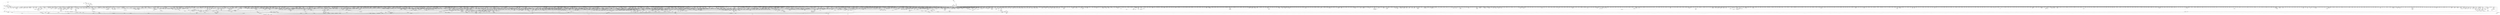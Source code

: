 digraph kerncollapsed {
    "spin_lock_irqsave_ssp_contention" [color="black"];
    "qdisc_run_begin" [color="black"];
    "import_ubuf" [color="black"];
    "__raw_spin_lock_43" [color="black"];
    "hlist_del_init_2" [color="black"];
    "Indirect call33" [color="black"];
    "convert_prio" [color="black"];
    "pick_next_pushable_dl_task" [color="black"];
    "propagate_mount_unlock" [color="black"];
    "__raw_spin_lock_34" [color="black"];
    "xas_result" [color="black"];
    "d_hash" [color="black"];
    "put_dec_full8" [color="black"];
    "plist_add" [color="black"];
    "Indirect call104" [color="black"];
    "compound_order_2" [color="black"];
    "clear_nonspinnable" [color="black"];
    "_atomic_dec_and_lock_irqsave" [color="black"];
    "__raw_spin_lock_irq.constprop.0_1" [color="black"];
    "__printk_cpu_sync_wait" [color="black"];
    "__lshrti3" [color="black"];
    "do_raw_spin_lock_60" [color="black"];
    "fsnotify_handle_inode_event.isra.0" [color="black"];
    "mas_safe_min" [color="black"];
    "Indirect call17" [color="black"];
    "__percpu_add_case_64_6" [color="black"];
    "to_desc" [color="black"];
    "arch_send_call_function_ipi_mask" [color="black"];
    "strreplace" [color="black"];
    "security_audit_rule_match" [color="black"];
    "__raw_spin_lock.constprop.0_2" [color="black"];
    "test_ti_thread_flag_21" [color="black"];
    "sve_save_state" [color="black"];
    "init_timer_key" [color="black"];
    "inode_maybe_inc_iversion" [color="black"];
    "ttwu_do_activate.constprop.0" [color="black"];
    "dev_to_swnode" [color="black"];
    "__raw_spin_lock_irqsave_52" [color="black"];
    "set_ptes.constprop.0.isra.0" [color="black"];
    "__kern_my_cpu_offset_4" [color="black"];
    "ktime_get_mono_fast_ns" [color="black"];
    "io_poll_add_hash" [color="black"];
    "task_sched_runtime" [color="black"];
    "try_to_unmap_flush_dirty" [color="black"];
    "__raw_spin_unlock_irq_29" [color="black"];
    "__raw_spin_unlock_irq.constprop.0_2" [color="black"];
    "__percpu_add_case_64_7" [color="black"];
    "rw_verify_area" [color="black"];
    "mab_set_b_end" [color="black"];
    "rcu_segcblist_advance" [color="black"];
    "sk_mem_reclaim" [color="black"];
    "ktime_get" [color="black"];
    "call_on_irq_stack" [color="black"];
    "tlb_flush_mmu_tlbonly" [color="black"];
    "__mnt_is_readonly" [color="black"];
    "page_ref_inc_6" [color="black"];
    "mapping_allow_writable" [color="black"];
    "wake_up_klogd" [color="black"];
    "test_ti_thread_flag_22" [color="black"];
    "__raw_spin_lock_5" [color="black"];
    "__raw_spin_lock.constprop.0" [color="black"];
    "copy_from_kernel_nofault_allowed" [color="black"];
    "Indirect call93" [color="black"];
    "fsnotify" [color="black"];
    "__raw_spin_lock_irqsave" [color="black"];
    "xas_next_entry" [color="black"];
    "Indirect call133" [color="black"];
    "__raw_spin_unlock_irqrestore_5" [color="black"];
    "wb_io_lists_populated" [color="black"];
    "__sw_hweight32" [color="black"];
    "find_next_bit.constprop.0_6" [color="black"];
    "__raw_spin_lock_irqsave_22" [color="black"];
    "mutex_spin_on_owner" [color="black"];
    "Indirect call151" [color="black"];
    "Indirect call208" [color="black"];
    "mod_zone_state" [color="black"];
    "rcu_exp_jiffies_till_stall_check" [color="black"];
    "_copy_from_iter" [color="black"];
    "find_first_bit_1" [color="black"];
    "do_raw_spin_lock_51" [color="black"];
    "global_dirtyable_memory" [color="black"];
    "find_alive_thread.isra.0" [color="black"];
    "audit_comparator" [color="black"];
    "__cmpxchg_case_acq_32.constprop.0_21" [color="black"];
    "compound_order_1" [color="black"];
    "__list_del_entry_1" [color="black"];
    "__bpf_free_used_maps" [color="black"];
    "fsnotify_file" [color="black"];
    "rcu_advance_cbs" [color="black"];
    "zone_page_state_add" [color="black"];
    "wake_up_var" [color="black"];
    "mte_sync_tags" [color="black"];
    "fsnotify_put_sb_connectors" [color="black"];
    "set_ti_thread_flag_5" [color="black"];
    "mte_clear_page_tags" [color="black"];
    "__percpu_add_case_32_21" [color="black"];
    "set_secondary_fwnode" [color="black"];
    "kernel_init_pages" [color="black"];
    "online_section_nr" [color="black"];
    "list_lru_del" [color="black"];
    "update_dl_migration" [color="black"];
    "freezing_slow_path" [color="black"];
    "page_move_anon_rmap" [color="black"];
    "count_vm_event" [color="black"];
    "split_map_pages" [color="black"];
    "u64_stats_add_2" [color="black"];
    "folio_activate_fn" [color="black"];
    "invalid_migration_vma" [color="black"];
    "Indirect call29" [color="black"];
    "__cmpxchg_case_acq_32.constprop.0_13" [color="black"];
    "__dev_fwnode" [color="black"];
    "security_sock_rcv_skb" [color="black"];
    "data_alloc" [color="black"];
    "rcu_inkernel_boot_has_ended" [color="black"];
    "expand" [color="black"];
    "rcu_segcblist_enqueue" [color="black"];
    "pwq_activate_inactive_work" [color="black"];
    "__raw_spin_lock_irqsave_3" [color="black"];
    "pte_to_swp_entry_2" [color="black"];
    "__note_gp_changes" [color="black"];
    "stackinfo_on_stack" [color="black"];
    "pcpu_block_refresh_hint" [color="black"];
    "u64_stats_add_1" [color="black"];
    "sk_memory_allocated_sub" [color="black"];
    "io_poll_get_ownership" [color="black"];
    "vma_last_pgoff" [color="black"];
    "__xchg_case_acq_64.isra.0" [color="black"];
    "pcpu_init_md_blocks" [color="black"];
    "down_read_trylock" [color="black"];
    "get_state_synchronize_rcu" [color="black"];
    "kthread_data" [color="black"];
    "list_del_init" [color="black"];
    "rcu_start_this_gp" [color="black"];
    "print_tainted" [color="black"];
    "fast_dput" [color="black"];
    "__mnt_want_write" [color="black"];
    "current_is_kswapd" [color="black"];
    "timer_delete_sync" [color="black"];
    "signal_pending_11" [color="black"];
    "Indirect call97" [color="black"];
    "arch_local_irq_save_7" [color="black"];
    "compound_order" [color="black"];
    "srcu_funnel_exp_start" [color="black"];
    "__preempt_count_sub" [color="black"];
    "do_raw_spin_lock.constprop.0_6" [color="black"];
    "mast_split_data" [color="black"];
    "d_shrink_del" [color="black"];
    "do_iter_readv_writev" [color="black"];
    "Indirect call52" [color="black"];
    "io_cqe_cache_refill" [color="black"];
    "mte_update_sctlr_user" [color="black"];
    "skb_may_tx_timestamp.part.0" [color="black"];
    "tlb_gather_mmu" [color="black"];
    "workingset_refault" [color="black"];
    "lazy_max_pages" [color="black"];
    "__hrtimer_next_event_base.constprop.0" [color="black"];
    "__mod_zone_page_state" [color="black"];
    "xa_load" [color="black"];
    "Indirect call103" [color="black"];
    "Indirect call106" [color="black"];
    "fprop_reflect_period_percpu.isra.0" [color="black"];
    "xas_not_node" [color="black"];
    "kmalloc_slab" [color="black"];
    "prb_reserve" [color="black"];
    "ktime_get_with_offset" [color="black"];
    "rcu_poll_gp_seq_start_unlocked" [color="black"];
    "__mutex_trylock" [color="black"];
    "__disable_irq_nosync" [color="black"];
    "count_vm_events_2" [color="black"];
    "__kern_my_cpu_offset_133" [color="black"];
    "first_zones_zonelist" [color="black"];
    "__cmpxchg_case_64" [color="black"];
    "__audit_uring_entry" [color="black"];
    "space_used" [color="black"];
    "_prb_commit" [color="black"];
    "__posix_timers_find" [color="black"];
    "memblock_search" [color="black"];
    "xas_start" [color="black"];
    "anon_vma_interval_tree_iter_next" [color="black"];
    "io_cancel_ctx_cb" [color="black"];
    "folio_total_mapcount" [color="black"];
    "hlist_bl_unlock" [color="black"];
    "cpumask_first" [color="black"];
    "reusable_anon_vma" [color="black"];
    "req_set_fail_3" [color="black"];
    "do_raw_spin_lock_50" [color="black"];
    "exit_task_stack_account" [color="black"];
    "futex_top_waiter" [color="black"];
    "hlist_del_init" [color="black"];
    "iov_iter_advance" [color="black"];
    "_compound_head_5" [color="black"];
    "find_next_bit.constprop.0_21" [color="black"];
    "__fsnotify_recalc_mask" [color="black"];
    "copy_compat_iovec_from_user" [color="black"];
    "page_ref_add_1" [color="black"];
    "find_next_bit_13" [color="black"];
    "Indirect call50" [color="black"];
    "fasync_insert_entry" [color="black"];
    "audit_rate_check.part.0" [color="black"];
    "__wake_up_parent" [color="black"];
    "mas_parent_type" [color="black"];
    "dev_driver_string" [color="black"];
    "task_get_vl" [color="black"];
    "invalid_mkclean_vma" [color="black"];
    "folio_mapped" [color="black"];
    "simple_xattr_space" [color="black"];
    "__kern_my_cpu_offset_83" [color="black"];
    "lowest_in_progress" [color="black"];
    "__timer_delete_sync" [color="black"];
    "__raw_spin_unlock_irqrestore_31" [color="black"];
    "__percpu_add_case_64.constprop.0_1" [color="black"];
    "atomic_notifier_call_chain" [color="black"];
    "oom_badness" [color="black"];
    "se_weight.isra.0" [color="black"];
    "audit_string_contains_control" [color="black"];
    "__update_load_avg_se" [color="black"];
    "dequeue_load_avg" [color="black"];
    "system_supports_mte" [color="black"];
    "rcu_dynticks_snap" [color="black"];
    "do_raw_spin_lock_45" [color="black"];
    "__raw_spin_lock_27" [color="black"];
    "arch_local_irq_save_8" [color="black"];
    "disable_irq_nosync" [color="black"];
    "__cmpxchg_case_acq_32.constprop.0_17" [color="black"];
    "clear_ti_thread_flag_3" [color="black"];
    "Indirect call75" [color="black"];
    "srcu_gp_start" [color="black"];
    "anon_vma_interval_tree_remove" [color="black"];
    "free_vmap_area_rb_augment_cb_propagate" [color="black"];
    "lockref_get_not_zero" [color="black"];
    "do_raw_spin_lock_25" [color="black"];
    "can_migrate_task" [color="black"];
    "__remove_inode_hash" [color="black"];
    "fatal_signal_pending_6" [color="black"];
    "security_task_kill" [color="black"];
    "rcu_segcblist_first_pend_cb" [color="black"];
    "radix_tree_next_chunk" [color="black"];
    "list_move_1" [color="black"];
    "__gfp_pfmemalloc_flags" [color="black"];
    "release_thread" [color="black"];
    "enqueue_hrtimer.constprop.0" [color="black"];
    "count_vm_events_1" [color="black"];
    "do_raw_spin_lock.constprop.0_3" [color="black"];
    "timekeeping_get_ns" [color="black"];
    "check_class_changed" [color="black"];
    "__raw_spin_unlock_irq.constprop.0_1" [color="black"];
    "kernfs_leftmost_descendant" [color="black"];
    "d_lru_del" [color="black"];
    "iov_iter_revert" [color="black"];
    "__bitmap_intersects" [color="black"];
    "Indirect call191" [color="black"];
    "__percpu_down_write_trylock" [color="black"];
    "mas_wr_store_setup" [color="black"];
    "is_current_pgrp_orphaned" [color="black"];
    "signalfd_cleanup" [color="black"];
    "do_raw_spin_lock_36" [color="black"];
    "task_clear_jobctl_trapping" [color="black"];
    "fpsimd_thread_switch" [color="black"];
    "__cmpxchg_case_mb_32_6" [color="black"];
    "__raw_spin_lock_3" [color="black"];
    "auditsc_get_stamp" [color="black"];
    "__cmpxchg_case_acq_32.constprop.0_2" [color="black"];
    "notifier_call_chain" [color="black"];
    "__irq_work_queue_local" [color="black"];
    "csum_block_add_ext" [color="black"];
    "folio_account_cleaned" [color="black"];
    "dcache_clean_pou" [color="black"];
    "move_freelist_tail" [color="black"];
    "test_ti_thread_flag_4" [color="black"];
    "find_next_zero_bit_2" [color="black"];
    "__raw_spin_lock_irq_35" [color="black"];
    "page_ref_dec_and_test_2" [color="black"];
    "post_init_entity_util_avg" [color="black"];
    "__raw_spin_unlock_irqrestore_8" [color="black"];
    "do_softirq_own_stack" [color="black"];
    "io_is_timeout_noseq" [color="black"];
    "__kern_my_cpu_offset_22" [color="black"];
    "next_signal" [color="black"];
    "fsnotify_file.isra.0_1" [color="black"];
    "__kern_my_cpu_offset_74" [color="black"];
    "mas_mab_cp" [color="black"];
    "radix_tree_iter_tag_clear" [color="black"];
    "__srcu_read_lock" [color="black"];
    "__kern_my_cpu_offset_80" [color="black"];
    "vmalloc_to_page" [color="black"];
    "pcpu_update_empty_pages" [color="black"];
    "mas_wr_node_walk" [color="black"];
    "check_cb_ovld_locked" [color="black"];
    "vma_is_secretmem" [color="black"];
    "__kern_my_cpu_offset_35" [color="black"];
    "__raw_spin_lock_20" [color="black"];
    "exit_oom_victim" [color="black"];
    "do_init_timer.constprop.0" [color="black"];
    "chacha_permute" [color="black"];
    "__raw_read_lock.constprop.0_5" [color="black"];
    "_find_first_and_bit" [color="black"];
    "recalc_sigpending_tsk" [color="black"];
    "fpsimd_preserve_current_state" [color="black"];
    "inode_add_lru" [color="black"];
    "test_ti_thread_flag_10" [color="black"];
    "system_supports_mte_1" [color="black"];
    "Indirect call86" [color="black"];
    "cpudl_heapify" [color="black"];
    "do_raw_spin_lock_93" [color="black"];
    "Indirect call44" [color="black"];
    "__irq_domain_deactivate_irq" [color="black"];
    "irq_get_irq_data" [color="black"];
    "cpumask_empty_3" [color="black"];
    "arch_send_call_function_single_ipi" [color="black"];
    "mas_next" [color="black"];
    "u64_stats_inc" [color="black"];
    "folio_trylock_2" [color="black"];
    "pagetable_pte_dtor" [color="black"];
    "cpu_clock_sample_group" [color="black"];
    "jiffies_to_msecs" [color="black"];
    "timerqueue_del" [color="black"];
    "current_wq_worker" [color="black"];
    "__xchg_case_mb_64.constprop.0_3" [color="black"];
    "change_page_range" [color="black"];
    "ptrauth_keys_install_user" [color="black"];
    "tlb_gather_mmu_fullmm" [color="black"];
    "rcu_segcblist_accelerate" [color="black"];
    "dev_pm_disable_wake_irq_check" [color="black"];
    "Indirect call11" [color="black"];
    "gup_must_unshare" [color="black"];
    "page_vma_mapped_walk_done_1" [color="black"];
    "propagation_next" [color="black"];
    "kill_device" [color="black"];
    "xa_mk_value" [color="black"];
    "first_zones_zonelist_1" [color="black"];
    "__cmpxchg_case_mb_64_7" [color="black"];
    "__integrity_iint_find" [color="black"];
    "cpu_do_switch_mm" [color="black"];
    "Indirect call40" [color="black"];
    "Indirect call54" [color="black"];
    "__raw_spin_unlock_irq_11" [color="black"];
    "pte_mkdirty" [color="black"];
    "__raw_read_unlock.constprop.0_6" [color="black"];
    "mas_store_b_node" [color="black"];
    "add_nr_running" [color="black"];
    "rcu_segcblist_add_len" [color="black"];
    "init_entity_runnable_average" [color="black"];
    "__kern_my_cpu_offset_36" [color="black"];
    "find_lock_task_mm" [color="black"];
    "__raw_spin_lock_46" [color="black"];
    "rcu_segcblist_init" [color="black"];
    "ma_data_end" [color="black"];
    "__raw_spin_unlock_irq_36" [color="black"];
    "fatal_signal_pending_1" [color="black"];
    "arch_smp_send_reschedule" [color="black"];
    "__fdget" [color="black"];
    "__kern_my_cpu_offset_28" [color="black"];
    "xas_set_offset" [color="black"];
    "Indirect call172" [color="black"];
    "folio_wake_bit" [color="black"];
    "__skb_set_length" [color="black"];
    "list_del_init_8" [color="black"];
    "__count_vm_events_3" [color="black"];
    "__percpu_add_case_32_2" [color="black"];
    "tty_port_kopened" [color="black"];
    "memmove" [color="black"];
    "mte_destroy_descend.constprop.0" [color="black"];
    "__kern_my_cpu_offset_71" [color="black"];
    "mte_copy_page_tags" [color="black"];
    "__percpu_add_return_case_32_1" [color="black"];
    "cpu_timer_task_rcu" [color="black"];
    "lock_mnt_tree" [color="black"];
    "mte_dead_walk" [color="black"];
    "min_deadline_cb_rotate" [color="black"];
    "__finalize_skb_around" [color="black"];
    "do_raw_spin_lock_9" [color="black"];
    "mast_ascend" [color="black"];
    "Indirect call67" [color="black"];
    "deactivate_task" [color="black"];
    "mas_next_sibling" [color="black"];
    "rwsem_spin_on_owner" [color="black"];
    "Indirect call38" [color="black"];
    "fsnotify_free_mark" [color="black"];
    "init_completion" [color="black"];
    "sync_exp_work_done" [color="black"];
    "__printk_cpu_sync_try_get" [color="black"];
    "Indirect call144" [color="black"];
    "__raw_spin_lock_52" [color="black"];
    "dequeue_task" [color="black"];
    "do_raw_spin_lock_15" [color="black"];
    "Indirect call26" [color="black"];
    "Indirect call19" [color="black"];
    "mutex_is_locked" [color="black"];
    "Indirect call88" [color="black"];
    "Indirect call132" [color="black"];
    "__d_find_any_alias" [color="black"];
    "mas_wr_walk" [color="black"];
    "mas_max_gap" [color="black"];
    "arch_stack_walk" [color="black"];
    "__bitmap_set" [color="black"];
    "wb_stat_mod" [color="black"];
    "get_pfnblock_flags_mask" [color="black"];
    "Indirect call153" [color="black"];
    "find_next_bit_8" [color="black"];
    "Indirect call145" [color="black"];
    "mas_set_parent.constprop.0" [color="black"];
    "mas_rewalk_if_dead" [color="black"];
    "wb_io_lists_depopulated" [color="black"];
    "fatal_signal_pending_4" [color="black"];
    "do_raw_spin_lock_26" [color="black"];
    "wake_all_kswapds" [color="black"];
    "cpu_online" [color="black"];
    "put_dec_trunc8" [color="black"];
    "should_failslab" [color="black"];
    "Indirect call112" [color="black"];
    "__cmpxchg_case_acq_64" [color="black"];
    "Indirect call149" [color="black"];
    "__raw_spin_lock_24" [color="black"];
    "__fsnotify_update_child_dentry_flags" [color="black"];
    "find_next_bit_15" [color="black"];
    "this_cpu_has_cap.part.0" [color="black"];
    "Indirect call70" [color="black"];
    "avg_vruntime" [color="black"];
    "__raw_spin_unlock_irqrestore_33" [color="black"];
    "srcu_read_unlock.constprop.0" [color="black"];
    "Indirect call123" [color="black"];
    "skb_headers_offset_update" [color="black"];
    "__percpu_add_case_32_1" [color="black"];
    "io_poll_find.constprop.0" [color="black"];
    "__task_will_free_mem" [color="black"];
    "security_audit_rule_free" [color="black"];
    "dev_xmit_recursion_dec" [color="black"];
    "do_raw_spin_lock_118" [color="black"];
    "mas_push_node" [color="black"];
    "Indirect call159" [color="black"];
    "do_raw_spin_lock.constprop.0_10" [color="black"];
    "signal_pending_state_2" [color="black"];
    "mas_start" [color="black"];
    "__cmpxchg_case_acq_64_1" [color="black"];
    "Indirect call202" [color="black"];
    "signal_pending_state_1" [color="black"];
    "get_arm64_ftr_reg_nowarn" [color="black"];
    "__wake_up" [color="black"];
    "iov_iter_init" [color="black"];
    "Indirect call189" [color="black"];
    "sched_clock_cpu" [color="black"];
    "skb_copy_bits" [color="black"];
    "find_unlink_vmap_area" [color="black"];
    "mas_safe_pivot" [color="black"];
    "mas_find_child" [color="black"];
    "fsnotify_update_flags" [color="black"];
    "Indirect call207" [color="black"];
    "____do_softirq" [color="black"];
    "flush_signal_handlers" [color="black"];
    "__update_min_deadline" [color="black"];
    "__cmpxchg_case_mb_64_6" [color="black"];
    "__var_waitqueue" [color="black"];
    "get_cred" [color="black"];
    "hrtimer_try_to_cancel" [color="black"];
    "Indirect call65" [color="black"];
    "rcu_accelerate_cbs" [color="black"];
    "Indirect call55" [color="black"];
    "copy_thread" [color="black"];
    "__raw_spin_lock_irqsave.constprop.0_2" [color="black"];
    "__cmpxchg_case_mb_32_2" [color="black"];
    "errseq_sample" [color="black"];
    "do_raw_spin_lock_12" [color="black"];
    "io_acct_run_queue" [color="black"];
    "migrate_disable" [color="black"];
    "import_iovec" [color="black"];
    "__delay" [color="black"];
    "post_alloc_hook" [color="black"];
    "memset" [color="black"];
    "timerqueue_iterate_next" [color="black"];
    "strnlen" [color="black"];
    "__add_wait_queue" [color="black"];
    "task_clear_jobctl_pending" [color="black"];
    "fsnotify_detach_connector_from_object" [color="black"];
    "compaction_zonelist_suitable" [color="black"];
    "llist_del_first" [color="black"];
    "Indirect call0" [color="black"];
    "xas_retry" [color="black"];
    "pid_nr_ns" [color="black"];
    "tty_ldisc_close" [color="black"];
    "__skb_zcopy_downgrade_managed" [color="black"];
    "io_prep_async_work" [color="black"];
    "do_raw_spin_lock_1" [color="black"];
    "read_seqbegin_or_lock" [color="black"];
    "Indirect call206" [color="black"];
    "cpumask_and" [color="black"];
    "tty_audit_fork" [color="black"];
    "io_timeout_extract" [color="black"];
    "__cmpxchg_case_acq_32.constprop.0_20" [color="black"];
    "do_raw_spin_lock_46" [color="black"];
    "Indirect call43" [color="black"];
    "__kern_my_cpu_offset_77" [color="black"];
    "__anon_vma_interval_tree_augment_propagate" [color="black"];
    "__sync_icache_dcache" [color="black"];
    "no_blink" [color="black"];
    "percpu_ref_get_many" [color="black"];
    "io_wq_worker_running" [color="black"];
    "irqd_irq_disabled.isra.0" [color="black"];
    "__raw_spin_trylock" [color="black"];
    "__raw_spin_unlock_irq_17" [color="black"];
    "Indirect call74" [color="black"];
    "active_load_balance_cpu_stop" [color="black"];
    "io_get_cqe_overflow" [color="black"];
    "zone_watermark_ok_safe" [color="black"];
    "percpu_counter_set" [color="black"];
    "__sw_hweight64" [color="black"];
    "update_sctlr_el1" [color="black"];
    "number" [color="black"];
    "mte_zero_clear_page_tags" [color="black"];
    "__raw_spin_lock_irqsave_34" [color="black"];
    "zone_page_state_snapshot" [color="black"];
    "pde_subdir_first" [color="black"];
    "__kern_my_cpu_offset_51" [color="black"];
    "__skb_checksum" [color="black"];
    "mas_allocated.isra.0" [color="black"];
    "crng_make_state" [color="black"];
    "security_sk_free" [color="black"];
    "folio_mapped_2" [color="black"];
    "Indirect call3" [color="black"];
    "io_fill_cqe_aux" [color="black"];
    "__raw_write_lock_irq" [color="black"];
    "__raw_spin_lock_irq_4" [color="black"];
    "vma_needs_dirty_tracking" [color="black"];
    "Indirect call178" [color="black"];
    "rcu_gp_is_expedited" [color="black"];
    "test_ti_thread_flag_6" [color="black"];
    "mntget" [color="black"];
    "do_raw_spin_lock_13" [color="black"];
    "Indirect call45" [color="black"];
    "prepare_to_swait_event" [color="black"];
    "collect_posix_cputimers" [color="black"];
    "rcu_segcblist_inc_len" [color="black"];
    "__hlist_del" [color="black"];
    "percpu_ref_put_many" [color="black"];
    "__iget" [color="black"];
    "_prb_read_valid" [color="black"];
    "do_kernel_restart" [color="black"];
    "find_next_bit.constprop.0_11" [color="black"];
    "queued_write_lock_slowpath" [color="black"];
    "Indirect call200" [color="black"];
    "radix_tree_tag_get" [color="black"];
    "folio_nr_pages_4" [color="black"];
    "__try_to_del_timer_sync" [color="black"];
    "qdisc_qstats_cpu_backlog_dec" [color="black"];
    "__raw_spin_lock_irqsave_6" [color="black"];
    "__wake_up_pollfree" [color="black"];
    "process_shares_mm" [color="black"];
    "prepare_to_wait_exclusive" [color="black"];
    "Indirect call71" [color="black"];
    "kobj_ns_ops" [color="black"];
    "pm_qos_update_flags" [color="black"];
    "Indirect call175" [color="black"];
    "__dl_update" [color="black"];
    "kmap_local_page" [color="black"];
    "queued_write_lock.constprop.0_1" [color="black"];
    "rcu_seq_snap" [color="black"];
    "filemap_check_errors" [color="black"];
    "fsnotify_perm.part.0" [color="black"];
    "__raw_spin_lock_irqsave_18" [color="black"];
    "__kern_my_cpu_offset_53" [color="black"];
    "__raw_spin_lock_4" [color="black"];
    "wakeup_source_deactivate" [color="black"];
    "kmem_valid_obj" [color="black"];
    "__local_bh_enable_ip" [color="black"];
    "wakeup_kswapd" [color="black"];
    "PageMovable" [color="black"];
    "mapping_shrinkable_1" [color="black"];
    "__kern_my_cpu_offset_62" [color="black"];
    "put_cpu_fpsimd_context" [color="black"];
    "__dl_add" [color="black"];
    "__kern_my_cpu_offset_15" [color="black"];
    "__kern_my_cpu_offset_89" [color="black"];
    "cpu_util_cfs" [color="black"];
    "__raw_spin_lock_irqsave_4" [color="black"];
    "Indirect call89" [color="black"];
    "arch_teardown_dma_ops" [color="black"];
    "__raw_spin_unlock_irq_38" [color="black"];
    "mas_bulk_rebalance" [color="black"];
    "Indirect call201" [color="black"];
    "move_freepages_block" [color="black"];
    "audit_uid_comparator" [color="black"];
    "unreserve_highatomic_pageblock" [color="black"];
    "resched_curr" [color="black"];
    "__kern_my_cpu_offset_56" [color="black"];
    "skb_tailroom" [color="black"];
    "ptep_set_access_flags" [color="black"];
    "__raw_spin_unlock_irqrestore_38" [color="black"];
    "attach_entity_load_avg" [color="black"];
    "find_next_zero_bit" [color="black"];
    "percpu_ref_put_many.constprop.0_1" [color="black"];
    "__lock_timer" [color="black"];
    "__cmpxchg_case_mb_64_2" [color="black"];
    "do_raw_spin_lock_116" [color="black"];
    "desc_read_finalized_seq" [color="black"];
    "__dev_pm_qos_resume_latency" [color="black"];
    "test_ti_thread_flag_1" [color="black"];
    "set_tsk_need_resched" [color="black"];
    "Indirect call160" [color="black"];
    "io_acct_cancel_pending_work" [color="black"];
    "do_raw_spin_lock_52" [color="black"];
    "__raw_spin_lock_irq_19" [color="black"];
    "__bitmap_equal" [color="black"];
    "futex_q_lock" [color="black"];
    "tty_name" [color="black"];
    "Indirect call27" [color="black"];
    "tlb_flush_mmu_tlbonly_1" [color="black"];
    "__srcu_read_unlock" [color="black"];
    "Indirect call198" [color="black"];
    "Indirect call124" [color="black"];
    "skb_tailroom_2" [color="black"];
    "__dev_put.part.0" [color="black"];
    "page_try_share_anon_rmap" [color="black"];
    "idr_for_each" [color="black"];
    "cpuhp_invoke_callback" [color="black"];
    "list_del_init_5" [color="black"];
    "vm_commit_limit" [color="black"];
    "get_next_ino" [color="black"];
    "__bitmap_clear" [color="black"];
    "cpu_online_3" [color="black"];
    "__pageblock_pfn_to_page" [color="black"];
    "check_preempt_curr_dl" [color="black"];
    "Indirect call107" [color="black"];
    "find_submount" [color="black"];
    "__raw_spin_unlock_irqrestore_4" [color="black"];
    "Indirect call174" [color="black"];
    "steal_suitable_fallback" [color="black"];
    "ma_slots" [color="black"];
    "chacha_block_generic" [color="black"];
    "Indirect call28" [color="black"];
    "set_tlb_ubc_flush_pending" [color="black"];
    "task_join_group_stop" [color="black"];
    "do_raw_spin_lock_44" [color="black"];
    "skb_orphan_1" [color="black"];
    "arch_tlbbatch_should_defer.constprop.0" [color="black"];
    "__mnt_want_write_file" [color="black"];
    "console_srcu_read_lock" [color="black"];
    "task_pid_vnr_1" [color="black"];
    "io_wq_get_acct" [color="black"];
    "prepend" [color="black"];
    "Indirect call183" [color="black"];
    "list_del_1" [color="black"];
    "__cmpxchg_case_mb_64_1" [color="black"];
    "defer_console_output" [color="black"];
    "_compound_head" [color="black"];
    "clear_inode" [color="black"];
    "set_kpti_asid_bits" [color="black"];
    "inode_io_list_del" [color="black"];
    "plist_del" [color="black"];
    "del_page_from_free_list" [color="black"];
    "copy_iovec_from_user" [color="black"];
    "page_ref_add" [color="black"];
    "smp_call_function_many_cond" [color="black"];
    "pageblock_skip_persistent" [color="black"];
    "arch_local_irq_restore" [color="black"];
    "get_work_pwq" [color="black"];
    "__xchg_case_mb_64.constprop.0_2" [color="black"];
    "__cmpxchg_case_acq_32.constprop.0_6" [color="black"];
    "__kern_my_cpu_offset_60" [color="black"];
    "fatal_signal_pending_3" [color="black"];
    "rcu_poll_gp_seq_end" [color="black"];
    "__percpu_add_case_64" [color="black"];
    "bump_cpu_timer" [color="black"];
    "cd_forget" [color="black"];
    "cpumask_next_and" [color="black"];
    "eth_type_vlan" [color="black"];
    "pm_runtime_deactivate_timer" [color="black"];
    "pvm_determine_end_from_reverse" [color="black"];
    "__raw_spin_trylock_3" [color="black"];
    "__raw_spin_lock_irq_1" [color="black"];
    "copy_to_user_page" [color="black"];
    "cpumask_next.constprop.0" [color="black"];
    "Indirect call109" [color="black"];
    "prb_read_valid" [color="black"];
    "prepend_char" [color="black"];
    "folio_evictable" [color="black"];
    "kernfs_root" [color="black"];
    "sched_ttwu_pending" [color="black"];
    "__kern_my_cpu_offset_70" [color="black"];
    "flush_tlb_kernel_range" [color="black"];
    "fetch_robust_entry" [color="black"];
    "req_ref_put_and_test" [color="black"];
    "__irq_domain_activate_irq" [color="black"];
    "try_grab_page" [color="black"];
    "folio_mapped_3" [color="black"];
    "__hrtimer_get_next_event" [color="black"];
    "find_next_bit.constprop.0_5" [color="black"];
    "kernfs_name_hash" [color="black"];
    "queued_read_unlock.constprop.0_2" [color="black"];
    "list_del_init_2" [color="black"];
    "check_and_switch_context" [color="black"];
    "other_cpu_in_panic" [color="black"];
    "security_capable" [color="black"];
    "__raw_spin_lock_irqsave_19" [color="black"];
    "__remove_hrtimer" [color="black"];
    "sig_handler_ignored" [color="black"];
    "find_next_bit_11" [color="black"];
    "compaction_suitable" [color="black"];
    "__dl_sub" [color="black"];
    "__raw_spin_lock_irq_31" [color="black"];
    "do_raw_spin_lock_14" [color="black"];
    "__kern_my_cpu_offset_23" [color="black"];
    "find_buddy_page_pfn" [color="black"];
    "eventfd_signal_mask" [color="black"];
    "__raw_spin_lock_irqsave_1" [color="black"];
    "Indirect call212" [color="black"];
    "mas_leaf_set_meta" [color="black"];
    "tag_set" [color="black"];
    "Indirect call177" [color="black"];
    "__skb_set_length_1" [color="black"];
    "__udelay" [color="black"];
    "percpu_counter_add" [color="black"];
    "cpumask_weight.constprop.0_5" [color="black"];
    "vma_interval_tree_subtree_search" [color="black"];
    "get_random_bytes" [color="black"];
    "__raw_spin_lock_31" [color="black"];
    "count_vm_event_2" [color="black"];
    "__cmpxchg_case_acq_32.constprop.0_4" [color="black"];
    "cpu_util.constprop.0" [color="black"];
    "rcu_segcblist_pend_cbs" [color="black"];
    "Indirect call58" [color="black"];
    "retain_dentry" [color="black"];
    "mnt_get_writers" [color="black"];
    "Indirect call23" [color="black"];
    "__kern_my_cpu_offset_37" [color="black"];
    "tty_driver_flush_buffer" [color="black"];
    "__raw_read_lock.constprop.0_1" [color="black"];
    "get_group_info.isra.0" [color="black"];
    "Indirect call80" [color="black"];
    "sched_asym_prefer" [color="black"];
    "io_put_kbuf" [color="black"];
    "__raw_spin_lock_irqsave_5" [color="black"];
    "radix_tree_load_root" [color="black"];
    "__raw_spin_lock_irqsave_7" [color="black"];
    "__init_waitqueue_head" [color="black"];
    "Indirect call197" [color="black"];
    "__raw_spin_lock_irq_7" [color="black"];
    "sync_icache_aliases" [color="black"];
    "get_ucounts_or_wrap" [color="black"];
    "rcu_is_cpu_rrupt_from_idle" [color="black"];
    "user_disable_single_step" [color="black"];
    "mas_set_alloc_req" [color="black"];
    "find_next_bit_3" [color="black"];
    "mm_counter_file" [color="black"];
    "io_prep_async_link" [color="black"];
    "arch_local_irq_disable_2" [color="black"];
    "arm_timer" [color="black"];
    "irq_to_desc" [color="black"];
    "__wb_update_bandwidth.constprop.0" [color="black"];
    "update_load_avg" [color="black"];
    "mapping_shrinkable" [color="black"];
    "test_ti_thread_flag_11" [color="black"];
    "_compound_head_3" [color="black"];
    "xas_load" [color="black"];
    "skb_queue_tail" [color="black"];
    "do_raw_spin_lock_30" [color="black"];
    "__kern_my_cpu_offset_19" [color="black"];
    "do_raw_spin_lock_43" [color="black"];
    "system_supports_generic_auth" [color="black"];
    "folio_nr_pages_1" [color="black"];
    "mab_mas_cp" [color="black"];
    "do_raw_spin_lock_63" [color="black"];
    "clear_ti_thread_flag_6" [color="black"];
    "__cmpxchg_case_64.isra.0" [color="black"];
    "pmd_clear_huge" [color="black"];
    "rcu_poll_gp_seq_start" [color="black"];
    "__flow_hash_from_keys" [color="black"];
    "rb_first" [color="black"];
    "arch_local_irq_save_3" [color="black"];
    "mas_prev_range" [color="black"];
    "get_cred_1" [color="black"];
    "rwsem_set_nonspinnable" [color="black"];
    "__kern_my_cpu_offset_78" [color="black"];
    "copy_fd_bitmaps" [color="black"];
    "skb_zcopy_clear" [color="black"];
    "update_cached_migrate" [color="black"];
    "do_raw_spin_lock" [color="black"];
    "__percpu_add_case_64.constprop.0_3" [color="black"];
    "__raw_spin_lock_irqsave.constprop.0_9" [color="black"];
    "__anon_vma_interval_tree_augment_rotate" [color="black"];
    "pmd_install" [color="black"];
    "get_file.isra.0" [color="black"];
    "raw_spin_rq_lock" [color="black"];
    "mas_put_in_tree" [color="black"];
    "list_del_init_6" [color="black"];
    "mas_is_err" [color="black"];
    "Indirect call39" [color="black"];
    "rcu_seq_set_state" [color="black"];
    "tty_termios_input_baud_rate" [color="black"];
    "task_rq_unlock" [color="black"];
    "copy_user_highpage" [color="black"];
    "rt_mutex_init_proxy_locked" [color="black"];
    "pagefault_disable" [color="black"];
    "pm_runtime_autosuspend_expiration" [color="black"];
    "io_put_kbuf_comp.isra.0" [color="black"];
    "free_unref_page_commit" [color="black"];
    "mas_pop_node" [color="black"];
    "__skb_header_pointer" [color="black"];
    "task_work_cancel_match" [color="black"];
    "update_min_vruntime" [color="black"];
    "__ptrace_link" [color="black"];
    "lockref_put_or_lock" [color="black"];
    "folio_pfn" [color="black"];
    "mmgrab_1" [color="black"];
    "__raw_spin_unlock_irq_4" [color="black"];
    "tsk_fork_get_node" [color="black"];
    "mte_parent_slot" [color="black"];
    "page_ref_dec_and_test" [color="black"];
    "__f_unlock_pos" [color="black"];
    "Indirect call42" [color="black"];
    "Indirect call155" [color="black"];
    "Indirect call165" [color="black"];
    "rb_insert_color_cached" [color="black"];
    "local_bh_disable" [color="black"];
    "rcu_jiffies_till_stall_check" [color="black"];
    "__raw_spin_trylock_1" [color="black"];
    "__wake_up_locked_key_bookmark" [color="black"];
    "system_supports_tlb_range_1" [color="black"];
    "copyin" [color="black"];
    "wp_page_reuse" [color="black"];
    "fdget_pos" [color="black"];
    "vfs_readv" [color="black"];
    "__efistub_caches_clean_inval_pou" [color="black"];
    "set_pageblock_migratetype" [color="black"];
    "desc_make_reusable" [color="black"];
    "next_online_pgdat" [color="black"];
    "__xchg_case_64.constprop.0" [color="black"];
    "__raw_spin_unlock_irq_23" [color="black"];
    "IS_ERR_OR_NULL_3" [color="black"];
    "security_file_set_fowner" [color="black"];
    "ma_dead_node" [color="black"];
    "redirty_tail_locked" [color="black"];
    "__raw_spin_lock_32" [color="black"];
    "add_device_randomness" [color="black"];
    "double_rq_lock" [color="black"];
    "__percpu_add_case_64_4" [color="black"];
    "__list_del_entry_2" [color="black"];
    "__lock_parent" [color="black"];
    "irq_enable" [color="black"];
    "copy_from_kernel_nofault" [color="black"];
    "__raw_spin_lock_irq_21" [color="black"];
    "rcu_seq_end_1" [color="black"];
    "fsnotify_connector_sb" [color="black"];
    "__raw_spin_lock_bh.constprop.0_5" [color="black"];
    "arch_get_random_seed_longs" [color="black"];
    "folio_isolate_lru" [color="black"];
    "memcg_charge_kernel_stack.part.0" [color="black"];
    "__kmem_obj_info" [color="black"];
    "pcpu_next_fit_region.constprop.0" [color="black"];
    "Indirect call83" [color="black"];
    "to_kthread" [color="black"];
    "do_raw_spin_lock_87" [color="black"];
    "raw_spin_rq_unlock_irqrestore" [color="black"];
    "mnt_dec_writers" [color="black"];
    "mod_timer" [color="black"];
    "__wait_on_bit" [color="black"];
    "Indirect call126" [color="black"];
    "task_will_free_mem" [color="black"];
    "__next_zones_zonelist" [color="black"];
    "mas_pause" [color="black"];
    "list_del_4" [color="black"];
    "find_next_bit.constprop.0_1" [color="black"];
    "put_dec" [color="black"];
    "Indirect call154" [color="black"];
    "pfn_swap_entry_to_page" [color="black"];
    "pm_runtime_put_noidle_2" [color="black"];
    "do_raw_spin_lock_17" [color="black"];
    "qdisc_qstats_cpu_qlen_inc" [color="black"];
    "hlist_bl_lock" [color="black"];
    "__raw_spin_lock_62" [color="black"];
    "cpudl_set" [color="black"];
    "Indirect call181" [color="black"];
    "tlb_flush" [color="black"];
    "Indirect call157" [color="black"];
    "__kern_my_cpu_offset_25" [color="black"];
    "fsnotify_grab_connector" [color="black"];
    "ptep_clear_flush" [color="black"];
    "mod_node_page_state" [color="black"];
    "Indirect call115" [color="black"];
    "xas_next_offset" [color="black"];
    "__raw_spin_unlock_irq_19" [color="black"];
    "folio_nr_pages_3" [color="black"];
    "__cmpwait_case_32" [color="black"];
    "folio_add_new_anon_rmap" [color="black"];
    "folio_order" [color="black"];
    "free_pcppages_bulk" [color="black"];
    "spin_lock_irqsave_check_contention" [color="black"];
    "Indirect call137" [color="black"];
    "do_raw_spin_lock_47" [color="black"];
    "qdisc_qstats_cpu_qlen_dec" [color="black"];
    "__rb_erase_color" [color="black"];
    "__raw_spin_lock_21" [color="black"];
    "pm_ops_is_empty" [color="black"];
    "call_function_single_prep_ipi" [color="black"];
    "mas_prev_sibling" [color="black"];
    "strcpy" [color="black"];
    "inc_tlb_flush_pending" [color="black"];
    "xas_update.isra.0" [color="black"];
    "Indirect call128" [color="black"];
    "__kern_my_cpu_offset_11" [color="black"];
    "_task_util_est" [color="black"];
    "do_raw_spin_lock_6" [color="black"];
    "shrink_lock_dentry" [color="black"];
    "Indirect call217" [color="black"];
    "lru_note_cost" [color="black"];
    "hrtimer_active" [color="black"];
    "__rb_insert_augmented" [color="black"];
    "__io_prep_linked_timeout" [color="black"];
    "__kern_my_cpu_offset_44" [color="black"];
    "Indirect call134" [color="black"];
    "do_raw_spin_lock_88" [color="black"];
    "prepend_path" [color="black"];
    "flush_tlb_mm" [color="black"];
    "__raw_spin_unlock_irq_1" [color="black"];
    "__raw_read_unlock.constprop.0" [color="black"];
    "__lookup_mnt" [color="black"];
    "__raw_spin_lock.constprop.0_1" [color="black"];
    "arch_local_irq_restore_1" [color="black"];
    "local_bh_enable" [color="black"];
    "__raw_spin_unlock_irq_18" [color="black"];
    "rcu_exp_need_qs" [color="black"];
    "irq_set_thread_affinity" [color="black"];
    "rcu_seq_start" [color="black"];
    "d_find_any_alias" [color="black"];
    "do_raw_spin_lock_34" [color="black"];
    "__mod_timer" [color="black"];
    "__raw_spin_unlock_bh.constprop.0" [color="black"];
    "kmap_atomic_1" [color="black"];
    "net_eq_idr" [color="black"];
    "rcu_cblist_init" [color="black"];
    "mte_thread_switch" [color="black"];
    "pcpu_chunk_relocate" [color="black"];
    "pm_runtime_get_noresume" [color="black"];
    "__do_once_start" [color="black"];
    "__skb_dequeue_3" [color="black"];
    "do_raw_spin_lock_73" [color="black"];
    "arch_local_irq_save_2" [color="black"];
    "sock_flag_3" [color="black"];
    "mte_update_gcr_excl.isra.0" [color="black"];
    "io_req_complete_defer" [color="black"];
    "fsnotify_data_inode" [color="black"];
    "sock_rmem_free" [color="black"];
    "__raw_spin_unlock_irqrestore_10" [color="black"];
    "hrtimer_start_range_ns" [color="black"];
    "kthread_should_stop" [color="black"];
    "__raw_spin_unlock_irqrestore_29" [color="black"];
    "gup_folio_next" [color="black"];
    "irq_work_single" [color="black"];
    "kernfs_should_drain_open_files" [color="black"];
    "mapping_shrinkable_2" [color="black"];
    "__kern_my_cpu_offset_76" [color="black"];
    "Indirect call214" [color="black"];
    "allow_direct_reclaim" [color="black"];
    "finish_swait" [color="black"];
    "io_cancel_task_cb" [color="black"];
    "test_taint" [color="black"];
    "do_raw_spin_lock_11" [color="black"];
    "Indirect call32" [color="black"];
    "Indirect call51" [color="black"];
    "set_cpu_online" [color="black"];
    "__kern_my_cpu_offset_14" [color="black"];
    "vma_interval_tree_insert_after" [color="black"];
    "__raw_spin_lock_irqsave_51" [color="black"];
    "rseq_migrate" [color="black"];
    "dev_bus_name" [color="black"];
    "Indirect call114" [color="black"];
    "pud_set_huge" [color="black"];
    "__percpu_add_case_32_3" [color="black"];
    "hrtimer_force_reprogram.constprop.0" [color="black"];
    "__mnt_drop_write" [color="black"];
    "arch_local_irq_restore_2" [color="black"];
    "__raw_spin_unlock_irq_45" [color="black"];
    "access_ok_16" [color="black"];
    "xas_error.isra.0_1" [color="black"];
    "ihold" [color="black"];
    "pgattr_change_is_safe" [color="black"];
    "__update_load_avg_cfs_rq" [color="black"];
    "detach_entity_load_avg" [color="black"];
    "clear_ti_thread_flag_5" [color="black"];
    "d_instantiate" [color="black"];
    "__task_pid_nr_ns" [color="black"];
    "anon_vma_interval_tree_pre_update_vma" [color="black"];
    "dec_mm_counter" [color="black"];
    "get_mm_exe_file" [color="black"];
    "memzero_explicit" [color="black"];
    "do_raw_spin_lock_33" [color="black"];
    "__lock_task_sighand" [color="black"];
    "_find_last_bit" [color="black"];
    "do_raw_spin_lock_65" [color="black"];
    "io_req_defer_failed" [color="black"];
    "find_task_by_vpid" [color="black"];
    "smp_call_function_single" [color="black"];
    "node_page_state_add" [color="black"];
    "rcu_gpnum_ovf" [color="black"];
    "pmd_set_huge" [color="black"];
    "access_ok_14" [color="black"];
    "mt_find" [color="black"];
    "strcspn" [color="black"];
    "find_next_bit_7" [color="black"];
    "__raw_spin_lock_irq_26" [color="black"];
    "kobj_child_ns_ops" [color="black"];
    "get_task_exe_file" [color="black"];
    "mm_set_has_pinned_flag" [color="black"];
    "osq_unlock" [color="black"];
    "cpumask_first_and" [color="black"];
    "__mod_node_page_state" [color="black"];
    "Indirect call77" [color="black"];
    "__cmpxchg_case_acq_32.constprop.0_5" [color="black"];
    "set_load_weight" [color="black"];
    "task_participate_group_stop" [color="black"];
    "xas_set_mark" [color="black"];
    "io_should_retry_thread" [color="black"];
    "Indirect call79" [color="black"];
    "__mutex_trylock_common" [color="black"];
    "Indirect call85" [color="black"];
    "irq_disable" [color="black"];
    "cpumask_copy_1" [color="black"];
    "srcu_get_delay.isra.0" [color="black"];
    "__kern_my_cpu_offset_6" [color="black"];
    "__raw_spin_unlock_irq_35" [color="black"];
    "raw_spin_rq_lock_nested" [color="black"];
    "__raw_spin_lock_64" [color="black"];
    "pcpu_chunk_populated" [color="black"];
    "radix_tree_lookup" [color="black"];
    "data_push_tail" [color="black"];
    "mas_next_setup.constprop.0" [color="black"];
    "set_pfnblock_flags_mask" [color="black"];
    "recalc_sigpending" [color="black"];
    "signal_pending_state" [color="black"];
    "Indirect call192" [color="black"];
    "cpumask_weight" [color="black"];
    "copy_highpage" [color="black"];
    "Indirect call7" [color="black"];
    "try_to_take_rt_mutex" [color="black"];
    "security_release_secctx" [color="black"];
    "Indirect call216" [color="black"];
    "mod_zone_page_state" [color="black"];
    "irq_work_queue" [color="black"];
    "do_raw_spin_lock_28" [color="black"];
    "tcp_get_info_chrono_stats" [color="black"];
    "Indirect call12" [color="black"];
    "do_raw_spin_lock_3" [color="black"];
    "__attach_mnt" [color="black"];
    "get_data" [color="black"];
    "find_suitable_fallback" [color="black"];
    "Indirect call59" [color="black"];
    "__kern_my_cpu_offset_27" [color="black"];
    "Indirect call135" [color="black"];
    "mas_new_ma_node" [color="black"];
    "arm64_kernel_unmapped_at_el0_4" [color="black"];
    "__rb_rotate_set_parents" [color="black"];
    "io_wq_cancel_pending_work" [color="black"];
    "console_trylock" [color="black"];
    "list_del_2" [color="black"];
    "Indirect call81" [color="black"];
    "__raw_spin_lock_54" [color="black"];
    "skb_checksum" [color="black"];
    "cpudl_find" [color="black"];
    "io_schedule_prepare" [color="black"];
    "__kern_my_cpu_offset_29" [color="black"];
    "mas_prev_slot" [color="black"];
    "__raw_spin_unlock_irqrestore.constprop.0_1" [color="black"];
    "files_lookup_fd_raw" [color="black"];
    "futex_cmpxchg_value_locked" [color="black"];
    "__wait_for_common" [color="black"];
    "__ipi_send_mask" [color="black"];
    "__peernet2id" [color="black"];
    "invalid_folio_referenced_vma" [color="black"];
    "__rt_mutex_futex_trylock" [color="black"];
    "d_path" [color="black"];
    "mas_find" [color="black"];
    "slab_is_available" [color="black"];
    "Indirect call25" [color="black"];
    "__finish_swait" [color="black"];
    "Indirect call204" [color="black"];
    "do_raw_spin_lock_83" [color="black"];
    "update_pm_runtime_accounting" [color="black"];
    "do_csum" [color="black"];
    "__raw_spin_lock_15" [color="black"];
    "page_ref_dec_and_test_1" [color="black"];
    "cpumask_and.isra.0_1" [color="black"];
    "this_cpu_has_cap" [color="black"];
    "arm64_kernel_unmapped_at_el0_3" [color="black"];
    "do_raw_spin_lock.constprop.0_13" [color="black"];
    "__kern_my_cpu_offset_21" [color="black"];
    "do_raw_spin_lock_56" [color="black"];
    "task_curr" [color="black"];
    "dec_rlimit_ucounts" [color="black"];
    "mab_no_null_split" [color="black"];
    "pcpu_post_unmap_tlb_flush" [color="black"];
    "Indirect call180" [color="black"];
    "test_and_set_bit_lock.constprop.0" [color="black"];
    "do_raw_spin_lock_80" [color="black"];
    "__raw_spin_lock_23" [color="black"];
    "get_cpu_fpsimd_context" [color="black"];
    "__skb_flow_get_ports" [color="black"];
    "override_creds" [color="black"];
    "mas_ascend" [color="black"];
    "__raw_spin_unlock_irq" [color="black"];
    "strscpy" [color="black"];
    "zone_watermark_ok" [color="black"];
    "pagefault_enable_2" [color="black"];
    "free_vmap_area_rb_augment_cb_rotate" [color="black"];
    "rwsem_set_reader_owned" [color="black"];
    "set_next_task" [color="black"];
    "finish_wait" [color="black"];
    "Indirect call113" [color="black"];
    "reweight_task" [color="black"];
    "io_match_task_safe" [color="black"];
    "zone_page_state_snapshot.constprop.0" [color="black"];
    "__count_vm_events" [color="black"];
    "folio_evictable_1" [color="black"];
    "folio_mark_dirty" [color="black"];
    "proto_memory_pcpu_drain" [color="black"];
    "Indirect call173" [color="black"];
    "d_flags_for_inode" [color="black"];
    "init_sync_kiocb" [color="black"];
    "__raw_spin_unlock_irqrestore_6" [color="black"];
    "access_ok_2" [color="black"];
    "__cmpxchg_case_rel_64" [color="black"];
    "xa_err" [color="black"];
    "lru_move_tail_fn" [color="black"];
    "posix_cputimers_group_init" [color="black"];
    "kernfs_next_descendant_post" [color="black"];
    "Indirect call188" [color="black"];
    "__mutex_remove_waiter" [color="black"];
    "try_to_unmap_flush" [color="black"];
    "tag_clear_highpage" [color="black"];
    "__wake_up_bit" [color="black"];
    "__raw_spin_unlock_irqrestore_37" [color="black"];
    "pageblock_pfn_to_page" [color="black"];
    "__sk_mem_reclaim" [color="black"];
    "__raw_spin_lock_irqsave_11" [color="black"];
    "tty_driver_name" [color="black"];
    "mas_prev" [color="black"];
    "__rb_change_child.constprop.0" [color="black"];
    "__put_unused_fd" [color="black"];
    "__raw_spin_unlock_irq_28" [color="black"];
    "Indirect call31" [color="black"];
    "tls_preserve_current_state" [color="black"];
    "find_vma_prev" [color="black"];
    "do_raw_spin_lock_23" [color="black"];
    "__mutex_add_waiter" [color="black"];
    "__cmpxchg_case_mb_32_10" [color="black"];
    "__kern_my_cpu_offset_134" [color="black"];
    "Indirect call57" [color="black"];
    "Indirect call37" [color="black"];
    "__fswab32_10" [color="black"];
    "get_work_pool" [color="black"];
    "fpsimd_save" [color="black"];
    "ma_pivots" [color="black"];
    "folio_mapping" [color="black"];
    "__raw_spin_lock_irqsave.constprop.0_8" [color="black"];
    "extract_entropy.constprop.0" [color="black"];
    "__wake_up_common_lock" [color="black"];
    "skip_atoi" [color="black"];
    "__raw_spin_unlock_irqrestore_2" [color="black"];
    "__fget_light" [color="black"];
    "posix_cpu_timers_exit_group" [color="black"];
    "lru_lazyfree_fn" [color="black"];
    "get_arm64_ftr_reg" [color="black"];
    "__cmpwait_case_32_3" [color="black"];
    "unlock_mount_hash" [color="black"];
    "__mutex_init" [color="black"];
    "find_next_zero_bit_1" [color="black"];
    "netdev_start_xmit" [color="black"];
    "Indirect call94" [color="black"];
    "__raw_spin_unlock_irqrestore_32" [color="black"];
    "folio_mapped_1" [color="black"];
    "Indirect call53" [color="black"];
    "Indirect call130" [color="black"];
    "task_call_func" [color="black"];
    "cpus_share_cache" [color="black"];
    "skb_zcopy" [color="black"];
    "_find_first_zero_bit" [color="black"];
    "__percpu_add_case_64_1" [color="black"];
    "__raw_spin_unlock_irqrestore_11" [color="black"];
    "security_inode_init_security_anon" [color="black"];
    "update_group_capacity" [color="black"];
    "Indirect call166" [color="black"];
    "Indirect call10" [color="black"];
    "rcu_stall_is_suppressed" [color="black"];
    "put_filesystem" [color="black"];
    "is_cpu_allowed" [color="black"];
    "__dequeue_entity" [color="black"];
    "folio_trylock_4" [color="black"];
    "kernfs_get" [color="black"];
    "__io_acct_run_queue" [color="black"];
    "cleanup_timerqueue" [color="black"];
    "__d_drop" [color="black"];
    "Indirect call148" [color="black"];
    "io_file_get_flags" [color="black"];
    "__raw_spin_lock_irqsave_21" [color="black"];
    "__nr_to_section" [color="black"];
    "page_mapping" [color="black"];
    "__clear_close_on_exec.isra.0" [color="black"];
    "first_online_pgdat" [color="black"];
    "Indirect call211" [color="black"];
    "__raw_spin_unlock_irqrestore_24" [color="black"];
    "timer_delete_hook" [color="black"];
    "get_sd_balance_interval" [color="black"];
    "prb_first_valid_seq" [color="black"];
    "__wake_up_klogd.part.0" [color="black"];
    "mas_update_gap" [color="black"];
    "io_poll_remove_entry" [color="black"];
    "super_wake" [color="black"];
    "__raw_spin_lock_12" [color="black"];
    "freezing" [color="black"];
    "generic_exec_single" [color="black"];
    "synchronize_rcu.part.0" [color="black"];
    "__raw_spin_unlock_irqrestore_14" [color="black"];
    "io_poll_mark_cancelled" [color="black"];
    "lockref_put_return" [color="black"];
    "will_become_orphaned_pgrp" [color="black"];
    "__raw_spin_unlock_irqrestore.constprop.0_2" [color="black"];
    "is_migration_entry" [color="black"];
    "folio_try_get_rcu" [color="black"];
    "xa_is_node" [color="black"];
    "prb_commit" [color="black"];
    "__raw_spin_lock" [color="black"];
    "add_timer_on" [color="black"];
    "update_misfit_status" [color="black"];
    "list_del_init_7" [color="black"];
    "pcpu_chunk_slot" [color="black"];
    "ktime_add_safe" [color="black"];
    "list_move_tail" [color="black"];
    "io_run_local_work_continue" [color="black"];
    "xas_set_order.part.0" [color="black"];
    "vma_interval_tree_augment_rotate" [color="black"];
    "hrtimer_cancel" [color="black"];
    "__raw_spin_lock_irq_3" [color="black"];
    "__cmpxchg_case_acq_32_2" [color="black"];
    "clear_bit_unlock.constprop.0" [color="black"];
    "kmsg_dump" [color="black"];
    "calc_delta_fair" [color="black"];
    "update_sd_lb_stats" [color="black"];
    "arch_timer_evtstrm_available" [color="black"];
    "group_classify" [color="black"];
    "cpupri_set" [color="black"];
    "prep_compound_page" [color="black"];
    "percpu_ref_noop_confirm_switch" [color="black"];
    "unlock_page" [color="black"];
    "mtree_range_walk" [color="black"];
    "do_raw_spin_lock_5" [color="black"];
    "find_busiest_group" [color="black"];
    "sve_state_size" [color="black"];
    "__kern_my_cpu_offset_38" [color="black"];
    "__zone_watermark_ok" [color="black"];
    "do_raw_spin_lock_69" [color="black"];
    "__folio_cancel_dirty" [color="black"];
    "__cmpxchg_case_mb_32_4" [color="black"];
    "virt_to_folio" [color="black"];
    "page_ref_inc_4" [color="black"];
    "__irq_get_desc_lock" [color="black"];
    "sched_cgroup_fork" [color="black"];
    "fill_contig_page_info" [color="black"];
    "unmask_irq" [color="black"];
    "unhash_mnt" [color="black"];
    "workingset_eviction" [color="black"];
    "sock_inuse_add" [color="black"];
    "sb_clear_inode_writeback" [color="black"];
    "sock_flag.constprop.0" [color="black"];
    "bsearch" [color="black"];
    "Indirect call203" [color="black"];
    "__raise_softirq_irqoff" [color="black"];
    "xas_error.isra.0" [color="black"];
    "sync_rcu_exp_done_unlocked" [color="black"];
    "mutex_can_spin_on_owner" [color="black"];
    "Indirect call205" [color="black"];
    "device_pm_check_callbacks" [color="black"];
    "__raw_spin_unlock_irq_12" [color="black"];
    "sub_rq_bw.isra.0" [color="black"];
    "__cmpxchg_case_acq_32.constprop.0_16" [color="black"];
    "mmget" [color="black"];
    "__fprop_add_percpu_max" [color="black"];
    "__io_put_kbuf_list" [color="black"];
    "__kern_my_cpu_offset_2" [color="black"];
    "__raw_spin_unlock_irqrestore_9" [color="black"];
    "copy_page" [color="black"];
    "timer_delete" [color="black"];
    "__cmpxchg_case_8" [color="black"];
    "__set_open_fd" [color="black"];
    "task_sigpending_1" [color="black"];
    "queued_spin_lock_slowpath" [color="black"];
    "Indirect call69" [color="black"];
    "device_match_devt" [color="black"];
    "__get_task_comm" [color="black"];
    "__raw_spin_lock_irq_23" [color="black"];
    "queued_read_lock_slowpath" [color="black"];
    "mtree_load" [color="black"];
    "do_raw_spin_lock_61" [color="black"];
    "posix_cpu_timers_exit" [color="black"];
    "do_raw_spin_lock_66" [color="black"];
    "Indirect call127" [color="black"];
    "flush_tlb_mm_1" [color="black"];
    "__balance_callbacks" [color="black"];
    "__raw_spin_lock_irq_34" [color="black"];
    "mas_wr_new_end" [color="black"];
    "detach_if_pending" [color="black"];
    "get_file" [color="black"];
    "Indirect call13" [color="black"];
    "Indirect call163" [color="black"];
    "zone_watermark_fast.constprop.0" [color="black"];
    "clear_ti_thread_flag_8" [color="black"];
    "audit_mark_compare" [color="black"];
    "dev_nit_active" [color="black"];
    "____core____" [color="kernel"];
    "do_raw_spin_lock_97" [color="black"];
    "set_task_reclaim_state" [color="black"];
    "find_next_and_bit.constprop.0" [color="black"];
    "drain_pages" [color="black"];
    "activate_task" [color="black"];
    "netlink_lock_table" [color="black"];
    "addr_to_vb_xa" [color="black"];
    "inode_to_bdi" [color="black"];
    "is_rlimit_overlimit" [color="black"];
    "lockref_get" [color="black"];
    "mte_dead_leaves.constprop.0" [color="black"];
    "forward_timer_base" [color="black"];
    "strchr" [color="black"];
    "__wake_up_locked_key" [color="black"];
    "__arch_copy_from_user" [color="black"];
    "rcu_is_watching" [color="black"];
    "__raw_spin_unlock_irq_21" [color="black"];
    "__free_one_page" [color="black"];
    "enqueue_task" [color="black"];
    "__bitmap_and" [color="black"];
    "tlb_flush_1" [color="black"];
    "Indirect call213" [color="black"];
    "lockref_mark_dead" [color="black"];
    "pcpu_size_to_slot" [color="black"];
    "Indirect call121" [color="black"];
    "find_worker_executing_work" [color="black"];
    "__printk_safe_enter" [color="black"];
    "Indirect call184" [color="black"];
    "xas_clear_mark" [color="black"];
    "__pi_memcmp" [color="black"];
    "access_ok_39" [color="black"];
    "Indirect call169" [color="black"];
    "system_supports_address_auth_1" [color="black"];
    "__irq_disable" [color="black"];
    "fatal_signal_pending_5" [color="black"];
    "anon_vma_interval_tree_iter_first" [color="black"];
    "irq_work_claim" [color="black"];
    "do_raw_spin_lock_18" [color="black"];
    "__raw_spin_lock_18" [color="black"];
    "show_mem_node_skip" [color="black"];
    "Indirect call156" [color="black"];
    "int_sqrt" [color="black"];
    "__irq_startup" [color="black"];
    "sk_leave_memory_pressure" [color="black"];
    "hlist_del_init_4" [color="black"];
    "rt_mutex_proxy_unlock" [color="black"];
    "clear_buddies.isra.0" [color="black"];
    "__raw_spin_unlock_irq_37" [color="black"];
    "update_rt_rq_load_avg" [color="black"];
    "pmd_offset.isra.0_1" [color="black"];
    "workingset_update_node" [color="black"];
    "__set_fixmap" [color="black"];
    "__wake_q_add" [color="black"];
    "rb_insert_color" [color="black"];
    "vmf_pte_changed" [color="black"];
    "pmd_offset.isra.0" [color="black"];
    "compact_lock_irqsave" [color="black"];
    "exit_rcu" [color="black"];
    "Indirect call139" [color="black"];
    "Indirect call193" [color="black"];
    "__raw_spin_lock_28" [color="black"];
    "__init_swait_queue_head" [color="black"];
    "cpumask_intersects.constprop.0_1" [color="black"];
    "list_lru_add" [color="black"];
    "__kern_my_cpu_offset_47" [color="black"];
    "do_raw_spin_lock_37" [color="black"];
    "Indirect call161" [color="black"];
    "__raw_spin_lock_irq" [color="black"];
    "prb_next_seq" [color="black"];
    "rcu_gp_is_normal" [color="black"];
    "move_queued_task.constprop.0" [color="black"];
    "qdisc_maybe_clear_missed" [color="black"];
    "mas_next_range" [color="black"];
    "percpu_ref_put_many.constprop.0" [color="black"];
    "do_raw_spin_lock_29" [color="black"];
    "wb_update_bandwidth" [color="black"];
    "do_raw_spin_lock_38" [color="black"];
    "__dput_to_list" [color="black"];
    "Indirect call87" [color="black"];
    "wq_worker_running" [color="black"];
    "Indirect call117" [color="black"];
    "update_dl_rq_load_avg" [color="black"];
    "__attach_to_pi_owner" [color="black"];
    "__raw_spin_lock_irqsave_50" [color="black"];
    "signal_pending" [color="black"];
    "remove_wait_queue" [color="black"];
    "internal_add_timer" [color="black"];
    "task_set_jobctl_pending" [color="black"];
    "wb_stat_error" [color="black"];
    "task_sigpending_2" [color="black"];
    "__percpu_add_case_32_15" [color="black"];
    "task_active_pid_ns" [color="black"];
    "_compound_head_2" [color="black"];
    "folio_size" [color="black"];
    "__reuseport_detach_sock.isra.0" [color="black"];
    "__clear_open_fd" [color="black"];
    "timer_wait_running" [color="black"];
    "path_get" [color="black"];
    "__raw_spin_unlock_irqrestore_12" [color="black"];
    "__isolate_free_page" [color="black"];
    "xas_find_conflict" [color="black"];
    "fprop_fraction_percpu" [color="black"];
    "iovec_from_user" [color="black"];
    "__raw_spin_lock_irq_32" [color="black"];
    "__percpu_add_case_64.constprop.0" [color="black"];
    "Indirect call108" [color="black"];
    "futex_q_unlock" [color="black"];
    "io_poll_remove_entries" [color="black"];
    "ktime_get_coarse_real_ts64" [color="black"];
    "__get_cpu_fpsimd_context" [color="black"];
    "mapping_unmap_writable" [color="black"];
    "dl_clear_overload.part.0" [color="black"];
    "arch_local_irq_save" [color="black"];
    "__pfn_to_section" [color="black"];
    "oom_unkillable_task.isra.0" [color="black"];
    "mas_leaf_max_gap" [color="black"];
    "Indirect call98" [color="black"];
    "count_vm_events" [color="black"];
    "__remove_shared_vm_struct.constprop.0" [color="black"];
    "sched_clock_noinstr" [color="black"];
    "virt_to_slab" [color="black"];
    "cpumask_any_and_distribute" [color="black"];
    "ksize" [color="black"];
    "vma_interval_tree_remove" [color="black"];
    "signal_set_stop_flags" [color="black"];
    "mas_state_walk" [color="black"];
    "put_unused_fd" [color="black"];
    "folio_lruvec_relock_irq.constprop.0" [color="black"];
    "__cmpwait_case_32_2" [color="black"];
    "sme_save_state" [color="black"];
    "__anon_vma_interval_tree_subtree_search" [color="black"];
    "futex_get_value_locked" [color="black"];
    "pte_offset_kernel.isra.0" [color="black"];
    "arch_irq_work_raise" [color="black"];
    "need_mlock_drain" [color="black"];
    "Indirect call125" [color="black"];
    "pcpu_next_md_free_region" [color="black"];
    "do_raw_spin_lock_10" [color="black"];
    "rcu_cblist_dequeue" [color="black"];
    "Indirect call158" [color="black"];
    "__raw_spin_lock_irqsave_17" [color="black"];
    "__io_put_kbuf" [color="black"];
    "__cmpxchg_case_acq_32_3" [color="black"];
    "tlb_remove_table_smp_sync" [color="black"];
    "kill_super_notify" [color="black"];
    "cpu_util_cfs_boost" [color="black"];
    "Indirect call1" [color="black"];
    "entity_eligible" [color="black"];
    "__raw_spin_lock_41" [color="black"];
    "folio_nr_pages" [color="black"];
    "__raw_read_lock_irqsave.constprop.0_1" [color="black"];
    "__raw_spin_lock_22" [color="black"];
    "folio_trylock_1" [color="black"];
    "klist_node_attached" [color="black"];
    "mas_adopt_children.isra.0" [color="black"];
    "desc_read" [color="black"];
    "ktime_get_real_seconds" [color="black"];
    "irqd_set.isra.0_1" [color="black"];
    "sibling_imbalance.isra.0" [color="black"];
    "__wake_up_sync_key" [color="black"];
    "Indirect call49" [color="black"];
    "set_task_cpu" [color="black"];
    "do_raw_spin_lock_64" [color="black"];
    "__percpu_add_case_32" [color="black"];
    "min_deadline_cb_propagate" [color="black"];
    "security_task_getsecid_obj" [color="black"];
    "mas_push_data" [color="black"];
    "__raw_spin_lock_6" [color="black"];
    "arm_smccc_1_1_get_conduit" [color="black"];
    "cpumask_subset" [color="black"];
    "read_seqbegin.constprop.0" [color="black"];
    "move_linked_works" [color="black"];
    "find_vm_area" [color="black"];
    "Indirect call171" [color="black"];
    "lru_note_cost_refault" [color="black"];
    "is_zero_page" [color="black"];
    "rcu_segcblist_ready_cbs" [color="black"];
    "_find_first_bit" [color="black"];
    "test_tsk_need_resched" [color="black"];
    "__printk_cpu_sync_put" [color="black"];
    "local_cpu_stop" [color="black"];
    "blake2s_final" [color="black"];
    "Indirect call129" [color="black"];
    "fsnotify_group_assert_locked" [color="black"];
    "mask_irq" [color="black"];
    "attach_pid" [color="black"];
    "get_new_cred" [color="black"];
    "dl_bw_of" [color="black"];
    "__raw_spin_lock_irq_41" [color="black"];
    "do_raw_spin_lock_41" [color="black"];
    "dget" [color="black"];
    "__set_close_on_exec.isra.0" [color="black"];
    "arch_asym_cpu_priority" [color="black"];
    "do_raw_spin_lock_31" [color="black"];
    "find_next_and_bit" [color="black"];
    "rcu_segcblist_extract_done_cbs" [color="black"];
    "mod_node_state" [color="black"];
    "skb_frag_ref" [color="black"];
    "_compound_head_7" [color="black"];
    "queued_read_lock.constprop.0" [color="black"];
    "load_unaligned_zeropad_1" [color="black"];
    "do_raw_spin_lock_57" [color="black"];
    "__raw_write_unlock_irq_5" [color="black"];
    "rb_prev" [color="black"];
    "rwsem_read_trylock" [color="black"];
    "timer_base.isra.0" [color="black"];
    "__raw_spin_lock_irq.constprop.0_2" [color="black"];
    "xas_next_entry.constprop.0" [color="black"];
    "__percpu_add_case_32_13" [color="black"];
    "Indirect call194" [color="black"];
    "__bitmap_weight" [color="black"];
    "__page_cache_release" [color="black"];
    "vma_address" [color="black"];
    "arch_get_random_longs" [color="black"];
    "lru_add_fn" [color="black"];
    "__cmpxchg_case_mb_32.constprop.0" [color="black"];
    "__kern_my_cpu_offset_50" [color="black"];
    "Indirect call63" [color="black"];
    "Indirect call147" [color="black"];
    "cpu_online_1" [color="black"];
    "xa_find" [color="black"];
    "percpu_ref_get_many.constprop.0" [color="black"];
    "Indirect call186" [color="black"];
    "data_check_size" [color="black"];
    "skb_zcopy_downgrade_managed" [color="black"];
    "check_stable_address_space" [color="black"];
    "timerqueue_add" [color="black"];
    "kthread_probe_data" [color="black"];
    "list_splice" [color="black"];
    "idle_cpu" [color="black"];
    "pfn_valid_1" [color="black"];
    "vma_iter_config" [color="black"];
    "tick_get_broadcast_device" [color="black"];
    "__raw_spin_lock_irqsave_32" [color="black"];
    "__enqueue_entity" [color="black"];
    "sock_flag_1" [color="black"];
    "device_links_read_lock" [color="black"];
    "__fprop_add_percpu" [color="black"];
    "__kern_my_cpu_offset_17" [color="black"];
    "select_collect" [color="black"];
    "wake_up_bit" [color="black"];
    "get_ldops" [color="black"];
    "futex_hb_waiters_dec" [color="black"];
    "__raw_spin_lock_30" [color="black"];
    "cpudl_heapify_up" [color="black"];
    "list_del_init_3" [color="black"];
    "dev_xmit_recursion_inc" [color="black"];
    "Indirect call92" [color="black"];
    "Indirect call66" [color="black"];
    "find_later_rq" [color="black"];
    "decay_load" [color="black"];
    "page_ref_inc_1" [color="black"];
    "mas_descend" [color="black"];
    "set_ti_thread_flag_4" [color="black"];
    "find_next_bit_29" [color="black"];
    "Indirect call22" [color="black"];
    "__raw_spin_unlock_irqrestore_1" [color="black"];
    "__set_task_comm" [color="black"];
    "clear_ti_thread_flag" [color="black"];
    "update_blocked_averages" [color="black"];
    "strscpy_pad" [color="black"];
    "__pi_strlen" [color="black"];
    "blake2s.constprop.0" [color="black"];
    "__kern_my_cpu_offset_24" [color="black"];
    "mas_store_prealloc.part.0" [color="black"];
    "Indirect call209" [color="black"];
    "skb_flow_get_icmp_tci" [color="black"];
    "timer_reduce" [color="black"];
    "arch_local_irq_restore_3" [color="black"];
    "Indirect call131" [color="black"];
    "tlb_remove_table_sync_one" [color="black"];
    "Indirect call136" [color="black"];
    "__irq_can_set_affinity" [color="black"];
    "Indirect call8" [color="black"];
    "__count_vm_events_1" [color="black"];
    "__arm64_sys_readv" [color="black"];
    "__raw_spin_unlock_irqrestore" [color="black"];
    "pm_qos_read_value" [color="black"];
    "class_raw_spinlock_irqsave_destructor" [color="black"];
    "Indirect call36" [color="black"];
    "list_del_3" [color="black"];
    "rt_mutex_setprio" [color="black"];
    "Indirect call35" [color="black"];
    "Indirect call170" [color="black"];
    "__kern_my_cpu_offset_67" [color="black"];
    "task_rq_lock" [color="black"];
    "futex_hash" [color="black"];
    "Indirect call195" [color="black"];
    "io_run_cancel" [color="black"];
    "put_ldops.constprop.0" [color="black"];
    "set_ptes.constprop.0.isra.0_1" [color="black"];
    "check_preempt_curr" [color="black"];
    "skb_pfmemalloc" [color="black"];
    "__cmpxchg_case_acq_32.constprop.0_18" [color="black"];
    "inode_cgwb_move_to_attached" [color="black"];
    "Indirect call21" [color="black"];
    "__page_set_anon_rmap" [color="black"];
    "irq_domain_activate_irq" [color="black"];
    "lru_deactivate_fn" [color="black"];
    "set_ptes.isra.0" [color="black"];
    "__raw_spin_lock_irqsave.constprop.0_7" [color="black"];
    "__kern_my_cpu_offset_18" [color="black"];
    "set_swapper_pgd" [color="black"];
    "Indirect call111" [color="black"];
    "percpu_counter_dec" [color="black"];
    "panic_smp_self_stop" [color="black"];
    "mab_shift_right" [color="black"];
    "__reuseport_detach_closed_sock" [color="black"];
    "__raw_spin_lock_2" [color="black"];
    "req_set_fail" [color="black"];
    "blake2s_compress" [color="black"];
    "__disable_irq" [color="black"];
    "console_srcu_read_unlock" [color="black"];
    "Indirect call2" [color="black"];
    "Indirect call116" [color="black"];
    "__raw_spin_lock_irqsave_44" [color="black"];
    "__raw_spin_lock_irqsave.constprop.0_1" [color="black"];
    "replace_mark_chunk" [color="black"];
    "pid_task" [color="black"];
    "percpu_counter_add_batch" [color="black"];
    "__const_udelay" [color="black"];
    "netdev_name" [color="black"];
    "__kern_my_cpu_offset_16" [color="black"];
    "Indirect call34" [color="black"];
    "__raw_spin_unlock_irq_3" [color="black"];
    "__kern_my_cpu_offset_52" [color="black"];
    "___d_drop" [color="black"];
    "peernet2id" [color="black"];
    "list_splice_tail_init" [color="black"];
    "is_vmalloc_addr" [color="black"];
    "__radix_tree_lookup" [color="black"];
    "__raw_spin_trylock_5" [color="black"];
    "mnt_add_count" [color="black"];
    "get_file_1" [color="black"];
    "read_sanitised_ftr_reg" [color="black"];
    "xas_init_marks" [color="black"];
    "gfp_pfmemalloc_allowed" [color="black"];
    "post_ttbr_update_workaround" [color="black"];
    "Indirect call105" [color="black"];
    "crng_fast_key_erasure" [color="black"];
    "kmalloc_size_roundup" [color="black"];
    "Indirect call146" [color="black"];
    "__percpu_add_case_64_2" [color="black"];
    "kthread_is_per_cpu" [color="black"];
    "__raw_spin_unlock_irq_7" [color="black"];
    "__cmpxchg_case_rel_32" [color="black"];
    "__preempt_count_add.constprop.0_1" [color="black"];
    "lock_mount_hash" [color="black"];
    "__raw_write_unlock_irq_4" [color="black"];
    "bit_waitqueue" [color="black"];
    "system_supports_tlb_range" [color="black"];
    "rcu_seq_end" [color="black"];
    "__accumulate_pelt_segments" [color="black"];
    "__raw_spin_unlock_irq_20" [color="black"];
    "Indirect call68" [color="black"];
    "__set_task_special" [color="black"];
    "Indirect call119" [color="black"];
    "_double_lock_balance" [color="black"];
    "Indirect call73" [color="black"];
    "Indirect call64" [color="black"];
    "io_cancel_cb" [color="black"];
    "tick_get_wakeup_device" [color="black"];
    "rb_erase" [color="black"];
    "add_timer" [color="black"];
    "__update_gt_cputime" [color="black"];
    "do_raw_spin_lock_24" [color="black"];
    "__timer_delete" [color="black"];
    "can_set_direct_map" [color="black"];
    "nsec_to_clock_t" [color="black"];
    "workingset_activation" [color="black"];
    "__raw_write_lock_irq_1" [color="black"];
    "__pick_first_entity" [color="black"];
    "down_trylock" [color="black"];
    "__wb_writeout_add" [color="black"];
    "prepend_name" [color="black"];
    "__kern_my_cpu_offset_55" [color="black"];
    "lock_hrtimer_base" [color="black"];
    "Indirect call15" [color="black"];
    "do_raw_spin_lock_16" [color="black"];
    "do_raw_spin_lock_67" [color="black"];
    "xas_find" [color="black"];
    "thread_group_cputime" [color="black"];
    "deny_write_access.isra.0" [color="black"];
    "memblock_is_map_memory" [color="black"];
    "fpsimd_flush_task_state" [color="black"];
    "strncmp" [color="black"];
    "kick_process" [color="black"];
    "netlink_unlock_table" [color="black"];
    "flush_dcache_folio" [color="black"];
    "Indirect call84" [color="black"];
    "do_raw_spin_lock_99" [color="black"];
    "mas_wr_walk_descend" [color="black"];
    "pcpu_block_update_hint_alloc" [color="black"];
    "__put_cpu_fpsimd_context" [color="black"];
    "inactive_is_low.constprop.0" [color="black"];
    "csum_partial_ext" [color="black"];
    "do_raw_spin_lock_32" [color="black"];
    "folio_nr_pages_2" [color="black"];
    "arch_local_irq_save_4" [color="black"];
    "__raw_spin_lock_irq_20" [color="black"];
    "security_d_instantiate" [color="black"];
    "__acct_reclaim_writeback" [color="black"];
    "mas_alloc_req.isra.0" [color="black"];
    "Indirect call48" [color="black"];
    "__cmpxchg_case_acq_32" [color="black"];
    "flush_dcache_page" [color="black"];
    "pcpu_find_block_fit" [color="black"];
    "pcpu_alloc_area" [color="black"];
    "sve_get_vl" [color="black"];
    "__flush_tlb_page_nosync" [color="black"];
    "Indirect call61" [color="black"];
    "Indirect call14" [color="black"];
    "set_work_data" [color="black"];
    "__xa_clear_mark" [color="black"];
    "__io_disarm_linked_timeout" [color="black"];
    "bstats_update" [color="black"];
    "mutex_trylock" [color="black"];
    "__page_dup_rmap.constprop.0" [color="black"];
    "mab_calc_split" [color="black"];
    "sub_running_bw.isra.0" [color="black"];
    "Indirect call96" [color="black"];
    "__percpu_add_case_32_20" [color="black"];
    "mm_counter" [color="black"];
    "efi_reboot" [color="black"];
    "Indirect call141" [color="black"];
    "ttwu_queue_wakelist" [color="black"];
    "Indirect call120" [color="black"];
    "_raw_spin_rq_lock_irqsave" [color="black"];
    "mas_prev_setup.constprop.0" [color="black"];
    "__bitmap_subset" [color="black"];
    "io_wq_work_match_item" [color="black"];
    "__kern_my_cpu_offset_61" [color="black"];
    "__down_trylock_console_sem.constprop.0" [color="black"];
    "xa_find_after" [color="black"];
    "tick_get_broadcast_mask" [color="black"];
    "siginfo_layout" [color="black"];
    "is_software_node" [color="black"];
    "vma_interval_tree_insert" [color="black"];
    "should_zap_page" [color="black"];
    "pcpu_unit_page_offset" [color="black"];
    "__raw_spin_lock_63" [color="black"];
    "check_vma_flags" [color="black"];
    "__fdget_pos" [color="black"];
    "__raw_write_lock_irq.constprop.0" [color="black"];
    "vma_fs_can_writeback" [color="black"];
    "Indirect call215" [color="black"];
    "pvm_find_va_enclose_addr" [color="black"];
    "__xas_next" [color="black"];
    "Indirect call162" [color="black"];
    "mas_split_final_node.isra.0" [color="black"];
    "Indirect call185" [color="black"];
    "__d_instantiate" [color="black"];
    "do_raw_spin_lock.constprop.0_14" [color="black"];
    "tk_xtime.constprop.0" [color="black"];
    "folio_trylock" [color="black"];
    "cpu_switch_to" [color="black"];
    "__pm_relax" [color="black"];
    "set_page_dirty" [color="black"];
    "group_balance_cpu" [color="black"];
    "memchr" [color="black"];
    "find_first_bit_3" [color="black"];
    "__do_set_cpus_allowed" [color="black"];
    "Indirect call90" [color="black"];
    "__raw_spin_unlock_irqrestore_18" [color="black"];
    "find_next_bit_18" [color="black"];
    "__printk_safe_exit" [color="black"];
    "do_raw_spin_lock_72" [color="black"];
    "cpu_online_2" [color="black"];
    "num_other_online_cpus" [color="black"];
    "find_task_by_pid_ns" [color="black"];
    "__wake_up_common" [color="black"];
    "__cmpxchg_case_acq_32.constprop.0_10" [color="black"];
    "find_vmap_area" [color="black"];
    "is_valid_gup_args" [color="black"];
    "__raw_spin_lock_irqsave_29" [color="black"];
    "zone_reclaimable_pages" [color="black"];
    "__raw_spin_unlock_irq_43" [color="black"];
    "pagefault_enable_1" [color="black"];
    "__raw_write_lock.constprop.0_1" [color="black"];
    "mnt_get_count" [color="black"];
    "skb_tailroom_1" [color="black"];
    "tick_get_device" [color="black"];
    "workingset_test_recent" [color="black"];
    "__smp_call_single_queue" [color="black"];
    "__raw_spin_unlock_irqrestore_21" [color="black"];
    "folio_test_uptodate" [color="black"];
    "mnt_set_mountpoint" [color="black"];
    "Indirect call152" [color="black"];
    "pte_to_swp_entry" [color="black"];
    "_compound_head_13" [color="black"];
    "maybe_mkwrite.isra.0" [color="black"];
    "cpumask_any_distribute" [color="black"];
    "_find_next_or_bit" [color="black"];
    "test_ti_thread_flag_19" [color="black"];
    "rb_next" [color="black"];
    "gup_signal_pending" [color="black"];
    "drain_pages_zone" [color="black"];
    "mmgrab_2" [color="black"];
    "aio_nr_sub" [color="black"];
    "igrab" [color="black"];
    "Indirect call110" [color="black"];
    "put_prev_task" [color="black"];
    "Indirect call78" [color="black"];
    "__raw_spin_unlock_irqrestore_15" [color="black"];
    "jiffies_to_usecs" [color="black"];
    "file_ns_capable" [color="black"];
    "cpu_timer_dequeue" [color="black"];
    "new_context" [color="black"];
    "__flush_tlb_kernel_pgtable" [color="black"];
    "__futex_unqueue" [color="black"];
    "auditd_test_task" [color="black"];
    "arch_local_irq_save_1" [color="black"];
    "security_file_permission" [color="black"];
    "do_raw_spin_lock_7" [color="black"];
    "xas_pause" [color="black"];
    "task_fits_cpu" [color="black"];
    "__raw_spin_lock_irqsave_42" [color="black"];
    "xas_reload" [color="black"];
    "__raw_spin_trylock_4" [color="black"];
    "__cmpxchg_case_mb_32_5" [color="black"];
    "add_wait_queue" [color="black"];
    "xas_find_marked" [color="black"];
    "__skb_fill_page_desc" [color="black"];
    "io_poll_can_finish_inline.isra.0" [color="black"];
    "__cmpxchg_case_mb_64" [color="black"];
    "pfn_valid_2" [color="black"];
    "wakeup_kcompactd" [color="black"];
    "wants_signal" [color="black"];
    "_mix_pool_bytes" [color="black"];
    "Indirect call46" [color="black"];
    "io_wq_exit_start" [color="black"];
    "pud_clear_huge" [color="black"];
    "pfn_is_map_memory" [color="black"];
    "rb_erase_cached.isra.0" [color="black"];
    "__cmpxchg_case_acq_32.constprop.0_12" [color="black"];
    "find_next_bit_17" [color="black"];
    "cpumask_and.isra.0_3" [color="black"];
    "skb_header_pointer_2" [color="black"];
    "attach_task" [color="black"];
    "mas_data_end" [color="black"];
    "smp_call_function" [color="black"];
    "do_raw_spin_lock.constprop.0_7" [color="black"];
    "__raw_read_unlock.constprop.0_2" [color="black"];
    "__init_rwsem" [color="black"];
    "netlink_has_listeners" [color="black"];
    "__dl_clear_params" [color="black"];
    "skb_cloned" [color="black"];
    "tag_get" [color="black"];
    "test_and_set_ti_thread_flag_1" [color="black"];
    "Indirect call47" [color="black"];
    "cpu_active" [color="black"];
    "__kern_my_cpu_offset_49" [color="black"];
    "find_first_bit_4" [color="black"];
    "sched_clock" [color="black"];
    "test_ti_thread_flag_7" [color="black"];
    "__reset_isolation_pfn" [color="black"];
    "Indirect call20" [color="black"];
    "rpm_check_suspend_allowed" [color="black"];
    "Indirect call100" [color="black"];
    "__raw_spin_lock_irqsave.constprop.0_3" [color="black"];
    "clear_siginfo" [color="black"];
    "dl_task_is_earliest_deadline" [color="black"];
    "vm_unacct_memory_1" [color="black"];
    "tag_clear" [color="black"];
    "__cmpxchg_case_mb_32_13" [color="black"];
    "__cmpxchg_case_acq_32.constprop.0_7" [color="black"];
    "posixtimer_rearm" [color="black"];
    "__kern_my_cpu_offset_54" [color="black"];
    "folio_invalidate" [color="black"];
    "node_tag_clear" [color="black"];
    "desc_make_final" [color="black"];
    "membarrier_update_current_mm" [color="black"];
    "pcpu_page_idx" [color="black"];
    "get_task_mm" [color="black"];
    "find_next_bit_6" [color="black"];
    "mast_fill_bnode" [color="black"];
    "prepare_to_wait_event" [color="black"];
    "Indirect call6" [color="black"];
    "_find_next_and_bit" [color="black"];
    "account_pipe_buffers" [color="black"];
    "get_pwq" [color="black"];
    "find_last_bit" [color="black"];
    "task_ppid_nr" [color="black"];
    "ldsem_down_read_trylock" [color="black"];
    "page_ref_inc" [color="black"];
    "io_wq_work_match_all" [color="black"];
    "__sk_mem_reduce_allocated" [color="black"];
    "lookup_mountpoint" [color="black"];
    "mas_find_setup.constprop.0" [color="black"];
    "Indirect call150" [color="black"];
    "Indirect call76" [color="black"];
    "wb_dirty_limits" [color="black"];
    "__rt_mutex_slowtrylock" [color="black"];
    "mte_set_pivot" [color="black"];
    "need_seqretry" [color="black"];
    "__prepare_to_swait" [color="black"];
    "update_rq_clock" [color="black"];
    "Indirect call62" [color="black"];
    "Indirect call118" [color="black"];
    "remove_nodes.constprop.0" [color="black"];
    "audit_gid_comparator" [color="black"];
    "debug_locks_off" [color="black"];
    "prepare_to_wait" [color="black"];
    "Indirect call140" [color="black"];
    "update_cfs_rq_load_avg.isra.0" [color="black"];
    "find_vma" [color="black"];
    "Indirect call41" [color="black"];
    "add_mm_rss_vec" [color="black"];
    "__inode_add_lru" [color="black"];
    "__raw_spin_lock_irqsave_15" [color="black"];
    "dl_set_overload.part.0" [color="black"];
    "do_readv" [color="black"];
    "pcpu_block_update" [color="black"];
    "is_subdir" [color="black"];
    "__raw_spin_lock_irqsave_12" [color="black"];
    "osq_lock" [color="black"];
    "Indirect call56" [color="black"];
    "compaction_free" [color="black"];
    "idr_find" [color="black"];
    "irq_chip_retrigger_hierarchy" [color="black"];
    "wb_has_dirty_io" [color="black"];
    "next_zone" [color="black"];
    "folio_not_mapped" [color="black"];
    "sock_rfree" [color="black"];
    "Indirect call5" [color="black"];
    "enqueue_timer" [color="black"];
    "is_bad_inode" [color="black"];
    "set_pud" [color="black"];
    "prb_final_commit" [color="black"];
    "filemap_release_folio" [color="black"];
    "do_raw_spin_lock_8" [color="black"];
    "unlock_task_sighand.isra.0_1" [color="black"];
    "Indirect call210" [color="black"];
    "_compound_head_4" [color="black"];
    "inc_rlimit_ucounts" [color="black"];
    "workingset_age_nonresident" [color="black"];
    "__cmpxchg_case_acq_32.constprop.0_1" [color="black"];
    "find_next_bit.constprop.0_14" [color="black"];
    "do_raw_spin_lock_42" [color="black"];
    "select_collect2" [color="black"];
    "__cmpxchg_case_acq_32.constprop.0" [color="black"];
    "prb_reserve_in_last" [color="black"];
    "timespec64_equal" [color="black"];
    "need_active_balance" [color="black"];
    "mast_spanning_rebalance.isra.0" [color="black"];
    "prepare_alloc_pages.constprop.0" [color="black"];
    "__raw_spin_lock_irq_43" [color="black"];
    "backing_file_real_path" [color="black"];
    "posix_cpu_timer_rearm" [color="black"];
    "Indirect call102" [color="black"];
    "_atomic_dec_and_lock" [color="black"];
    "fsnotify_compare_groups" [color="black"];
    "rt_mutex_futex_trylock" [color="black"];
    "dl_rq_of_se" [color="black"];
    "Indirect call60" [color="black"];
    "set_area_direct_map" [color="black"];
    "__kern_my_cpu_offset_79" [color="black"];
    "__tlb_reset_range" [color="black"];
    "clear_ti_thread_flag_1" [color="black"];
    "rcu_poll_gp_seq_end_unlocked" [color="black"];
    "tk_clock_read" [color="black"];
    "noop_dirty_folio" [color="black"];
    "__mnt_drop_write_file" [color="black"];
    "virt_to_head_page.isra.0" [color="black"];
    "prep_new_page" [color="black"];
    "__raw_spin_lock_49" [color="black"];
    "__raw_spin_lock_16" [color="black"];
    "io_cqring_wake" [color="black"];
    "__raw_spin_lock_irqsave_41" [color="black"];
    "find_next_bit.constprop.0_8" [color="black"];
    "__xchg_case_mb_32.constprop.0" [color="black"];
    "__percpu_counter_sum" [color="black"];
    "__to_kthread" [color="black"];
    "fdput_pos.isra.0" [color="black"];
    "csum_partial" [color="black"];
    "__kern_my_cpu_offset_91" [color="black"];
    "__task_rq_lock" [color="black"];
    "do_raw_spin_lock_86" [color="black"];
    "__raw_spin_unlock_irqrestore_3" [color="black"];
    "iov_iter_ubuf" [color="black"];
    "blake2s_update" [color="black"];
    "Indirect call179" [color="black"];
    "Indirect call99" [color="black"];
    "init_multi_vma_prep" [color="black"];
    "folio_size_2" [color="black"];
    "kthread_insert_work_sanity_check" [color="black"];
    "smp_call_function_many" [color="black"];
    "pgdat_balanced" [color="black"];
    "do_raw_spin_lock_35" [color="black"];
    "Indirect call199" [color="black"];
    "tty_termios_baud_rate" [color="black"];
    "kernfs_release_file.part.0.isra.0" [color="black"];
    "mas_next_slot" [color="black"];
    "__cmpxchg_case_mb_32_8" [color="black"];
    "__raw_spin_lock_irq_25" [color="black"];
    "arch_local_irq_save_5" [color="black"];
    "clear_page" [color="black"];
    "llist_add_batch" [color="black"];
    "lock_parent" [color="black"];
    "_find_next_zero_bit" [color="black"];
    "pcpu_free_area.isra.0" [color="black"];
    "arch_local_irq_enable_2" [color="black"];
    "Indirect call16" [color="black"];
    "update_newidle_cost" [color="black"];
    "pagefault_enable" [color="black"];
    "lru_deactivate_file_fn" [color="black"];
    "access_ok_12" [color="black"];
    "__rpm_get_callback" [color="black"];
    "sane_fdtable_size" [color="black"];
    "skb_header_cloned" [color="black"];
    "__find_vmap_area.constprop.0" [color="black"];
    "d_walk" [color="black"];
    "folio_unlock" [color="black"];
    "enqueue_pushable_dl_task" [color="black"];
    "Indirect call182" [color="black"];
    "slab_want_init_on_alloc" [color="black"];
    "raw_spin_rq_lock_1" [color="black"];
    "pick_next_task_idle" [color="black"];
    "__list_del_entry" [color="black"];
    "Indirect call138" [color="black"];
    "vma_interval_tree_iter_first" [color="black"];
    "do_raw_spin_lock_58" [color="black"];
    "__raw_spin_lock_42" [color="black"];
    "hrtimer_reprogram.constprop.0" [color="black"];
    "Indirect call142" [color="black"];
    "rcu_seq_start_1" [color="black"];
    "sched_post_fork" [color="black"];
    "dl_bw_cpus" [color="black"];
    "vma_interval_tree_augment_propagate" [color="black"];
    "anon_vma_interval_tree_post_update_vma" [color="black"];
    "_compound_head_1" [color="black"];
    "should_fail_alloc_page" [color="black"];
    "mas_wr_walk_index.isra.0" [color="black"];
    "isolation_suitable.isra.0" [color="black"];
    "group_close_release" [color="black"];
    "llist_reverse_order" [color="black"];
    "device_links_read_unlock" [color="black"];
    "Indirect call164" [color="black"];
    "hrtimer_forward" [color="black"];
    "console_verbose" [color="black"];
    "raw_spin_rq_unlock" [color="black"];
    "capacity_of" [color="black"];
    "get_state_synchronize_rcu_full" [color="black"];
    "compaction_defer_reset" [color="black"];
    "rcu_segcblist_move_seglen" [color="black"];
    "Indirect call30" [color="black"];
    "fsnotify_first_mark" [color="black"];
    "Indirect call95" [color="black"];
    "sk_error_report" [color="black"];
    "next_mnt" [color="black"];
    "cfs_rq_of" [color="black"];
    "Indirect call190" [color="black"];
    "find_next_bit.constprop.0_7" [color="black"];
    "__cmpwait_case_32_1" [color="black"];
    "do_raw_spin_lock_27" [color="black"];
    "__futex_queue" [color="black"];
    "Indirect call187" [color="black"];
    "mas_set_split_parent.isra.0" [color="black"];
    "do_iter_read" [color="black"];
    "__raw_spin_lock_irq_11" [color="black"];
    "update_curr" [color="black"];
    "do_raw_spin_lock_48" [color="black"];
    "try_check_zero" [color="black"];
    "search_cmp_ftr_reg" [color="black"];
    "Indirect call4" [color="black"];
    "add_wait_queue_exclusive" [color="black"];
    "d_shrink_add" [color="black"];
    "__raw_spin_unlock_irqrestore_17" [color="black"];
    "netlink_overrun" [color="black"];
    "clear_ti_thread_flag_4" [color="black"];
    "anon_vma_interval_tree_insert" [color="black"];
    "calc_wheel_index" [color="black"];
    "inode_lru_list_del" [color="black"];
    "double_unlock_balance" [color="black"];
    "__cmpxchg_case_acq_32.constprop.0_15" [color="black"];
    "hrtimer_start_expires" [color="black"];
    "get_page" [color="black"];
    "audit_serial" [color="black"];
    "security_secid_to_secctx" [color="black"];
    "__cmpxchg_case_mb_32_3" [color="black"];
    "_find_next_bit" [color="black"];
    "group_open_release" [color="black"];
    "raw_spin_rq_trylock" [color="black"];
    "page_ref_inc_3" [color="black"];
    "fpsimd_save_state" [color="black"];
    "node_dirty_ok" [color="black"];
    "split_page" [color="black"];
    "security_current_getsecid_subj" [color="black"];
    "vm_stat_account" [color="black"];
    "__count_vm_events_2" [color="black"];
    "__raw_spin_lock_26" [color="black"];
    "ktime_get_real_ts64" [color="black"];
    "Indirect call72" [color="black"];
    "__raw_spin_unlock_irq_25" [color="black"];
    "rt_mutex_slowtrylock" [color="black"];
    "Indirect call91" [color="black"];
    "Indirect call9" [color="black"];
    "Indirect call101" [color="black"];
    "tty_update_time" [color="black"];
    "osq_wait_next" [color="black"];
    "do_raw_spin_lock_85" [color="black"];
    "rcu_segcblist_entrain" [color="black"];
    "lock_timer_base" [color="black"];
    "folio_anon_vma" [color="black"];
    "has_managed_dma" [color="black"];
    "__percpu_add_case_64_3" [color="black"];
    "mas_set_height" [color="black"];
    "do_softirq" [color="black"];
    "Indirect call168" [color="black"];
    "__raw_spin_lock_irq_6" [color="black"];
    "__cmpxchg_case_acq_32.constprop.0_19" [color="black"];
    "Indirect call24" [color="black"];
    "slab_want_init_on_free" [color="black"];
    "flush_tlb_batched_pending" [color="black"];
    "req_set_fail_4" [color="black"];
    "find_mergeable_anon_vma" [color="black"];
    "Indirect call18" [color="black"];
    "__kern_my_cpu_offset_42" [color="black"];
    "__msecs_to_jiffies" [color="black"];
    "__raw_spin_lock_irqsave_25" [color="black"];
    "count_vm_event_1" [color="black"];
    "set_next_entity" [color="black"];
    "Indirect call143" [color="black"];
    "mas_wr_end_piv" [color="black"];
    "__raw_spin_lock_irqsave_39" [color="black"];
    "d_ancestor" [color="black"];
    "Indirect call196" [color="black"];
    "__mod_lruvec_state" [color="black"];
    "arm64_kernel_unmapped_at_el0_2" [color="black"];
    "drain_local_pages" [color="black"];
    "fragmentation_index" [color="black"];
    "console_is_usable" [color="black"];
    "page_ref_inc_2" [color="black"];
    "__cmpxchg_case_acq_32_1" [color="black"];
    "Indirect call82" [color="black"];
    "Indirect call167" [color="black"];
    "purge_fragmented_block" [color="black"];
    "cpu_clock_sample" [color="black"];
    "allow_write_access" [color="black"];
    "extfrag_for_order" [color="black"];
    "__wb_calc_thresh" [color="black"];
    "__cmpxchg_case_acq_32.constprop.0_8" [color="black"];
    "skb_has_frag_list" [color="black"];
    "do_raw_spin_lock_2" [color="black"];
    "tty_ldisc_open" [color="black"];
    "pde_subdir_find" [color="black"];
    "dput_to_list" [color="black"];
    "find_next_bit_10" [color="black"];
    "__pi_strcmp" [color="black"];
    "domain_dirty_limits" [color="black"];
    "d_find_alias" [color="black"];
    "__ksize" [color="black"];
    "__raw_spin_lock_irq_17" [color="black"];
    "get_file_2" [color="black"];
    "__raw_spin_lock_irq_5" [color="black"];
    "mas_walk" [color="black"];
    "__raw_spin_lock_14" [color="black"];
    "find_first_bit_6" [color="black"];
    "printk_parse_prefix" [color="black"];
    "take_dentry_name_snapshot" [color="black"];
    "Indirect call122" [color="black"];
    "find_lock_later_rq" [color="black"];
    "folio_trylock_flag" [color="black"];
    "__irq_put_desc_unlock" [color="black"];
    "fd_install" [color="black"];
    "__kern_my_cpu_offset_26" [color="black"];
    "pcpu_chunk_refresh_hint" [color="black"];
    "do_raw_spin_lock_117" [color="black"];
    "__cmpxchg_case_acq_32.constprop.0_14" [color="black"];
    "__raw_spin_unlock_irq_5" [color="black"];
    "cpu_mitigations_off" [color="black"];
    "__raw_spin_lock_irqsave_23" [color="black"];
    "hrtimer_sleeper_start_expires" [color="black"];
    "__cmpxchg_case_mb_64_4" [color="black"];
    "__raw_spin_unlock_irq_6" [color="black"];
    "io_wq_hash_work" [color="black"];
    "rt_mutex_top_waiter" [color="black"];
    "fdput.isra.0_1" [color="black"];
    "_get_random_bytes" [color="black"];
    "task_pid_vnr" [color="black"];
    "pi_state_update_owner" [color="black"];
    "set_ti_thread_flag" [color="black"];
    "try_release_thread_stack_to_cache" [color="black"];
    "fatal_signal_pending" [color="black"];
    "mm_trace_rss_stat" [color="black"];
    "vma_interval_tree_iter_next" [color="black"];
    "__siphash_unaligned" [color="black"];
    "__raw_spin_lock_irq_12" [color="black"];
    "__import_iovec" [color="black"];
    "__cmpxchg_case_acq_32.constprop.0_9" [color="black"];
    "d_set_d_op" [color="black"];
    "page_vma_mapped_walk_done" [color="black"];
    "io_cancel_req_match" [color="black"];
    "__percpu_add_case_32_8" [color="black"];
    "inode_io_list_move_locked" [color="black"];
    "no_page_table" [color="black"];
    "__raw_spin_lock_irq_18" [color="black"];
    "Indirect call176" [color="black"];
    "can_migrate_task" -> "kthread_is_per_cpu" [color="black"];
    "can_migrate_task" -> "cfs_rq_of" [color="black"];
    "can_migrate_task" -> "find_next_and_bit" [color="black"];
    "cpu_timer_dequeue" -> "timerqueue_del" [color="black"];
    "inode_lru_list_del" -> "list_lru_del" [color="black"];
    "inode_lru_list_del" -> "__kern_my_cpu_offset_61" [color="black"];
    "inode_lru_list_del" -> "__percpu_add_case_64_4" [color="black"];
    "cpu_timer_task_rcu" -> "pid_task" [color="black"];
    "pcpu_chunk_slot" -> "pcpu_size_to_slot" [color="black"];
    "set_ptes.isra.0" -> "mte_sync_tags" [color="black"];
    "set_ptes.isra.0" -> "__sync_icache_dcache" [color="black"];
    "online_section_nr" -> "__nr_to_section" [color="black"];
    "pcpu_post_unmap_tlb_flush" -> "pcpu_unit_page_offset" [color="black"];
    "mas_next_range" -> "mas_next_slot" [color="black"];
    "mas_next_range" -> "mas_next_setup.constprop.0" [color="black"];
    "update_dl_rq_load_avg" -> "__accumulate_pelt_segments" [color="black"];
    "update_dl_rq_load_avg" -> "decay_load" [color="black"];
    "filemap_release_folio" -> "Indirect call171" [color="black"];
    "filemap_release_folio" -> "folio_mapping" [color="black"];
    "timer_delete_sync" -> "__timer_delete_sync" [color="black"];
    "__local_bh_enable_ip" -> "__preempt_count_sub" [color="black"];
    "__local_bh_enable_ip" -> "__kern_my_cpu_offset_2" [color="black"];
    "__local_bh_enable_ip" -> "do_softirq" [color="black"];
    "__hrtimer_get_next_event" -> "__hrtimer_next_event_base.constprop.0" [color="black"];
    "__irq_work_queue_local" -> "arch_irq_work_raise" [color="black"];
    "__irq_work_queue_local" -> "__kern_my_cpu_offset_44" [color="black"];
    "__irq_work_queue_local" -> "llist_add_batch" [color="black"];
    "rpm_check_suspend_allowed" -> "__dev_pm_qos_resume_latency" [color="black"];
    "fasync_insert_entry" -> "__raw_write_lock_irq" [color="black"];
    "fasync_insert_entry" -> "__raw_spin_lock_20" [color="black"];
    "fasync_insert_entry" -> "__raw_write_unlock_irq_4" [color="black"];
    "__fsnotify_recalc_mask" -> "ihold" [color="black"];
    "dl_bw_cpus" -> "cpumask_weight" [color="black"];
    "dl_bw_cpus" -> "find_next_and_bit.constprop.0" [color="black"];
    "dl_bw_cpus" -> "__bitmap_subset" [color="black"];
    "__raw_spin_lock_irqsave.constprop.0_2" -> "queued_spin_lock_slowpath" [color="black"];
    "vma_interval_tree_augment_propagate" -> "vma_last_pgoff" [color="black"];
    "__raw_spin_trylock_3" -> "__cmpxchg_case_acq_32.constprop.0_13" [color="black"];
    "__raw_spin_lock_30" -> "queued_spin_lock_slowpath" [color="black"];
    "lock_mount_hash" -> "__raw_spin_lock_24" [color="black"];
    "__raw_spin_lock.constprop.0_1" -> "queued_spin_lock_slowpath" [color="black"];
    "xa_find" -> "xas_find_marked" [color="black"];
    "xa_find" -> "xas_find" [color="black"];
    "__mod_node_page_state" -> "__kern_my_cpu_offset_52" [color="black"];
    "__mod_node_page_state" -> "node_page_state_add" [color="black"];
    "find_next_bit.constprop.0_11" -> "_find_next_bit" [color="black"];
    "__raw_spin_lock_irq_25" -> "do_raw_spin_lock_51" [color="black"];
    "wakeup_kcompactd" -> "__wake_up" [color="black"];
    "wakeup_kcompactd" -> "compaction_suitable" [color="black"];
    "wakeup_kcompactd" -> "zone_watermark_ok" [color="black"];
    "find_next_and_bit.constprop.0" -> "_find_next_and_bit" [color="black"];
    "wb_io_lists_populated" -> "wb_has_dirty_io" [color="black"];
    "mas_state_walk" -> "mas_start" [color="black"];
    "mas_state_walk" -> "mtree_range_walk" [color="black"];
    "__balance_callbacks" -> "Indirect call174" [color="black"];
    "ktime_get_real_ts64" -> "timekeeping_get_ns" [color="black"];
    "__futex_queue" -> "plist_add" [color="black"];
    "__raw_spin_lock_irqsave_50" -> "do_raw_spin_lock_93" [color="black"];
    "atomic_notifier_call_chain" -> "notifier_call_chain" [color="black"];
    "inode_io_list_move_locked" -> "wb_io_lists_depopulated" [color="black"];
    "inode_io_list_move_locked" -> "wb_io_lists_populated" [color="black"];
    "deactivate_task" -> "dequeue_task" [color="black"];
    "get_work_pool" -> "idr_find" [color="black"];
    "set_tlb_ubc_flush_pending" -> "__cmpxchg_case_mb_32_3" [color="black"];
    "set_tlb_ubc_flush_pending" -> "__flush_tlb_page_nosync" [color="black"];
    "inode_cgwb_move_to_attached" -> "wb_io_lists_depopulated" [color="black"];
    "inode_cgwb_move_to_attached" -> "list_del_init_7" [color="black"];
    "min_deadline_cb_propagate" -> "__update_min_deadline" [color="black"];
    "mod_timer" -> "__mod_timer" [color="black"];
    "do_raw_spin_lock_9" -> "queued_spin_lock_slowpath" [color="black"];
    "do_raw_spin_lock_9" -> "__cmpxchg_case_acq_32" [color="black"];
    "find_later_rq" -> "cpumask_any_and_distribute" [color="black"];
    "find_later_rq" -> "cpumask_any_distribute" [color="black"];
    "find_later_rq" -> "__kern_my_cpu_offset_23" [color="black"];
    "find_later_rq" -> "cpudl_find" [color="black"];
    "ktime_get_mono_fast_ns" -> "tk_clock_read" [color="black"];
    "d_walk" -> "__raw_spin_lock_21" [color="black"];
    "d_walk" -> "Indirect call175" [color="black"];
    "d_walk" -> "read_seqbegin.constprop.0" [color="black"];
    "clear_buddies.isra.0" -> "cfs_rq_of" [color="black"];
    "split_map_pages" -> "split_page" [color="black"];
    "split_map_pages" -> "post_alloc_hook" [color="black"];
    "folio_evictable_1" -> "folio_mapping" [color="black"];
    "sock_inuse_add" -> "__kern_my_cpu_offset_77" [color="black"];
    "sock_inuse_add" -> "__percpu_add_case_32_13" [color="black"];
    "check_class_changed" -> "Indirect call173" [color="black"];
    "cpudl_heapify" -> "cpudl_heapify_up" [color="black"];
    "pgdat_balanced" -> "zone_watermark_ok_safe" [color="black"];
    "pcpu_alloc_area" -> "pcpu_block_update" [color="black"];
    "pcpu_alloc_area" -> "find_last_bit" [color="black"];
    "pcpu_alloc_area" -> "pcpu_chunk_slot" [color="black"];
    "pcpu_alloc_area" -> "find_next_bit_17" [color="black"];
    "pcpu_alloc_area" -> "pcpu_chunk_relocate" [color="black"];
    "pcpu_alloc_area" -> "__bitmap_set" [color="black"];
    "pcpu_alloc_area" -> "pcpu_block_update_hint_alloc" [color="black"];
    "pcpu_alloc_area" -> "find_next_zero_bit_1" [color="black"];
    "pcpu_alloc_area" -> "__bitmap_clear" [color="black"];
    "cpumask_first" -> "find_first_bit_4" [color="black"];
    "update_group_capacity" -> "__msecs_to_jiffies" [color="black"];
    "update_group_capacity" -> "capacity_of" [color="black"];
    "update_group_capacity" -> "find_next_bit_7" [color="black"];
    "find_next_bit.constprop.0_8" -> "_find_next_bit" [color="black"];
    "__raw_spin_lock_irqsave_12" -> "arch_local_irq_save_4" [color="black"];
    "__raw_spin_lock_irqsave_12" -> "do_raw_spin_lock_25" [color="black"];
    "dev_xmit_recursion_dec" -> "__kern_my_cpu_offset_79" [color="black"];
    "_copy_from_iter" -> "xas_next_entry.constprop.0" [color="black"];
    "_copy_from_iter" -> "copyin" [color="black"];
    "_copy_from_iter" -> "memmove" [color="black"];
    "_copy_from_iter" -> "xas_find" [color="black"];
    "_copy_from_iter" -> "folio_size_2" [color="black"];
    "_copy_from_iter" -> "kmap_local_page" [color="black"];
    "_copy_from_iter" -> "xas_retry" [color="black"];
    "vfs_readv" -> "memset" [color="black"];
    "vfs_readv" -> "____core____" [color="black"];
    "vfs_readv" -> "do_iter_read" [color="black"];
    "vfs_readv" -> "import_iovec" [color="black"];
    "__percpu_add_case_64_7" -> "__percpu_add_case_64_7" [color="black"];
    "_atomic_dec_and_lock" -> "__cmpxchg_case_mb_32_13" [color="black"];
    "_atomic_dec_and_lock" -> "do_raw_spin_lock_116" [color="black"];
    "fsnotify_group_assert_locked" -> "mutex_is_locked" [color="black"];
    "__raw_spin_lock_irq.constprop.0_1" -> "do_raw_spin_lock.constprop.0_3" [color="black"];
    "sk_leave_memory_pressure" -> "Indirect call102" [color="black"];
    "anon_vma_interval_tree_post_update_vma" -> "anon_vma_interval_tree_insert" [color="black"];
    "____core____" -> "set_next_entity" [color="black"];
    "____core____" -> "cpu_active" [color="black"];
    "____core____" -> "prepare_to_wait" [color="black"];
    "____core____" -> "pcpu_page_idx" [color="black"];
    "____core____" -> "__raw_spin_lock_14" [color="black"];
    "____core____" -> "__raw_spin_lock_irqsave_17" [color="black"];
    "____core____" -> "mas_store_b_node" [color="black"];
    "____core____" -> "find_next_bit_15" [color="black"];
    "____core____" -> "mas_push_data" [color="black"];
    "____core____" -> "__find_vmap_area.constprop.0" [color="black"];
    "____core____" -> "add_device_randomness" [color="black"];
    "____core____" -> "hlist_del_init" [color="black"];
    "____core____" -> "kernfs_should_drain_open_files" [color="black"];
    "____core____" -> "__flush_tlb_page_nosync" [color="black"];
    "____core____" -> "aio_nr_sub" [color="black"];
    "____core____" -> "raw_spin_rq_unlock" [color="black"];
    "____core____" -> "test_ti_thread_flag_4" [color="black"];
    "____core____" -> "__count_vm_events_1" [color="black"];
    "____core____" -> "pcpu_free_area.isra.0" [color="black"];
    "____core____" -> "defer_console_output" [color="black"];
    "____core____" -> "__raw_write_lock_irq" [color="black"];
    "____core____" -> "__kern_my_cpu_offset_42" [color="black"];
    "____core____" -> "__irq_startup" [color="black"];
    "____core____" -> "qdisc_qstats_cpu_qlen_dec" [color="black"];
    "____core____" -> "__mod_timer" [color="black"];
    "____core____" -> "set_secondary_fwnode" [color="black"];
    "____core____" -> "attach_task" [color="black"];
    "____core____" -> "arch_local_irq_save_2" [color="black"];
    "____core____" -> "Indirect call123" [color="black"];
    "____core____" -> "netdev_start_xmit" [color="black"];
    "____core____" -> "osq_lock" [color="black"];
    "____core____" -> "__raw_spin_unlock_irq_29" [color="black"];
    "____core____" -> "atomic_notifier_call_chain" [color="black"];
    "____core____" -> "nsec_to_clock_t" [color="black"];
    "____core____" -> "__note_gp_changes" [color="black"];
    "____core____" -> "dec_rlimit_ucounts" [color="black"];
    "____core____" -> "rb_prev" [color="black"];
    "____core____" -> "__raw_spin_unlock_irqrestore_4" [color="black"];
    "____core____" -> "find_suitable_fallback" [color="black"];
    "____core____" -> "_atomic_dec_and_lock" [color="black"];
    "____core____" -> "__raw_spin_lock_irqsave_12" [color="black"];
    "____core____" -> "sb_clear_inode_writeback" [color="black"];
    "____core____" -> "pm_qos_read_value" [color="black"];
    "____core____" -> "__remove_inode_hash" [color="black"];
    "____core____" -> "arch_local_irq_restore_3" [color="black"];
    "____core____" -> "__fswab32_10" [color="black"];
    "____core____" -> "__page_set_anon_rmap" [color="black"];
    "____core____" -> "list_move_1" [color="black"];
    "____core____" -> "oom_badness" [color="black"];
    "____core____" -> "vma_interval_tree_insert_after" [color="black"];
    "____core____" -> "mmgrab_1" [color="black"];
    "____core____" -> "folio_nr_pages_3" [color="black"];
    "____core____" -> "clear_nonspinnable" [color="black"];
    "____core____" -> "inode_to_bdi" [color="black"];
    "____core____" -> "Indirect call148" [color="black"];
    "____core____" -> "rt_mutex_proxy_unlock" [color="black"];
    "____core____" -> "mas_prev" [color="black"];
    "____core____" -> "tty_audit_fork" [color="black"];
    "____core____" -> "current_wq_worker" [color="black"];
    "____core____" -> "io_wq_work_match_item" [color="black"];
    "____core____" -> "__rb_erase_color" [color="black"];
    "____core____" -> "mas_start" [color="black"];
    "____core____" -> "signal_pending_state" [color="black"];
    "____core____" -> "__dl_clear_params" [color="black"];
    "____core____" -> "unreserve_highatomic_pageblock" [color="black"];
    "____core____" -> "other_cpu_in_panic" [color="black"];
    "____core____" -> "Indirect call147" [color="black"];
    "____core____" -> "check_vma_flags" [color="black"];
    "____core____" -> "prb_first_valid_seq" [color="black"];
    "____core____" -> "Indirect call161" [color="black"];
    "____core____" -> "pm_qos_update_flags" [color="black"];
    "____core____" -> "__d_drop" [color="black"];
    "____core____" -> "page_move_anon_rmap" [color="black"];
    "____core____" -> "dl_bw_of" [color="black"];
    "____core____" -> "do_raw_spin_lock.constprop.0_13" [color="black"];
    "____core____" -> "folio_mapped_1" [color="black"];
    "____core____" -> "mas_next_range" [color="black"];
    "____core____" -> "gup_signal_pending" [color="black"];
    "____core____" -> "Indirect call54" [color="black"];
    "____core____" -> "fast_dput" [color="black"];
    "____core____" -> "access_ok_16" [color="black"];
    "____core____" -> "__raw_spin_unlock_irq_11" [color="black"];
    "____core____" -> "get_state_synchronize_rcu_full" [color="black"];
    "____core____" -> "__const_udelay" [color="black"];
    "____core____" -> "__kern_my_cpu_offset_16" [color="black"];
    "____core____" -> "_copy_from_iter" [color="black"];
    "____core____" -> "io_poll_can_finish_inline.isra.0" [color="black"];
    "____core____" -> "pid_task" [color="black"];
    "____core____" -> "__cmpxchg_case_rel_32" [color="black"];
    "____core____" -> "signalfd_cleanup" [color="black"];
    "____core____" -> "__raw_spin_lock_54" [color="black"];
    "____core____" -> "page_ref_add" [color="black"];
    "____core____" -> "find_mergeable_anon_vma" [color="black"];
    "____core____" -> "skb_headers_offset_update" [color="black"];
    "____core____" -> "folio_anon_vma" [color="black"];
    "____core____" -> "__init_waitqueue_head" [color="black"];
    "____core____" -> "__kern_my_cpu_offset_21" [color="black"];
    "____core____" -> "__raw_spin_unlock_irq_17" [color="black"];
    "____core____" -> "console_srcu_read_lock" [color="black"];
    "____core____" -> "xa_find_after" [color="black"];
    "____core____" -> "post_alloc_hook" [color="black"];
    "____core____" -> "get_sd_balance_interval" [color="black"];
    "____core____" -> "__kern_my_cpu_offset_28" [color="black"];
    "____core____" -> "Indirect call177" [color="black"];
    "____core____" -> "mutex_spin_on_owner" [color="black"];
    "____core____" -> "prepare_to_wait_event" [color="black"];
    "____core____" -> "fatal_signal_pending_5" [color="black"];
    "____core____" -> "tick_get_wakeup_device" [color="black"];
    "____core____" -> "d_set_d_op" [color="black"];
    "____core____" -> "audit_comparator" [color="black"];
    "____core____" -> "pte_to_swp_entry" [color="black"];
    "____core____" -> "futex_top_waiter" [color="black"];
    "____core____" -> "page_ref_add_1" [color="black"];
    "____core____" -> "__kern_my_cpu_offset_78" [color="black"];
    "____core____" -> "__raw_write_unlock_irq_5" [color="black"];
    "____core____" -> "Indirect call184" [color="black"];
    "____core____" -> "__raw_spin_unlock_irqrestore_14" [color="black"];
    "____core____" -> "xa_err" [color="black"];
    "____core____" -> "folio_trylock_1" [color="black"];
    "____core____" -> "rcu_segcblist_first_pend_cb" [color="black"];
    "____core____" -> "__list_del_entry" [color="black"];
    "____core____" -> "rcu_dynticks_snap" [color="black"];
    "____core____" -> "tlb_remove_table_sync_one" [color="black"];
    "____core____" -> "skb_may_tx_timestamp.part.0" [color="black"];
    "____core____" -> "do_raw_spin_lock_13" [color="black"];
    "____core____" -> "vmalloc_to_page" [color="black"];
    "____core____" -> "__raw_spin_unlock_irq_38" [color="black"];
    "____core____" -> "mas_allocated.isra.0" [color="black"];
    "____core____" -> "Indirect call39" [color="black"];
    "____core____" -> "compaction_zonelist_suitable" [color="black"];
    "____core____" -> "resched_curr" [color="black"];
    "____core____" -> "zone_watermark_ok" [color="black"];
    "____core____" -> "hrtimer_start_range_ns" [color="black"];
    "____core____" -> "mte_destroy_descend.constprop.0" [color="black"];
    "____core____" -> "Indirect call46" [color="black"];
    "____core____" -> "xa_mk_value" [color="black"];
    "____core____" -> "mte_set_pivot" [color="black"];
    "____core____" -> "irq_domain_activate_irq" [color="black"];
    "____core____" -> "__cmpwait_case_32" [color="black"];
    "____core____" -> "clear_ti_thread_flag_3" [color="black"];
    "____core____" -> "find_next_bit.constprop.0_14" [color="black"];
    "____core____" -> "rpm_check_suspend_allowed" [color="black"];
    "____core____" -> "task_ppid_nr" [color="black"];
    "____core____" -> "ptep_set_access_flags" [color="black"];
    "____core____" -> "timerqueue_iterate_next" [color="black"];
    "____core____" -> "io_cqring_wake" [color="black"];
    "____core____" -> "Indirect call112" [color="black"];
    "____core____" -> "__cmpxchg_case_mb_32_10" [color="black"];
    "____core____" -> "find_unlink_vmap_area" [color="black"];
    "____core____" -> "__raw_spin_lock_32" [color="black"];
    "____core____" -> "__raw_spin_lock_26" [color="black"];
    "____core____" -> "_atomic_dec_and_lock_irqsave" [color="black"];
    "____core____" -> "rcu_seq_end_1" [color="black"];
    "____core____" -> "cpumask_empty_3" [color="black"];
    "____core____" -> "cpumask_and.isra.0_3" [color="black"];
    "____core____" -> "percpu_ref_put_many" [color="black"];
    "____core____" -> "wake_up_var" [color="black"];
    "____core____" -> "do_kernel_restart" [color="black"];
    "____core____" -> "__raw_spin_lock_irq_34" [color="black"];
    "____core____" -> "addr_to_vb_xa" [color="black"];
    "____core____" -> "__xchg_case_64.constprop.0" [color="black"];
    "____core____" -> "wb_dirty_limits" [color="black"];
    "____core____" -> "Indirect call80" [color="black"];
    "____core____" -> "_compound_head_5" [color="black"];
    "____core____" -> "ttwu_queue_wakelist" [color="black"];
    "____core____" -> "mmgrab_2" [color="black"];
    "____core____" -> "override_creds" [color="black"];
    "____core____" -> "tty_port_kopened" [color="black"];
    "____core____" -> "cpu_switch_to" [color="black"];
    "____core____" -> "set_tlb_ubc_flush_pending" [color="black"];
    "____core____" -> "Indirect call78" [color="black"];
    "____core____" -> "test_and_set_ti_thread_flag_1" [color="black"];
    "____core____" -> "__raw_spin_lock_irqsave.constprop.0_7" [color="black"];
    "____core____" -> "io_poll_find.constprop.0" [color="black"];
    "____core____" -> "arch_stack_walk" [color="black"];
    "____core____" -> "__init_rwsem" [color="black"];
    "____core____" -> "mas_data_end" [color="black"];
    "____core____" -> "need_active_balance" [color="black"];
    "____core____" -> "set_area_direct_map" [color="black"];
    "____core____" -> "do_raw_spin_lock_44" [color="black"];
    "____core____" -> "rwsem_set_nonspinnable" [color="black"];
    "____core____" -> "__raw_spin_lock_64" [color="black"];
    "____core____" -> "pte_to_swp_entry_2" [color="black"];
    "____core____" -> "cd_forget" [color="black"];
    "____core____" -> "__gfp_pfmemalloc_flags" [color="black"];
    "____core____" -> "__raw_spin_lock_irq_43" [color="black"];
    "____core____" -> "bit_waitqueue" [color="black"];
    "____core____" -> "pwq_activate_inactive_work" [color="black"];
    "____core____" -> "Indirect call131" [color="black"];
    "____core____" -> "page_ref_dec_and_test_1" [color="black"];
    "____core____" -> "__acct_reclaim_writeback" [color="black"];
    "____core____" -> "wake_up_bit" [color="black"];
    "____core____" -> "futex_q_unlock" [color="black"];
    "____core____" -> "auditsc_get_stamp" [color="black"];
    "____core____" -> "__kern_my_cpu_offset_56" [color="black"];
    "____core____" -> "qdisc_qstats_cpu_backlog_dec" [color="black"];
    "____core____" -> "wp_page_reuse" [color="black"];
    "____core____" -> "ldsem_down_read_trylock" [color="black"];
    "____core____" -> "Indirect call34" [color="black"];
    "____core____" -> "io_run_local_work_continue" [color="black"];
    "____core____" -> "find_vm_area" [color="black"];
    "____core____" -> "Indirect call170" [color="black"];
    "____core____" -> "task_set_jobctl_pending" [color="black"];
    "____core____" -> "mnt_add_count" [color="black"];
    "____core____" -> "console_trylock" [color="black"];
    "____core____" -> "rcu_gp_is_expedited" [color="black"];
    "____core____" -> "__raw_spin_lock_20" [color="black"];
    "____core____" -> "__raw_spin_trylock_1" [color="black"];
    "____core____" -> "Indirect call22" [color="black"];
    "____core____" -> "prb_commit" [color="black"];
    "____core____" -> "get_task_mm" [color="black"];
    "____core____" -> "free_vmap_area_rb_augment_cb_propagate" [color="black"];
    "____core____" -> "invalid_migration_vma" [color="black"];
    "____core____" -> "ktime_get_real_ts64" [color="black"];
    "____core____" -> "__raw_spin_unlock_irq_28" [color="black"];
    "____core____" -> "__flow_hash_from_keys" [color="black"];
    "____core____" -> "Indirect call210" [color="black"];
    "____core____" -> "find_next_zero_bit_1" [color="black"];
    "____core____" -> "rcu_accelerate_cbs" [color="black"];
    "____core____" -> "to_kthread" [color="black"];
    "____core____" -> "task_will_free_mem" [color="black"];
    "____core____" -> "mntget" [color="black"];
    "____core____" -> "sock_inuse_add" [color="black"];
    "____core____" -> "anon_vma_interval_tree_pre_update_vma" [color="black"];
    "____core____" -> "__raw_spin_unlock_irqrestore_17" [color="black"];
    "____core____" -> "__raw_spin_lock_irqsave_22" [color="black"];
    "____core____" -> "do_raw_spin_lock_2" [color="black"];
    "____core____" -> "sig_handler_ignored" [color="black"];
    "____core____" -> "class_raw_spinlock_irqsave_destructor" [color="black"];
    "____core____" -> "io_timeout_extract" [color="black"];
    "____core____" -> "__skb_header_pointer" [color="black"];
    "____core____" -> "tag_clear" [color="black"];
    "____core____" -> "find_next_bit.constprop.0_5" [color="black"];
    "____core____" -> "__list_del_entry_2" [color="black"];
    "____core____" -> "skb_tailroom_1" [color="black"];
    "____core____" -> "__wake_q_add" [color="black"];
    "____core____" -> "get_cred" [color="black"];
    "____core____" -> "pvm_determine_end_from_reverse" [color="black"];
    "____core____" -> "__raw_spin_lock_irqsave_23" [color="black"];
    "____core____" -> "mapping_allow_writable" [color="black"];
    "____core____" -> "__kern_my_cpu_offset_83" [color="black"];
    "____core____" -> "kick_process" [color="black"];
    "____core____" -> "Indirect call67" [color="black"];
    "____core____" -> "sched_clock" [color="black"];
    "____core____" -> "__cmpxchg_case_mb_32_2" [color="black"];
    "____core____" -> "move_queued_task.constprop.0" [color="black"];
    "____core____" -> "__isolate_free_page" [color="black"];
    "____core____" -> "Indirect call68" [color="black"];
    "____core____" -> "gup_folio_next" [color="black"];
    "____core____" -> "recalc_sigpending" [color="black"];
    "____core____" -> "qdisc_maybe_clear_missed" [color="black"];
    "____core____" -> "find_worker_executing_work" [color="black"];
    "____core____" -> "rcu_segcblist_pend_cbs" [color="black"];
    "____core____" -> "Indirect call71" [color="black"];
    "____core____" -> "peernet2id" [color="black"];
    "____core____" -> "mas_bulk_rebalance" [color="black"];
    "____core____" -> "print_tainted" [color="black"];
    "____core____" -> "skb_header_cloned" [color="black"];
    "____core____" -> "Indirect call188" [color="black"];
    "____core____" -> "__raw_spin_unlock_irq_20" [color="black"];
    "____core____" -> "lazy_max_pages" [color="black"];
    "____core____" -> "cpumask_intersects.constprop.0_1" [color="black"];
    "____core____" -> "pm_runtime_put_noidle_2" [color="black"];
    "____core____" -> "xas_set_order.part.0" [color="black"];
    "____core____" -> "task_active_pid_ns" [color="black"];
    "____core____" -> "__kern_my_cpu_offset_36" [color="black"];
    "____core____" -> "__raw_write_unlock_irq_4" [color="black"];
    "____core____" -> "__raw_spin_lock_22" [color="black"];
    "____core____" -> "rcu_poll_gp_seq_start_unlocked" [color="black"];
    "____core____" -> "update_newidle_cost" [color="black"];
    "____core____" -> "__raw_spin_lock_34" [color="black"];
    "____core____" -> "Indirect call113" [color="black"];
    "____core____" -> "is_bad_inode" [color="black"];
    "____core____" -> "wb_stat_mod" [color="black"];
    "____core____" -> "netlink_unlock_table" [color="black"];
    "____core____" -> "security_audit_rule_free" [color="black"];
    "____core____" -> "folio_activate_fn" [color="black"];
    "____core____" -> "compound_order" [color="black"];
    "____core____" -> "current_is_kswapd" [color="black"];
    "____core____" -> "rcu_exp_need_qs" [color="black"];
    "____core____" -> "__cmpxchg_case_mb_32_6" [color="black"];
    "____core____" -> "__raw_spin_lock_irq_41" [color="black"];
    "____core____" -> "mas_is_err" [color="black"];
    "____core____" -> "__raw_spin_lock" [color="black"];
    "____core____" -> "skb_has_frag_list" [color="black"];
    "____core____" -> "io_match_task_safe" [color="black"];
    "____core____" -> "drain_pages_zone" [color="black"];
    "____core____" -> "list_splice" [color="black"];
    "____core____" -> "page_ref_dec_and_test" [color="black"];
    "____core____" -> "mas_find_child" [color="black"];
    "____core____" -> "rcu_stall_is_suppressed" [color="black"];
    "____core____" -> "do_init_timer.constprop.0" [color="black"];
    "____core____" -> "put_unused_fd" [color="black"];
    "____core____" -> "__balance_callbacks" [color="black"];
    "____core____" -> "zone_reclaimable_pages" [color="black"];
    "____core____" -> "rseq_migrate" [color="black"];
    "____core____" -> "rcu_segcblist_advance" [color="black"];
    "____core____" -> "Indirect call162" [color="black"];
    "____core____" -> "cpu_online_2" [color="black"];
    "____core____" -> "do_raw_spin_lock_3" [color="black"];
    "____core____" -> "d_shrink_del" [color="black"];
    "____core____" -> "__raw_spin_lock_irqsave_7" [color="black"];
    "____core____" -> "__bpf_free_used_maps" [color="black"];
    "____core____" -> "mas_alloc_req.isra.0" [color="black"];
    "____core____" -> "ttwu_do_activate.constprop.0" [color="black"];
    "____core____" -> "kernfs_next_descendant_post" [color="black"];
    "____core____" -> "xas_load" [color="black"];
    "____core____" -> "tag_get" [color="black"];
    "____core____" -> "mast_split_data" [color="black"];
    "____core____" -> "pcpu_find_block_fit" [color="black"];
    "____core____" -> "list_del_1" [color="black"];
    "____core____" -> "__mutex_remove_waiter" [color="black"];
    "____core____" -> "__wait_for_common" [color="black"];
    "____core____" -> "__percpu_add_case_32_8" [color="black"];
    "____core____" -> "tlb_gather_mmu_fullmm" [color="black"];
    "____core____" -> "skb_copy_bits" [color="black"];
    "____core____" -> "__raw_spin_lock_irqsave_52" [color="black"];
    "____core____" -> "add_timer_on" [color="black"];
    "____core____" -> "__raw_spin_unlock_irq.constprop.0_1" [color="black"];
    "____core____" -> "__clear_open_fd" [color="black"];
    "____core____" -> "add_wait_queue_exclusive" [color="black"];
    "____core____" -> "audit_serial" [color="black"];
    "____core____" -> "do_raw_spin_lock_118" [color="black"];
    "____core____" -> "steal_suitable_fallback" [color="black"];
    "____core____" -> "srcu_funnel_exp_start" [color="black"];
    "____core____" -> "__skb_set_length" [color="black"];
    "____core____" -> "rcu_segcblist_add_len" [color="black"];
    "____core____" -> "io_get_cqe_overflow" [color="black"];
    "____core____" -> "arch_local_irq_save" [color="black"];
    "____core____" -> "try_to_unmap_flush" [color="black"];
    "____core____" -> "__raw_spin_unlock_irq_45" [color="black"];
    "____core____" -> "__kern_my_cpu_offset_2" [color="black"];
    "____core____" -> "spin_lock_irqsave_check_contention" [color="black"];
    "____core____" -> "Indirect call122" [color="black"];
    "____core____" -> "compound_order_2" [color="black"];
    "____core____" -> "pte_offset_kernel.isra.0" [color="black"];
    "____core____" -> "__kern_my_cpu_offset_17" [color="black"];
    "____core____" -> "Indirect call110" [color="black"];
    "____core____" -> "unlock_page" [color="black"];
    "____core____" -> "update_sctlr_el1" [color="black"];
    "____core____" -> "queued_write_lock.constprop.0_1" [color="black"];
    "____core____" -> "__list_del_entry_1" [color="black"];
    "____core____" -> "find_next_bit.constprop.0_6" [color="black"];
    "____core____" -> "__reset_isolation_pfn" [color="black"];
    "____core____" -> "__raw_spin_lock_bh.constprop.0_5" [color="black"];
    "____core____" -> "ktime_get_coarse_real_ts64" [color="black"];
    "____core____" -> "_compound_head_1" [color="black"];
    "____core____" -> "percpu_counter_add_batch" [color="black"];
    "____core____" -> "folio_nr_pages_4" [color="black"];
    "____core____" -> "__count_vm_events_2" [color="black"];
    "____core____" -> "migrate_disable" [color="black"];
    "____core____" -> "arch_local_irq_restore_2" [color="black"];
    "____core____" -> "Indirect call214" [color="black"];
    "____core____" -> "io_poll_get_ownership" [color="black"];
    "____core____" -> "eth_type_vlan" [color="black"];
    "____core____" -> "_compound_head_7" [color="black"];
    "____core____" -> "__raw_spin_lock_irqsave_18" [color="black"];
    "____core____" -> "extfrag_for_order" [color="black"];
    "____core____" -> "__dl_add" [color="black"];
    "____core____" -> "queued_spin_lock_slowpath" [color="black"];
    "____core____" -> "remove_wait_queue" [color="black"];
    "____core____" -> "cpu_mitigations_off" [color="black"];
    "____core____" -> "__sync_icache_dcache" [color="black"];
    "____core____" -> "get_ldops" [color="black"];
    "____core____" -> "__percpu_add_case_64" [color="black"];
    "____core____" -> "tag_set" [color="black"];
    "____core____" -> "find_task_by_vpid" [color="black"];
    "____core____" -> "wake_all_kswapds" [color="black"];
    "____core____" -> "can_migrate_task" [color="black"];
    "____core____" -> "__mutex_trylock_common" [color="black"];
    "____core____" -> "bstats_update" [color="black"];
    "____core____" -> "__raw_read_unlock.constprop.0_6" [color="black"];
    "____core____" -> "radix_tree_load_root" [color="black"];
    "____core____" -> "get_pwq" [color="black"];
    "____core____" -> "no_blink" [color="black"];
    "____core____" -> "task_clear_jobctl_trapping" [color="black"];
    "____core____" -> "clear_inode" [color="black"];
    "____core____" -> "Indirect call168" [color="black"];
    "____core____" -> "exit_oom_victim" [color="black"];
    "____core____" -> "pick_next_task_idle" [color="black"];
    "____core____" -> "page_ref_inc" [color="black"];
    "____core____" -> "d_lru_del" [color="black"];
    "____core____" -> "ihold" [color="black"];
    "____core____" -> "get_state_synchronize_rcu" [color="black"];
    "____core____" -> "fatal_signal_pending" [color="black"];
    "____core____" -> "__mutex_init" [color="black"];
    "____core____" -> "plist_del" [color="black"];
    "____core____" -> "device_match_devt" [color="black"];
    "____core____" -> "rb_erase" [color="black"];
    "____core____" -> "io_req_defer_failed" [color="black"];
    "____core____" -> "Indirect call72" [color="black"];
    "____core____" -> "kernfs_root" [color="black"];
    "____core____" -> "do_raw_spin_lock_14" [color="black"];
    "____core____" -> "strscpy_pad" [color="black"];
    "____core____" -> "__kern_my_cpu_offset_79" [color="black"];
    "____core____" -> "exit_task_stack_account" [color="black"];
    "____core____" -> "__folio_cancel_dirty" [color="black"];
    "____core____" -> "init_timer_key" [color="black"];
    "____core____" -> "__radix_tree_lookup" [color="black"];
    "____core____" -> "tty_termios_baud_rate" [color="black"];
    "____core____" -> "__kern_my_cpu_offset_19" [color="black"];
    "____core____" -> "invalid_folio_referenced_vma" [color="black"];
    "____core____" -> "Indirect call38" [color="black"];
    "____core____" -> "security_secid_to_secctx" [color="black"];
    "____core____" -> "hrtimer_sleeper_start_expires" [color="black"];
    "____core____" -> "sock_rfree" [color="black"];
    "____core____" -> "check_stable_address_space" [color="black"];
    "____core____" -> "kthread_probe_data" [color="black"];
    "____core____" -> "io_cancel_req_match" [color="black"];
    "____core____" -> "__raw_spin_unlock_irqrestore.constprop.0_2" [color="black"];
    "____core____" -> "mas_store_prealloc.part.0" [color="black"];
    "____core____" -> "move_freepages_block" [color="black"];
    "____core____" -> "anon_vma_interval_tree_post_update_vma" [color="black"];
    "____core____" -> "rt_mutex_setprio" [color="black"];
    "____core____" -> "__dput_to_list" [color="black"];
    "____core____" -> "shrink_lock_dentry" [color="black"];
    "____core____" -> "panic_smp_self_stop" [color="black"];
    "____core____" -> "try_check_zero" [color="black"];
    "____core____" -> "raw_spin_rq_lock_1" [color="black"];
    "____core____" -> "tlb_flush_mmu_tlbonly" [color="black"];
    "____core____" -> "__raw_spin_lock_3" [color="black"];
    "____core____" -> "find_next_bit_18" [color="black"];
    "____core____" -> "prepare_alloc_pages.constprop.0" [color="black"];
    "____core____" -> "dl_rq_of_se" [color="black"];
    "____core____" -> "copy_user_highpage" [color="black"];
    "____core____" -> "__xchg_case_mb_64.constprop.0_3" [color="black"];
    "____core____" -> "is_rlimit_overlimit" [color="black"];
    "____core____" -> "device_links_read_lock" [color="black"];
    "____core____" -> "mas_find" [color="black"];
    "____core____" -> "pm_runtime_deactivate_timer" [color="black"];
    "____core____" -> "find_vma" [color="black"];
    "____core____" -> "__printk_safe_enter" [color="black"];
    "____core____" -> "Indirect call196" [color="black"];
    "____core____" -> "__bitmap_subset" [color="black"];
    "____core____" -> "set_ti_thread_flag_4" [color="black"];
    "____core____" -> "__raw_spin_unlock_bh.constprop.0" [color="black"];
    "____core____" -> "mas_wr_walk_index.isra.0" [color="black"];
    "____core____" -> "__kern_my_cpu_offset_25" [color="black"];
    "____core____" -> "__raw_spin_unlock_irq_35" [color="black"];
    "____core____" -> "__attach_mnt" [color="black"];
    "____core____" -> "inode_cgwb_move_to_attached" [color="black"];
    "____core____" -> "pm_runtime_autosuspend_expiration" [color="black"];
    "____core____" -> "netlink_lock_table" [color="black"];
    "____core____" -> "errseq_sample" [color="black"];
    "____core____" -> "srcu_gp_start" [color="black"];
    "____core____" -> "wb_has_dirty_io" [color="black"];
    "____core____" -> "__futex_unqueue" [color="black"];
    "____core____" -> "__raw_spin_unlock_irqrestore_32" [color="black"];
    "____core____" -> "signal_pending_state_1" [color="black"];
    "____core____" -> "sock_flag.constprop.0" [color="black"];
    "____core____" -> "find_submount" [color="black"];
    "____core____" -> "do_raw_spin_lock_18" [color="black"];
    "____core____" -> "do_raw_spin_lock.constprop.0_3" [color="black"];
    "____core____" -> "__raw_spin_unlock_irqrestore_10" [color="black"];
    "____core____" -> "Indirect call189" [color="black"];
    "____core____" -> "__raw_spin_lock_irqsave.constprop.0_3" [color="black"];
    "____core____" -> "fatal_signal_pending_4" [color="black"];
    "____core____" -> "xas_find_conflict" [color="black"];
    "____core____" -> "pmd_offset.isra.0_1" [color="black"];
    "____core____" -> "__local_bh_enable_ip" [color="black"];
    "____core____" -> "__raw_spin_unlock_irqrestore_38" [color="black"];
    "____core____" -> "__flush_tlb_kernel_pgtable" [color="black"];
    "____core____" -> "io_put_kbuf" [color="black"];
    "____core____" -> "Indirect call77" [color="black"];
    "____core____" -> "Indirect call64" [color="black"];
    "____core____" -> "allow_write_access" [color="black"];
    "____core____" -> "tick_get_device" [color="black"];
    "____core____" -> "rcu_is_cpu_rrupt_from_idle" [color="black"];
    "____core____" -> "__raw_spin_lock_irqsave_6" [color="black"];
    "____core____" -> "posixtimer_rearm" [color="black"];
    "____core____" -> "mte_dead_walk" [color="black"];
    "____core____" -> "Indirect call198" [color="black"];
    "____core____" -> "ktime_get" [color="black"];
    "____core____" -> "__kern_my_cpu_offset_22" [color="black"];
    "____core____" -> "mast_ascend" [color="black"];
    "____core____" -> "get_ucounts_or_wrap" [color="black"];
    "____core____" -> "security_audit_rule_match" [color="black"];
    "____core____" -> "lru_add_fn" [color="black"];
    "____core____" -> "test_taint" [color="black"];
    "____core____" -> "rcu_seq_set_state" [color="black"];
    "____core____" -> "__kern_my_cpu_offset_11" [color="black"];
    "____core____" -> "is_valid_gup_args" [color="black"];
    "____core____" -> "do_raw_spin_lock_83" [color="black"];
    "____core____" -> "cpumask_weight" [color="black"];
    "____core____" -> "folio_trylock_2" [color="black"];
    "____core____" -> "inode_lru_list_del" [color="black"];
    "____core____" -> "__var_waitqueue" [color="black"];
    "____core____" -> "sk_error_report" [color="black"];
    "____core____" -> "page_ref_inc_1" [color="black"];
    "____core____" -> "mas_mab_cp" [color="black"];
    "____core____" -> "mab_set_b_end" [color="black"];
    "____core____" -> "unhash_mnt" [color="black"];
    "____core____" -> "__skb_dequeue_3" [color="black"];
    "____core____" -> "io_poll_add_hash" [color="black"];
    "____core____" -> "purge_fragmented_block" [color="black"];
    "____core____" -> "free_unref_page_commit" [color="black"];
    "____core____" -> "Indirect call40" [color="black"];
    "____core____" -> "mtree_range_walk" [color="black"];
    "____core____" -> "enqueue_pushable_dl_task" [color="black"];
    "____core____" -> "kobj_ns_ops" [color="black"];
    "____core____" -> "__raw_spin_lock_irq" [color="black"];
    "____core____" -> "_find_first_and_bit" [color="black"];
    "____core____" -> "audit_uid_comparator" [color="black"];
    "____core____" -> "fsnotify" [color="black"];
    "____core____" -> "do_raw_spin_lock_69" [color="black"];
    "____core____" -> "should_failslab" [color="black"];
    "____core____" -> "Indirect call132" [color="black"];
    "____core____" -> "mas_pop_node" [color="black"];
    "____core____" -> "Indirect call194" [color="black"];
    "____core____" -> "tty_termios_input_baud_rate" [color="black"];
    "____core____" -> "tty_ldisc_open" [color="black"];
    "____core____" -> "security_current_getsecid_subj" [color="black"];
    "____core____" -> "Indirect call169" [color="black"];
    "____core____" -> "__irq_can_set_affinity" [color="black"];
    "____core____" -> "list_del_init" [color="black"];
    "____core____" -> "Indirect call91" [color="black"];
    "____core____" -> "mab_shift_right" [color="black"];
    "____core____" -> "posix_cpu_timers_exit" [color="black"];
    "____core____" -> "virt_to_folio" [color="black"];
    "____core____" -> "replace_mark_chunk" [color="black"];
    "____core____" -> "io_put_kbuf_comp.isra.0" [color="black"];
    "____core____" -> "compound_order_1" [color="black"];
    "____core____" -> "strreplace" [color="black"];
    "____core____" -> "_find_first_zero_bit" [color="black"];
    "____core____" -> "posix_cpu_timers_exit_group" [color="black"];
    "____core____" -> "radix_tree_tag_get" [color="black"];
    "____core____" -> "__mod_zone_page_state" [color="black"];
    "____core____" -> "__set_task_special" [color="black"];
    "____core____" -> "ma_slots" [color="black"];
    "____core____" -> "__raw_spin_unlock_irqrestore_9" [color="black"];
    "____core____" -> "folio_isolate_lru" [color="black"];
    "____core____" -> "__percpu_add_case_32_3" [color="black"];
    "____core____" -> "update_blocked_averages" [color="black"];
    "____core____" -> "prb_final_commit" [color="black"];
    "____core____" -> "pte_mkdirty" [color="black"];
    "____core____" -> "io_acct_run_queue" [color="black"];
    "____core____" -> "count_vm_event_1" [color="black"];
    "____core____" -> "__cmpxchg_case_mb_64" [color="black"];
    "____core____" -> "__raw_spin_lock_irqsave" [color="black"];
    "____core____" -> "count_vm_events" [color="black"];
    "____core____" -> "init_completion" [color="black"];
    "____core____" -> "rcu_is_watching" [color="black"];
    "____core____" -> "__rt_mutex_futex_trylock" [color="black"];
    "____core____" -> "__bitmap_equal" [color="black"];
    "____core____" -> "pcpu_init_md_blocks" [color="black"];
    "____core____" -> "list_del_init_3" [color="black"];
    "____core____" -> "lowest_in_progress" [color="black"];
    "____core____" -> "hrtimer_forward" [color="black"];
    "____core____" -> "list_del_2" [color="black"];
    "____core____" -> "kmsg_dump" [color="black"];
    "____core____" -> "has_managed_dma" [color="black"];
    "____core____" -> "set_ptes.constprop.0.isra.0_1" [color="black"];
    "____core____" -> "__task_rq_lock" [color="black"];
    "____core____" -> "__raw_spin_unlock_irqrestore_2" [color="black"];
    "____core____" -> "Indirect call1" [color="black"];
    "____core____" -> "cpuhp_invoke_callback" [color="black"];
    "____core____" -> "skb_pfmemalloc" [color="black"];
    "____core____" -> "mast_fill_bnode" [color="black"];
    "____core____" -> "io_should_retry_thread" [color="black"];
    "____core____" -> "set_ptes.constprop.0.isra.0" [color="black"];
    "____core____" -> "try_release_thread_stack_to_cache" [color="black"];
    "____core____" -> "__cmpxchg_case_mb_32_3" [color="black"];
    "____core____" -> "mte_parent_slot" [color="black"];
    "____core____" -> "__percpu_add_case_64_3" [color="black"];
    "____core____" -> "__reuseport_detach_closed_sock" [color="black"];
    "____core____" -> "__cmpxchg_case_acq_32.constprop.0" [color="black"];
    "____core____" -> "slab_want_init_on_alloc" [color="black"];
    "____core____" -> "init_multi_vma_prep" [color="black"];
    "____core____" -> "__raw_spin_unlock_irq_23" [color="black"];
    "____core____" -> "__kern_my_cpu_offset_50" [color="black"];
    "____core____" -> "_task_util_est" [color="black"];
    "____core____" -> "cpumask_subset" [color="black"];
    "____core____" -> "pcpu_post_unmap_tlb_flush" [color="black"];
    "____core____" -> "Indirect call135" [color="black"];
    "____core____" -> "mas_wr_new_end" [color="black"];
    "____core____" -> "mod_node_page_state" [color="black"];
    "____core____" -> "folio_lruvec_relock_irq.constprop.0" [color="black"];
    "____core____" -> "folio_size" [color="black"];
    "____core____" -> "mas_split_final_node.isra.0" [color="black"];
    "____core____" -> "access_ok_12" [color="black"];
    "____core____" -> "copy_thread" [color="black"];
    "____core____" -> "wb_stat_error" [color="black"];
    "____core____" -> "__kmem_obj_info" [color="black"];
    "____core____" -> "Indirect call58" [color="black"];
    "____core____" -> "tlb_flush_mmu_tlbonly_1" [color="black"];
    "____core____" -> "skb_checksum" [color="black"];
    "____core____" -> "fasync_insert_entry" [color="black"];
    "____core____" -> "wakeup_kswapd" [color="black"];
    "____core____" -> "fatal_signal_pending_6" [color="black"];
    "____core____" -> "folio_nr_pages_1" [color="black"];
    "____core____" -> "io_is_timeout_noseq" [color="black"];
    "____core____" -> "arch_teardown_dma_ops" [color="black"];
    "____core____" -> "del_page_from_free_list" [color="black"];
    "____core____" -> "skb_zcopy" [color="black"];
    "____core____" -> "Indirect call153" [color="black"];
    "____core____" -> "Indirect call181" [color="black"];
    "____core____" -> "__raw_spin_unlock_irqrestore_1" [color="black"];
    "____core____" -> "kernfs_leftmost_descendant" [color="black"];
    "____core____" -> "__skb_fill_page_desc" [color="black"];
    "____core____" -> "smp_call_function_single" [color="black"];
    "____core____" -> "timer_delete_sync" [color="black"];
    "____core____" -> "mm_counter_file" [color="black"];
    "____core____" -> "do_raw_spin_lock.constprop.0_14" [color="black"];
    "____core____" -> "percpu_counter_add" [color="black"];
    "____core____" -> "skb_orphan_1" [color="black"];
    "____core____" -> "do_raw_spin_lock_35" [color="black"];
    "____core____" -> "pageblock_pfn_to_page" [color="black"];
    "____core____" -> "do_raw_spin_lock_63" [color="black"];
    "____core____" -> "Indirect call88" [color="black"];
    "____core____" -> "__kern_my_cpu_offset_29" [color="black"];
    "____core____" -> "_find_next_bit" [color="black"];
    "____core____" -> "vma_interval_tree_iter_next" [color="black"];
    "____core____" -> "osq_unlock" [color="black"];
    "____core____" -> "__kern_my_cpu_offset_35" [color="black"];
    "____core____" -> "audit_gid_comparator" [color="black"];
    "____core____" -> "__percpu_add_case_32_20" [color="black"];
    "____core____" -> "llist_add_batch" [color="black"];
    "____core____" -> "copy_fd_bitmaps" [color="black"];
    "____core____" -> "find_lock_task_mm" [color="black"];
    "____core____" -> "update_pm_runtime_accounting" [color="black"];
    "____core____" -> "path_get" [color="black"];
    "____core____" -> "set_page_dirty" [color="black"];
    "____core____" -> "arch_local_irq_save_5" [color="black"];
    "____core____" -> "__raw_spin_lock_30" [color="black"];
    "____core____" -> "zone_watermark_ok_safe" [color="black"];
    "____core____" -> "Indirect call154" [color="black"];
    "____core____" -> "__set_task_comm" [color="black"];
    "____core____" -> "mas_put_in_tree" [color="black"];
    "____core____" -> "mas_new_ma_node" [color="black"];
    "____core____" -> "signal_set_stop_flags" [color="black"];
    "____core____" -> "read_sanitised_ftr_reg" [color="black"];
    "____core____" -> "queued_write_lock_slowpath" [color="black"];
    "____core____" -> "expand" [color="black"];
    "____core____" -> "Indirect call37" [color="black"];
    "____core____" -> "__raw_spin_unlock_irqrestore_3" [color="black"];
    "____core____" -> "copy_from_kernel_nofault" [color="black"];
    "____core____" -> "netlink_has_listeners" [color="black"];
    "____core____" -> "__kern_my_cpu_offset_60" [color="black"];
    "____core____" -> "__rb_change_child.constprop.0" [color="black"];
    "____core____" -> "vm_commit_limit" [color="black"];
    "____core____" -> "__kern_my_cpu_offset_89" [color="black"];
    "____core____" -> "__raw_spin_lock_irq_20" [color="black"];
    "____core____" -> "pi_state_update_owner" [color="black"];
    "____core____" -> "fsnotify_group_assert_locked" [color="black"];
    "____core____" -> "percpu_ref_get_many.constprop.0" [color="black"];
    "____core____" -> "Indirect call203" [color="black"];
    "____core____" -> "Indirect call193" [color="black"];
    "____core____" -> "change_page_range" [color="black"];
    "____core____" -> "__raw_spin_lock_irq_31" [color="black"];
    "____core____" -> "security_task_getsecid_obj" [color="black"];
    "____core____" -> "__raw_write_lock_irq.constprop.0" [color="black"];
    "____core____" -> "get_file.isra.0" [color="black"];
    "____core____" -> "dput_to_list" [color="black"];
    "____core____" -> "cpudl_set" [color="black"];
    "____core____" -> "recalc_sigpending_tsk" [color="black"];
    "____core____" -> "plist_add" [color="black"];
    "____core____" -> "__raw_spin_lock_41" [color="black"];
    "____core____" -> "__fsnotify_update_child_dentry_flags" [color="black"];
    "____core____" -> "get_file" [color="black"];
    "____core____" -> "xas_clear_mark" [color="black"];
    "____core____" -> "xa_is_node" [color="black"];
    "____core____" -> "__raw_spin_unlock_irqrestore_18" [color="black"];
    "____core____" -> "eventfd_signal_mask" [color="black"];
    "____core____" -> "llist_reverse_order" [color="black"];
    "____core____" -> "vma_interval_tree_iter_first" [color="black"];
    "____core____" -> "__raw_spin_lock_irqsave_3" [color="black"];
    "____core____" -> "ktime_get_with_offset" [color="black"];
    "____core____" -> "_compound_head_2" [color="black"];
    "____core____" -> "folio_trylock" [color="black"];
    "____core____" -> "access_ok_14" [color="black"];
    "____core____" -> "__raw_spin_lock.constprop.0_2" [color="black"];
    "____core____" -> "Indirect call55" [color="black"];
    "____core____" -> "global_dirtyable_memory" [color="black"];
    "____core____" -> "percpu_ref_put_many.constprop.0_1" [color="black"];
    "____core____" -> "xas_find" [color="black"];
    "____core____" -> "mas_prev_sibling" [color="black"];
    "____core____" -> "folio_nr_pages_2" [color="black"];
    "____core____" -> "__raw_spin_lock_42" [color="black"];
    "____core____" -> "check_and_switch_context" [color="black"];
    "____core____" -> "__raw_spin_lock_46" [color="black"];
    "____core____" -> "Indirect call151" [color="black"];
    "____core____" -> "memmove" [color="black"];
    "____core____" -> "__init_swait_queue_head" [color="black"];
    "____core____" -> "unlock_mount_hash" [color="black"];
    "____core____" -> "Indirect call114" [color="black"];
    "____core____" -> "pagefault_enable_2" [color="black"];
    "____core____" -> "fsnotify_grab_connector" [color="black"];
    "____core____" -> "radix_tree_iter_tag_clear" [color="black"];
    "____core____" -> "flush_tlb_batched_pending" [color="black"];
    "____core____" -> "__page_cache_release" [color="black"];
    "____core____" -> "fatal_signal_pending_1" [color="black"];
    "____core____" -> "task_participate_group_stop" [color="black"];
    "____core____" -> "__raw_spin_trylock_3" [color="black"];
    "____core____" -> "__printk_cpu_sync_wait" [color="black"];
    "____core____" -> "page_ref_inc_4" [color="black"];
    "____core____" -> "__dev_put.part.0" [color="black"];
    "____core____" -> "do_raw_spin_lock.constprop.0_6" [color="black"];
    "____core____" -> "folio_order" [color="black"];
    "____core____" -> "__printk_safe_exit" [color="black"];
    "____core____" -> "vm_unacct_memory_1" [color="black"];
    "____core____" -> "__lookup_mnt" [color="black"];
    "____core____" -> "__raw_spin_unlock_irq_25" [color="black"];
    "____core____" -> "do_raw_spin_lock_31" [color="black"];
    "____core____" -> "down_read_trylock" [color="black"];
    "____core____" -> "drain_pages" [color="black"];
    "____core____" -> "__raw_spin_unlock_irq_6" [color="black"];
    "____core____" -> "set_pud" [color="black"];
    "____core____" -> "lockref_get_not_zero" [color="black"];
    "____core____" -> "workingset_eviction" [color="black"];
    "____core____" -> "task_join_group_stop" [color="black"];
    "____core____" -> "sane_fdtable_size" [color="black"];
    "____core____" -> "irq_chip_retrigger_hierarchy" [color="black"];
    "____core____" -> "kernfs_get" [color="black"];
    "____core____" -> "__raw_spin_lock_irq_11" [color="black"];
    "____core____" -> "timer_delete_hook" [color="black"];
    "____core____" -> "check_preempt_curr" [color="black"];
    "____core____" -> "folio_trylock_flag" [color="black"];
    "____core____" -> "find_next_zero_bit_2" [color="black"];
    "____core____" -> "Indirect call209" [color="black"];
    "____core____" -> "__raw_spin_lock_irq_32" [color="black"];
    "____core____" -> "pick_next_pushable_dl_task" [color="black"];
    "____core____" -> "debug_locks_off" [color="black"];
    "____core____" -> "__printk_cpu_sync_try_get" [color="black"];
    "____core____" -> "clear_ti_thread_flag_4" [color="black"];
    "____core____" -> "sock_flag_1" [color="black"];
    "____core____" -> "__tlb_reset_range" [color="black"];
    "____core____" -> "freezing_slow_path" [color="black"];
    "____core____" -> "__wake_up" [color="black"];
    "____core____" -> "will_become_orphaned_pgrp" [color="black"];
    "____core____" -> "prb_reserve" [color="black"];
    "____core____" -> "find_busiest_group" [color="black"];
    "____core____" -> "pcpu_size_to_slot" [color="black"];
    "____core____" -> "tlb_gather_mmu" [color="black"];
    "____core____" -> "Indirect call89" [color="black"];
    "____core____" -> "active_load_balance_cpu_stop" [color="black"];
    "____core____" -> "__percpu_down_write_trylock" [color="black"];
    "____core____" -> "__next_zones_zonelist" [color="black"];
    "____core____" -> "mas_ascend" [color="black"];
    "____core____" -> "mas_leaf_set_meta" [color="black"];
    "____core____" -> "set_work_data" [color="black"];
    "____core____" -> "clear_bit_unlock.constprop.0" [color="black"];
    "____core____" -> "console_is_usable" [color="black"];
    "____core____" -> "attach_pid" [color="black"];
    "____core____" -> "workingset_activation" [color="black"];
    "____core____" -> "percpu_ref_get_many" [color="black"];
    "____core____" -> "finish_wait" [color="black"];
    "____core____" -> "__raw_spin_lock_irqsave_42" [color="black"];
    "____core____" -> "xas_next_entry" [color="black"];
    "____core____" -> "pmd_install" [color="black"];
    "____core____" -> "set_task_cpu" [color="black"];
    "____core____" -> "do_raw_spin_lock_34" [color="black"];
    "____core____" -> "Indirect call178" [color="black"];
    "____core____" -> "__raw_spin_unlock_irqrestore_24" [color="black"];
    "____core____" -> "set_swapper_pgd" [color="black"];
    "____core____" -> "do_softirq" [color="black"];
    "____core____" -> "memset" [color="black"];
    "____core____" -> "anon_vma_interval_tree_iter_first" [color="black"];
    "____core____" -> "gfp_pfmemalloc_allowed" [color="black"];
    "____core____" -> "__raw_spin_unlock_irq_18" [color="black"];
    "____core____" -> "__printk_cpu_sync_put" [color="black"];
    "____core____" -> "__raw_spin_lock_2" [color="black"];
    "____core____" -> "io_cancel_task_cb" [color="black"];
    "____core____" -> "__mod_node_page_state" [color="black"];
    "____core____" -> "prb_reserve_in_last" [color="black"];
    "____core____" -> "folio_pfn" [color="black"];
    "____core____" -> "__msecs_to_jiffies" [color="black"];
    "____core____" -> "test_ti_thread_flag_19" [color="black"];
    "____core____" -> "__zone_watermark_ok" [color="black"];
    "____core____" -> "__cmpxchg_case_acq_64_1" [color="black"];
    "____core____" -> "node_tag_clear" [color="black"];
    "____core____" -> "set_pageblock_migratetype" [color="black"];
    "____core____" -> "skb_tailroom_2" [color="black"];
    "____core____" -> "io_prep_async_link" [color="black"];
    "____core____" -> "__raw_spin_unlock_irq_12" [color="black"];
    "____core____" -> "rcu_seq_snap" [color="black"];
    "____core____" -> "io_poll_remove_entries" [color="black"];
    "____core____" -> "mas_set_height" [color="black"];
    "____core____" -> "ktime_add_safe" [color="black"];
    "____core____" -> "is_subdir" [color="black"];
    "____core____" -> "auditd_test_task" [color="black"];
    "____core____" -> "tcp_get_info_chrono_stats" [color="black"];
    "____core____" -> "count_vm_event" [color="black"];
    "____core____" -> "page_try_share_anon_rmap" [color="black"];
    "____core____" -> "mte_sync_tags" [color="black"];
    "____core____" -> "__mnt_want_write_file" [color="black"];
    "____core____" -> "mas_wr_end_piv" [color="black"];
    "____core____" -> "is_vmalloc_addr" [color="black"];
    "____core____" -> "test_and_set_bit_lock.constprop.0" [color="black"];
    "____core____" -> "__xas_next" [color="black"];
    "____core____" -> "__raw_spin_unlock_irq" [color="black"];
    "____core____" -> "do_raw_spin_lock_58" [color="black"];
    "____core____" -> "u64_stats_add_2" [color="black"];
    "____core____" -> "__srcu_read_lock" [color="black"];
    "____core____" -> "mutex_trylock" [color="black"];
    "____core____" -> "folio_evictable" [color="black"];
    "____core____" -> "kmalloc_size_roundup" [color="black"];
    "____core____" -> "rwsem_set_reader_owned" [color="black"];
    "____core____" -> "lru_deactivate_fn" [color="black"];
    "____core____" -> "clear_ti_thread_flag_5" [color="black"];
    "____core____" -> "arch_local_irq_save_3" [color="black"];
    "____core____" -> "mab_calc_split" [color="black"];
    "____core____" -> "tls_preserve_current_state" [color="black"];
    "____core____" -> "__raw_spin_lock_irq_21" [color="black"];
    "____core____" -> "ptep_clear_flush" [color="black"];
    "____core____" -> "mnt_get_writers" [color="black"];
    "____core____" -> "__skb_set_length_1" [color="black"];
    "____core____" -> "efi_reboot" [color="black"];
    "____core____" -> "cpu_util_cfs_boost" [color="black"];
    "____core____" -> "__pi_strcmp" [color="black"];
    "____core____" -> "Indirect call126" [color="black"];
    "____core____" -> "inode_io_list_del" [color="black"];
    "____core____" -> "cpumask_and" [color="black"];
    "____core____" -> "__kern_my_cpu_offset_55" [color="black"];
    "____core____" -> "u64_stats_inc" [color="black"];
    "____core____" -> "need_mlock_drain" [color="black"];
    "____core____" -> "lookup_mountpoint" [color="black"];
    "____core____" -> "free_vmap_area_rb_augment_cb_rotate" [color="black"];
    "____core____" -> "wq_worker_running" [color="black"];
    "____core____" -> "filemap_release_folio" [color="black"];
    "____core____" -> "dev_driver_string" [color="black"];
    "____core____" -> "io_acct_cancel_pending_work" [color="black"];
    "____core____" -> "__bitmap_clear" [color="black"];
    "____core____" -> "d_walk" [color="black"];
    "____core____" -> "__raw_spin_lock_irqsave_41" [color="black"];
    "____core____" -> "igrab" [color="black"];
    "____core____" -> "dev_nit_active" [color="black"];
    "____core____" -> "lru_move_tail_fn" [color="black"];
    "____core____" -> "cpumask_weight.constprop.0_5" [color="black"];
    "____core____" -> "group_balance_cpu" [color="black"];
    "____core____" -> "__raw_spin_lock_62" [color="black"];
    "____core____" -> "invalid_mkclean_vma" [color="black"];
    "____core____" -> "lock_mnt_tree" [color="black"];
    "____core____" -> "is_migration_entry" [color="black"];
    "____core____" -> "vma_interval_tree_insert" [color="black"];
    "____core____" -> "_compound_head_3" [color="black"];
    "____core____" -> "pmd_set_huge" [color="black"];
    "____core____" -> "__raw_spin_lock_irq_6" [color="black"];
    "____core____" -> "__raw_spin_lock_31" [color="black"];
    "____core____" -> "lockref_get" [color="black"];
    "____core____" -> "folio_mapped_2" [color="black"];
    "____core____" -> "_compound_head" [color="black"];
    "____core____" -> "strchr" [color="black"];
    "____core____" -> "__raw_spin_unlock_irqrestore_33" [color="black"];
    "____core____" -> "Indirect call98" [color="black"];
    "____core____" -> "Indirect call207" [color="black"];
    "____core____" -> "simple_xattr_space" [color="black"];
    "____core____" -> "rcu_segcblist_accelerate" [color="black"];
    "____core____" -> "Indirect call192" [color="black"];
    "____core____" -> "__kern_my_cpu_offset_62" [color="black"];
    "____core____" -> "folio_unlock" [color="black"];
    "____core____" -> "page_vma_mapped_walk_done_1" [color="black"];
    "____core____" -> "__raw_spin_trylock_4" [color="black"];
    "____core____" -> "tty_driver_flush_buffer" [color="black"];
    "____core____" -> "get_file_1" [color="black"];
    "____core____" -> "skb_tailroom" [color="black"];
    "____core____" -> "rcu_seq_end" [color="black"];
    "____core____" -> "strscpy" [color="black"];
    "____core____" -> "__kern_my_cpu_offset_49" [color="black"];
    "____core____" -> "flush_dcache_folio" [color="black"];
    "____core____" -> "__raw_spin_unlock_irqrestore_8" [color="black"];
    "____core____" -> "folio_total_mapcount" [color="black"];
    "____core____" -> "add_timer" [color="black"];
    "____core____" -> "set_ti_thread_flag_5" [color="black"];
    "____core____" -> "__fsnotify_recalc_mask" [color="black"];
    "____core____" -> "sched_cgroup_fork" [color="black"];
    "____core____" -> "tty_update_time" [color="black"];
    "____core____" -> "__io_acct_run_queue" [color="black"];
    "____core____" -> "Indirect call115" [color="black"];
    "____core____" -> "propagate_mount_unlock" [color="black"];
    "____core____" -> "do_raw_spin_lock_9" [color="black"];
    "____core____" -> "ptrauth_keys_install_user" [color="black"];
    "____core____" -> "__raw_spin_lock_irqsave_32" [color="black"];
    "____core____" -> "kthread_data" [color="black"];
    "____core____" -> "memcg_charge_kernel_stack.part.0" [color="black"];
    "____core____" -> "__raw_spin_unlock_irq_7" [color="black"];
    "____core____" -> "__raw_spin_lock_irqsave.constprop.0_8" [color="black"];
    "____core____" -> "deactivate_task" [color="black"];
    "____core____" -> "__mnt_drop_write" [color="black"];
    "____core____" -> "number" [color="black"];
    "____core____" -> "domain_dirty_limits" [color="black"];
    "____core____" -> "pcpu_chunk_populated" [color="black"];
    "____core____" -> "pmd_offset.isra.0" [color="black"];
    "____core____" -> "inode_add_lru" [color="black"];
    "____core____" -> "Indirect call95" [color="black"];
    "____core____" -> "kill_super_notify" [color="black"];
    "____core____" -> "mas_set_alloc_req" [color="black"];
    "____core____" -> "find_lock_later_rq" [color="black"];
    "____core____" -> "__raw_write_lock.constprop.0_1" [color="black"];
    "____core____" -> "slab_want_init_on_free" [color="black"];
    "____core____" -> "node_dirty_ok" [color="black"];
    "____core____" -> "xas_find_marked" [color="black"];
    "____core____" -> "Indirect call13" [color="black"];
    "____core____" -> "__raw_spin_lock_irq_1" [color="black"];
    "____core____" -> "__cmpxchg_case_mb_32.constprop.0" [color="black"];
    "____core____" -> "futex_get_value_locked" [color="black"];
    "____core____" -> "notifier_call_chain" [color="black"];
    "____core____" -> "kernfs_release_file.part.0.isra.0" [color="black"];
    "____core____" -> "__raw_spin_lock_irq.constprop.0_2" [color="black"];
    "____core____" -> "get_group_info.isra.0" [color="black"];
    "____core____" -> "__raw_spin_lock_irq_26" [color="black"];
    "____core____" -> "Indirect call155" [color="black"];
    "____core____" -> "update_cached_migrate" [color="black"];
    "____core____" -> "__raw_spin_unlock_irq_37" [color="black"];
    "____core____" -> "release_thread" [color="black"];
    "____core____" -> "skb_zcopy_downgrade_managed" [color="black"];
    "____core____" -> "__raw_spin_unlock_irq_3" [color="black"];
    "____core____" -> "put_prev_task" [color="black"];
    "____core____" -> "folio_trylock_4" [color="black"];
    "____core____" -> "copy_to_user_page" [color="black"];
    "____core____" -> "get_next_ino" [color="black"];
    "____core____" -> "__dl_sub" [color="black"];
    "____core____" -> "next_zone" [color="black"];
    "____core____" -> "__raw_spin_unlock_irq_4" [color="black"];
    "____core____" -> "mas_set_split_parent.isra.0" [color="black"];
    "____core____" -> "Indirect call21" [color="black"];
    "____core____" -> "folio_try_get_rcu" [color="black"];
    "____core____" -> "io_poll_mark_cancelled" [color="black"];
    "____core____" -> "find_next_bit_3" [color="black"];
    "____core____" -> "__raw_spin_unlock_irqrestore_6" [color="black"];
    "____core____" -> "num_other_online_cpus" [color="black"];
    "____core____" -> "__wait_on_bit" [color="black"];
    "____core____" -> "d_instantiate" [color="black"];
    "____core____" -> "__raw_spin_lock_52" [color="black"];
    "____core____" -> "page_ref_dec_and_test_2" [color="black"];
    "____core____" -> "timer_reduce" [color="black"];
    "____core____" -> "exit_rcu" [color="black"];
    "____core____" -> "__raw_spin_lock_irqsave_1" [color="black"];
    "____core____" -> "retain_dentry" [color="black"];
    "____core____" -> "strnlen" [color="black"];
    "____core____" -> "qdisc_run_begin" [color="black"];
    "____core____" -> "set_load_weight" [color="black"];
    "____core____" -> "find_next_bit.constprop.0_8" [color="black"];
    "____core____" -> "clear_ti_thread_flag_8" [color="black"];
    "____core____" -> "security_task_kill" [color="black"];
    "____core____" -> "kernfs_name_hash" [color="black"];
    "____core____" -> "kthread_should_stop" [color="black"];
    "____core____" -> "find_vma_prev" [color="black"];
    "____core____" -> "Indirect call149" [color="black"];
    "____core____" -> "__raw_spin_lock_irq_17" [color="black"];
    "____core____" -> "tick_get_broadcast_mask" [color="black"];
    "____core____" -> "ksize" [color="black"];
    "____core____" -> "__set_close_on_exec.isra.0" [color="black"];
    "____core____" -> "put_ldops.constprop.0" [color="black"];
    "____core____" -> "arch_local_irq_save_4" [color="black"];
    "____core____" -> "do_raw_spin_lock.constprop.0_7" [color="black"];
    "____core____" -> "fsnotify_data_inode" [color="black"];
    "____core____" -> "__xchg_case_mb_32.constprop.0" [color="black"];
    "____core____" -> "do_raw_spin_lock_41" [color="black"];
    "____core____" -> "double_unlock_balance" [color="black"];
    "____core____" -> "access_ok_2" [color="black"];
    "____core____" -> "__attach_to_pi_owner" [color="black"];
    "____core____" -> "jiffies_to_usecs" [color="black"];
    "____core____" -> "console_srcu_read_unlock" [color="black"];
    "____core____" -> "device_pm_check_callbacks" [color="black"];
    "____core____" -> "do_raw_spin_lock_117" [color="black"];
    "____core____" -> "timer_wait_running" [color="black"];
    "____core____" -> "_find_first_bit" [color="black"];
    "____core____" -> "lockref_mark_dead" [color="black"];
    "____core____" -> "__do_once_start" [color="black"];
    "____core____" -> "xas_pause" [color="black"];
    "____core____" -> "do_raw_spin_lock_16" [color="black"];
    "____core____" -> "move_freelist_tail" [color="black"];
    "____core____" -> "__raw_spin_lock_16" [color="black"];
    "____core____" -> "signal_pending_state_2" [color="black"];
    "____core____" -> "folio_add_new_anon_rmap" [color="black"];
    "____core____" -> "__raw_spin_lock_49" [color="black"];
    "____core____" -> "strncmp" [color="black"];
    "____core____" -> "cpu_online" [color="black"];
    "____core____" -> "Indirect call116" [color="black"];
    "____core____" -> "__set_open_fd" [color="black"];
    "____core____" -> "percpu_ref_noop_confirm_switch" [color="black"];
    "____core____" -> "__rb_insert_augmented" [color="black"];
    "____core____" -> "prepare_to_swait_event" [color="black"];
    "____core____" -> "list_splice_tail_init" [color="black"];
    "____core____" -> "hlist_del_init_2" [color="black"];
    "____core____" -> "rb_first" [color="black"];
    "____core____" -> "__pm_relax" [color="black"];
    "____core____" -> "raw_spin_rq_lock" [color="black"];
    "____core____" -> "arch_local_irq_save_1" [color="black"];
    "____core____" -> "skb_flow_get_icmp_tci" [color="black"];
    "____core____" -> "rcu_segcblist_ready_cbs" [color="black"];
    "____core____" -> "zone_watermark_fast.constprop.0" [color="black"];
    "____core____" -> "workingset_age_nonresident" [color="black"];
    "____core____" -> "lru_lazyfree_fn" [color="black"];
    "____core____" -> "Indirect call146" [color="black"];
    "____core____" -> "Indirect call104" [color="black"];
    "____core____" -> "__raw_spin_lock_irq_19" [color="black"];
    "____core____" -> "kthread_insert_work_sanity_check" [color="black"];
    "____core____" -> "irq_work_single" [color="black"];
    "____core____" -> "mab_mas_cp" [color="black"];
    "____core____" -> "__xchg_case_acq_64.isra.0" [color="black"];
    "____core____" -> "__kern_my_cpu_offset_15" [color="black"];
    "____core____" -> "do_raw_spin_lock_36" [color="black"];
    "____core____" -> "sched_ttwu_pending" [color="black"];
    "____core____" -> "netdev_name" [color="black"];
    "____core____" -> "cpumask_next.constprop.0" [color="black"];
    "____core____" -> "find_alive_thread.isra.0" [color="black"];
    "____core____" -> "try_to_unmap_flush_dirty" [color="black"];
    "____core____" -> "mte_thread_switch" [color="black"];
    "____core____" -> "show_mem_node_skip" [color="black"];
    "____core____" -> "__raw_spin_lock_4" [color="black"];
    "____core____" -> "select_collect2" [color="black"];
    "____core____" -> "rcu_poll_gp_seq_end_unlocked" [color="black"];
    "____core____" -> "d_find_any_alias" [color="black"];
    "____core____" -> "mapping_shrinkable_1" [color="black"];
    "____core____" -> "__get_task_comm" [color="black"];
    "____core____" -> "__raw_spin_unlock_irqrestore_5" [color="black"];
    "____core____" -> "llist_del_first" [color="black"];
    "____core____" -> "Indirect call164" [color="black"];
    "____core____" -> "test_ti_thread_flag_7" [color="black"];
    "____core____" -> "rcu_cblist_dequeue" [color="black"];
    "____core____" -> "audit_string_contains_control" [color="black"];
    "____core____" -> "__free_one_page" [color="black"];
    "____core____" -> "online_section_nr" [color="black"];
    "____core____" -> "task_work_cancel_match" [color="black"];
    "____core____" -> "add_nr_running" [color="black"];
    "____core____" -> "find_first_bit_1" [color="black"];
    "____core____" -> "account_pipe_buffers" [color="black"];
    "____core____" -> "propagation_next" [color="black"];
    "____core____" -> "__raw_spin_lock_irq_12" [color="black"];
    "____core____" -> "cpupri_set" [color="black"];
    "____core____" -> "no_page_table" [color="black"];
    "____core____" -> "Indirect call47" [color="black"];
    "____core____" -> "do_raw_spin_lock_30" [color="black"];
    "____core____" -> "hlist_del_init_4" [color="black"];
    "____core____" -> "find_next_bit_11" [color="black"];
    "____core____" -> "security_release_secctx" [color="black"];
    "____core____" -> "__cmpxchg_case_mb_32_5" [color="black"];
    "____core____" -> "folio_wake_bit" [color="black"];
    "____core____" -> "arch_local_irq_disable_2" [color="black"];
    "____core____" -> "folio_mapped" [color="black"];
    "____core____" -> "io_req_complete_defer" [color="black"];
    "____core____" -> "do_raw_spin_lock_37" [color="black"];
    "____core____" -> "pfn_swap_entry_to_page" [color="black"];
    "____core____" -> "__mutex_trylock" [color="black"];
    "____core____" -> "count_vm_event_2" [color="black"];
    "____core____" -> "next_signal" [color="black"];
    "____core____" -> "__raw_spin_lock_irqsave_5" [color="black"];
    "____core____" -> "mas_pause" [color="black"];
    "____core____" -> "hrtimer_cancel" [color="black"];
    "____core____" -> "__kern_my_cpu_offset_38" [color="black"];
    "____core____" -> "__raw_spin_lock_21" [color="black"];
    "____core____" -> "__percpu_add_case_32" [color="black"];
    "____core____" -> "audit_mark_compare" [color="black"];
    "____core____" -> "__mod_lruvec_state" [color="black"];
    "____core____" -> "fatal_signal_pending_3" [color="black"];
    "____core____" -> "__raw_read_unlock.constprop.0_2" [color="black"];
    "____core____" -> "Indirect call25" [color="black"];
    "____core____" -> "get_random_bytes" [color="black"];
    "____core____" -> "Indirect call57" [color="black"];
    "____core____" -> "should_zap_page" [color="black"];
    "____core____" -> "Indirect call66" [color="black"];
    "____core____" -> "local_bh_disable" [color="black"];
    "____core____" -> "dev_to_swnode" [color="black"];
    "____core____" -> "xas_reload" [color="black"];
    "____core____" -> "__percpu_add_case_64.constprop.0_1" [color="black"];
    "____core____" -> "io_wq_cancel_pending_work" [color="black"];
    "____core____" -> "__raw_spin_unlock_irq_21" [color="black"];
    "____core____" -> "arch_local_irq_restore_1" [color="black"];
    "____core____" -> "__rpm_get_callback" [color="black"];
    "____core____" -> "anon_vma_interval_tree_remove" [color="black"];
    "____core____" -> "mm_counter" [color="black"];
    "____core____" -> "clear_ti_thread_flag_1" [color="black"];
    "____core____" -> "__percpu_add_case_64.constprop.0_3" [color="black"];
    "____core____" -> "__raw_spin_unlock_irq_1" [color="black"];
    "____core____" -> "__cmpxchg_case_rel_64" [color="black"];
    "____core____" -> "_compound_head_4" [color="black"];
    "____core____" -> "prepare_to_wait_exclusive" [color="black"];
    "____core____" -> "__audit_uring_entry" [color="black"];
    "____core____" -> "skb_header_pointer_2" [color="black"];
    "____core____" -> "srcu_get_delay.isra.0" [color="black"];
    "____core____" -> "list_del_3" [color="black"];
    "____core____" -> "oom_unkillable_task.isra.0" [color="black"];
    "____core____" -> "can_set_direct_map" [color="black"];
    "____core____" -> "collect_posix_cputimers" [color="black"];
    "____core____" -> "signal_pending_11" [color="black"];
    "____core____" -> "folio_not_mapped" [color="black"];
    "____core____" -> "find_next_and_bit" [color="black"];
    "____core____" -> "set_task_reclaim_state" [color="black"];
    "____core____" -> "futex_hash" [color="black"];
    "____core____" -> "Indirect call117" [color="black"];
    "____core____" -> "printk_parse_prefix" [color="black"];
    "____core____" -> "add_wait_queue" [color="black"];
    "____core____" -> "Indirect call158" [color="black"];
    "____core____" -> "dev_xmit_recursion_dec" [color="black"];
    "____core____" -> "__raw_read_lock.constprop.0_5" [color="black"];
    "____core____" -> "vma_iter_config" [color="black"];
    "____core____" -> "Indirect call205" [color="black"];
    "____core____" -> "rt_mutex_top_waiter" [color="black"];
    "____core____" -> "do_raw_spin_lock_85" [color="black"];
    "____core____" -> "maybe_mkwrite.isra.0" [color="black"];
    "____core____" -> "__kern_my_cpu_offset_47" [color="black"];
    "____core____" -> "security_capable" [color="black"];
    "____core____" -> "pcpu_unit_page_offset" [color="black"];
    "____core____" -> "__percpu_counter_sum" [color="black"];
    "____core____" -> "__pick_first_entity" [color="black"];
    "____core____" -> "Indirect call172" [color="black"];
    "____core____" -> "idle_cpu" [color="black"];
    "____core____" -> "add_mm_rss_vec" [color="black"];
    "____core____" -> "pcpu_alloc_area" [color="black"];
    "____core____" -> "__raw_spin_unlock_irq_36" [color="black"];
    "____core____" -> "mas_set_parent.constprop.0" [color="black"];
    "____core____" -> "mas_adopt_children.isra.0" [color="black"];
    "____core____" -> "security_inode_init_security_anon" [color="black"];
    "____core____" -> "__cmpxchg_case_mb_64_7" [color="black"];
    "____core____" -> "__raise_softirq_irqoff" [color="black"];
    "____core____" -> "io_fill_cqe_aux" [color="black"];
    "____core____" -> "task_fits_cpu" [color="black"];
    "____core____" -> "set_ptes.isra.0" [color="black"];
    "____core____" -> "Indirect call90" [color="black"];
    "____core____" -> "percpu_counter_dec" [color="black"];
    "____core____" -> "dev_xmit_recursion_inc" [color="black"];
    "____core____" -> "__raw_spin_lock_5" [color="black"];
    "____core____" -> "rcu_segcblist_extract_done_cbs" [color="black"];
    "____core____" -> "__lock_parent" [color="black"];
    "____core____" -> "vma_interval_tree_remove" [color="black"];
    "____core____" -> "__do_set_cpus_allowed" [color="black"];
    "____core____" -> "synchronize_rcu.part.0" [color="black"];
    "____core____" -> "cpu_online_3" [color="black"];
    "____core____" -> "mtree_load" [color="black"];
    "____core____" -> "percpu_ref_put_many.constprop.0" [color="black"];
    "____core____" -> "__raw_spin_lock_irq_4" [color="black"];
    "____core____" -> "Indirect call145" [color="black"];
    "____core____" -> "__percpu_add_case_32_1" [color="black"];
    "____core____" -> "rb_insert_color_cached" [color="black"];
    "____core____" -> "filemap_check_errors" [color="black"];
    "____core____" -> "Indirect call180" [color="black"];
    "____core____" -> "klist_node_attached" [color="black"];
    "____core____" -> "Indirect call61" [color="black"];
    "____core____" -> "list_del_init_6" [color="black"];
    "____core____" -> "__kern_my_cpu_offset_54" [color="black"];
    "____core____" -> "futex_cmpxchg_value_locked" [color="black"];
    "____core____" -> "timer_delete" [color="black"];
    "____core____" -> "mas_leaf_max_gap" [color="black"];
    "____core____" -> "fpsimd_preserve_current_state" [color="black"];
    "____core____" -> "activate_task" [color="black"];
    "____core____" -> "tsk_fork_get_node" [color="black"];
    "____core____" -> "__ptrace_link" [color="black"];
    "____core____" -> "rcu_gp_is_normal" [color="black"];
    "____core____" -> "__cmpxchg_case_acq_32.constprop.0_12" [color="black"];
    "____core____" -> "compact_lock_irqsave" [color="black"];
    "____core____" -> "sub_running_bw.isra.0" [color="black"];
    "____core____" -> "get_pfnblock_flags_mask" [color="black"];
    "____core____" -> "__raw_spin_lock_irq_7" [color="black"];
    "____core____" -> "__raw_spin_lock_24" [color="black"];
    "____core____" -> "ma_pivots" [color="black"];
    "____core____" -> "__integrity_iint_find" [color="black"];
    "____core____" -> "Indirect call45" [color="black"];
    "____core____" -> "take_dentry_name_snapshot" [color="black"];
    "____core____" -> "__raw_spin_unlock_irq_43" [color="black"];
    "____core____" -> "io_wq_worker_running" [color="black"];
    "____core____" -> "req_set_fail_3" [color="black"];
    "____core____" -> "do_raw_spin_lock_73" [color="black"];
    "____core____" -> "list_del_4" [color="black"];
    "____core____" -> "strcspn" [color="black"];
    "____core____" -> "gup_must_unshare" [color="black"];
    "____core____" -> "tty_ldisc_close" [color="black"];
    "____core____" -> "dl_bw_cpus" [color="black"];
    "____core____" -> "kill_device" [color="black"];
    "____core____" -> "xa_find" [color="black"];
    "____core____" -> "virt_to_slab" [color="black"];
    "____core____" -> "Indirect call99" [color="black"];
    "____core____" -> "test_ti_thread_flag_10" [color="black"];
    "____core____" -> "prb_read_valid" [color="black"];
    "____core____" -> "do_raw_spin_lock_32" [color="black"];
    "____core____" -> "compaction_defer_reset" [color="black"];
    "____core____" -> "__raw_spin_unlock_irqrestore_15" [color="black"];
    "____core____" -> "pageblock_skip_persistent" [color="black"];
    "____core____" -> "io_cancel_ctx_cb" [color="black"];
    "____core____" -> "Indirect call50" [color="black"];
    "____core____" -> "__task_pid_nr_ns" [color="black"];
    "____core____" -> "__pi_strlen" [color="black"];
    "____core____" -> "PageMovable" [color="black"];
    "____core____" -> "inode_io_list_move_locked" [color="black"];
    "____core____" -> "fpsimd_thread_switch" [color="black"];
    "____core____" -> "dev_pm_disable_wake_irq_check" [color="black"];
    "____core____" -> "skb_frag_ref" [color="black"];
    "____core____" -> "cpumask_copy_1" [color="black"];
    "____core____" -> "Indirect call211" [color="black"];
    "____core____" -> "task_clear_jobctl_pending" [color="black"];
    "____core____" -> "update_dl_migration" [color="black"];
    "____core____" -> "clear_siginfo" [color="black"];
    "____core____" -> "__raw_spin_lock_irqsave_25" [color="black"];
    "____core____" -> "Indirect call190" [color="black"];
    "____core____" -> "sock_rmem_free" [color="black"];
    "____core____" -> "irq_set_thread_affinity" [color="black"];
    "____core____" -> "zone_page_state_snapshot" [color="black"];
    "____core____" -> "ktime_get_mono_fast_ns" [color="black"];
    "____core____" -> "xas_error.isra.0" [color="black"];
    "____core____" -> "xas_update.isra.0" [color="black"];
    "____core____" -> "test_ti_thread_flag_21" [color="black"];
    "____core____" -> "folio_mapping" [color="black"];
    "____core____" -> "Indirect call41" [color="black"];
    "____core____" -> "__wb_writeout_add" [color="black"];
    "____core____" -> "Indirect call124" [color="black"];
    "____core____" -> "drain_local_pages" [color="black"];
    "____core____" -> "flush_signal_handlers" [color="black"];
    "____core____" -> "__kern_my_cpu_offset_134" [color="black"];
    "____core____" -> "__wake_up_parent" [color="black"];
    "____core____" -> "try_to_take_rt_mutex" [color="black"];
    "____core____" -> "Indirect call191" [color="black"];
    "____core____" -> "__raw_spin_lock_irq.constprop.0_1" [color="black"];
    "____core____" -> "folio_invalidate" [color="black"];
    "____core____" -> "lock_parent" [color="black"];
    "____core____" -> "split_map_pages" [color="black"];
    "____core____" -> "find_next_bit.constprop.0_21" [color="black"];
    "____core____" -> "d_path" [color="black"];
    "____core____" -> "__raw_spin_lock.constprop.0" [color="black"];
    "____core____" -> "allow_direct_reclaim" [color="black"];
    "____core____" -> "memchr" [color="black"];
    "____core____" -> "set_pfnblock_flags_mask" [color="black"];
    "____core____" -> "netlink_overrun" [color="black"];
    "____core____" -> "kmalloc_slab" [color="black"];
    "____core____" -> "rb_erase_cached.isra.0" [color="black"];
    "____core____" -> "task_call_func" [color="black"];
    "____core____" -> "__raw_spin_lock_irq_35" [color="black"];
    "____core____" -> "io_wq_exit_start" [color="black"];
    "____core____" -> "__finalize_skb_around" [color="black"];
    "____core____" -> "__io_disarm_linked_timeout" [color="black"];
    "____core____" -> "__raw_read_lock.constprop.0_1" [color="black"];
    "____core____" -> "arch_local_irq_restore" [color="black"];
    "____core____" -> "__cmpxchg_case_acq_32.constprop.0_7" [color="black"];
    "____core____" -> "next_online_pgdat" [color="black"];
    "____core____" -> "lru_note_cost" [color="black"];
    "____core____" -> "Indirect call74" [color="black"];
    "____core____" -> "folio_nr_pages" [color="black"];
    "____core____" -> "irq_enable" [color="black"];
    "____core____" -> "console_verbose" [color="black"];
    "____core____" -> "wants_signal" [color="black"];
    "____core____" -> "cpumask_any_and_distribute" [color="black"];
    "____core____" -> "pcpu_chunk_relocate" [color="black"];
    "____core____" -> "__hlist_del" [color="black"];
    "____core____" -> "__remove_shared_vm_struct.constprop.0" [color="black"];
    "____core____" -> "mas_prev_range" [color="black"];
    "____core____" -> "count_vm_events_1" [color="black"];
    "____core____" -> "arch_tlbbatch_should_defer.constprop.0" [color="black"];
    "____core____" -> "do_raw_spin_lock_61" [color="black"];
    "____core____" -> "Indirect call63" [color="black"];
    "____core____" -> "__wb_update_bandwidth.constprop.0" [color="black"];
    "____core____" -> "__raw_spin_lock_23" [color="black"];
    "____core____" -> "fsnotify_detach_connector_from_object" [color="black"];
    "____core____" -> "Indirect call48" [color="black"];
    "____core____" -> "mas_push_node" [color="black"];
    "____core____" -> "__raw_spin_unlock_irqrestore.constprop.0_1" [color="black"];
    "____core____" -> "device_links_read_unlock" [color="black"];
    "____core____" -> "IS_ERR_OR_NULL_3" [color="black"];
    "____core____" -> "try_grab_page" [color="black"];
    "____core____" -> "do_raw_spin_lock_29" [color="black"];
    "____core____" -> "__raw_spin_lock_irqsave_44" [color="black"];
    "____core____" -> "pud_set_huge" [color="black"];
    "____core____" -> "rcu_segcblist_entrain" [color="black"];
    "____core____" -> "lru_deactivate_file_fn" [color="black"];
    "____core____" -> "do_raw_spin_lock_8" [color="black"];
    "____core____" -> "sync_rcu_exp_done_unlocked" [color="black"];
    "____core____" -> "Indirect call76" [color="black"];
    "____core____" -> "rcu_cblist_init" [color="black"];
    "____core____" -> "Indirect call14" [color="black"];
    "____core____" -> "Indirect call105" [color="black"];
    "____core____" -> "finish_swait" [color="black"];
    "____core____" -> "slab_is_available" [color="black"];
    "____core____" -> "vm_stat_account" [color="black"];
    "____core____" -> "__raw_spin_lock_6" [color="black"];
    "____core____" -> "audit_rate_check.part.0" [color="black"];
    "____core____" -> "is_cpu_allowed" [color="black"];
    "____core____" -> "page_ref_inc_3" [color="black"];
    "____core____" -> "io_cancel_cb" [color="black"];
    "____core____" -> "mmget" [color="black"];
    "____core____" -> "mod_zone_page_state" [color="black"];
    "____core____" -> "folio_mapped_3" [color="black"];
    "____core____" -> "__raw_spin_lock_63" [color="black"];
    "____core____" -> "do_raw_spin_lock_28" [color="black"];
    "____core____" -> "update_misfit_status" [color="black"];
    "____core____" -> "Indirect call156" [color="black"];
    "____core____" -> "xas_result" [color="black"];
    "____core____" -> "list_move_tail" [color="black"];
    "____core____" -> "first_online_pgdat" [color="black"];
    "____core____" -> "mas_parent_type" [color="black"];
    "____core____" -> "Indirect call199" [color="black"];
    "____core____" -> "_find_next_and_bit" [color="black"];
    "____core____" -> "get_mm_exe_file" [color="black"];
    "____core____" -> "__cmpxchg_case_mb_32_8" [color="black"];
    "____core____" -> "xa_load" [color="black"];
    "____core____" -> "get_file_2" [color="black"];
    "____core____" -> "io_run_cancel" [color="black"];
    "____core____" -> "membarrier_update_current_mm" [color="black"];
    "____core____" -> "lock_mount_hash" [color="black"];
    "____core____" -> "__raw_spin_unlock_irq_19" [color="black"];
    "____core____" -> "Indirect call75" [color="black"];
    "____core____" -> "tty_driver_name" [color="black"];
    "____core____" -> "task_rq_unlock" [color="black"];
    "____core____" -> "security_file_set_fowner" [color="black"];
    "____core____" -> "spin_lock_irqsave_ssp_contention" [color="black"];
    "____core____" -> "check_preempt_curr_dl" [color="black"];
    "____core____" -> "__cmpxchg_case_acq_64" [color="black"];
    "____core____" -> "Indirect call97" [color="black"];
    "____core____" -> "pvm_find_va_enclose_addr" [color="black"];
    "____core____" -> "pagetable_pte_dtor" [color="black"];
    "____core____" -> "Indirect call107" [color="black"];
    "____core____" -> "sched_asym_prefer" [color="black"];
    "____core____" -> "get_work_pool" [color="black"];
    "____core____" -> "__cmpxchg_case_mb_64_6" [color="black"];
    "____core____" -> "task_pid_vnr_1" [color="black"];
    "____core____" -> "Indirect call152" [color="black"];
    "____core____" -> "__arch_copy_from_user" [color="black"];
    "____core____" -> "arch_local_irq_enable_2" [color="black"];
    "____core____" -> "__raw_spin_unlock_irqrestore" [color="black"];
    "____core____" -> "mas_next_sibling" [color="black"];
    "____core____" -> "sve_state_size" [color="black"];
    "____core____" -> "task_sigpending_1" [color="black"];
    "____core____" -> "iov_iter_revert" [color="black"];
    "____core____" -> "find_first_bit_3" [color="black"];
    "____core____" -> "task_get_vl" [color="black"];
    "____core____" -> "Indirect call11" [color="black"];
    "____core____" -> "Indirect call33" [color="black"];
    "____core____" -> "get_work_pwq" [color="black"];
    "____core____" -> "kernel_init_pages" [color="black"];
    "____core____" -> "siginfo_layout" [color="black"];
    "____core____" -> "clear_ti_thread_flag_6" [color="black"];
    "____core____" -> "Indirect call150" [color="black"];
    "____core____" -> "__skb_flow_get_ports" [color="black"];
    "____core____" -> "posix_cputimers_group_init" [color="black"];
    "____core____" -> "Indirect call130" [color="black"];
    "____core____" -> "is_current_pgrp_orphaned" [color="black"];
    "____core____" -> "rcu_exp_jiffies_till_stall_check" [color="black"];
    "____core____" -> "kmap_atomic_1" [color="black"];
    "____core____" -> "mnt_set_mountpoint" [color="black"];
    "____core____" -> "arch_local_irq_save_8" [color="black"];
    "____core____" -> "kmem_valid_obj" [color="black"];
    "____core____" -> "_compound_head_13" [color="black"];
    "____core____" -> "__raw_spin_lock_irqsave_21" [color="black"];
    "____core____" -> "futex_q_lock" [color="black"];
    "____core____" -> "compaction_suitable" [color="black"];
    "____core____" -> "remove_nodes.constprop.0" [color="black"];
    "____core____" -> "_double_lock_balance" [color="black"];
    "____core____" -> "vma_address" [color="black"];
    "____core____" -> "rwsem_spin_on_owner" [color="black"];
    "____core____" -> "inc_rlimit_ucounts" [color="black"];
    "____core____" -> "mnt_get_count" [color="black"];
    "____core____" -> "inode_maybe_inc_iversion" [color="black"];
    "____core____" -> "sub_rq_bw.isra.0" [color="black"];
    "____core____" -> "__io_prep_linked_timeout" [color="black"];
    "____core____" -> "do_raw_spin_lock_38" [color="black"];
    "____core____" -> "compaction_free" [color="black"];
    "____core____" -> "pfn_is_map_memory" [color="black"];
    "____core____" -> "Indirect call44" [color="black"];
    "____core____" -> "__raw_spin_lock_12" [color="black"];
    "____core____" -> "user_disable_single_step" [color="black"];
    "____core____" -> "page_ref_inc_6" [color="black"];
    "____core____" -> "__raw_spin_unlock_irqrestore_21" [color="black"];
    "____core____" -> "__irq_put_desc_unlock" [color="black"];
    "____core____" -> "__futex_queue" [color="black"];
    "____core____" -> "dec_mm_counter" [color="black"];
    "____core____" -> "vmf_pte_changed" [color="black"];
    "____core____" -> "__inode_add_lru" [color="black"];
    "____core____" -> "Indirect call19" [color="black"];
    "____core____" -> "io_wq_get_acct" [color="black"];
    "____core____" -> "process_shares_mm" [color="black"];
    "____core____" -> "wb_update_bandwidth" [color="black"];
    "____core____" -> "redirty_tail_locked" [color="black"];
    "____core____" -> "prb_next_seq" [color="black"];
    "____core____" -> "__raw_spin_lock_irqsave_11" [color="black"];
    "____core____" -> "__kern_my_cpu_offset_18" [color="black"];
    "____core____" -> "__cmpxchg_case_mb_32_4" [color="black"];
    "____core____" -> "__raw_spin_lock_27" [color="black"];
    "____core____" -> "__percpu_add_case_64_4" [color="black"];
    "____core____" -> "timespec64_equal" [color="black"];
    "____core____" -> "wake_up_klogd" [color="black"];
    "____core____" -> "mas_wr_store_setup" [color="black"];
    "____core____" -> "deny_write_access.isra.0" [color="black"];
    "____core____" -> "Indirect call128" [color="black"];
    "____core____" -> "mm_trace_rss_stat" [color="black"];
    "____core____" -> "rcu_segcblist_enqueue" [color="black"];
    "____core____" -> "__raw_spin_lock_irq_18" [color="black"];
    "____core____" -> "Indirect call165" [color="black"];
    "____core____" -> "pde_subdir_find" [color="black"];
    "____core____" -> "sched_clock_cpu" [color="black"];
    "____core____" -> "list_del_init_5" [color="black"];
    "____core____" -> "Indirect call187" [color="black"];
    "____core____" -> "rb_next" [color="black"];
    "____core____" -> "do_raw_spin_lock_1" [color="black"];
    "____core____" -> "tick_get_broadcast_device" [color="black"];
    "____core____" -> "system_supports_mte_1" [color="black"];
    "____core____" -> "tty_name" [color="black"];
    "____core____" -> "xas_error.isra.0_1" [color="black"];
    "____core____" -> "unlock_task_sighand.isra.0_1" [color="black"];
    "____core____" -> "__mnt_drop_write_file" [color="black"];
    "____core____" -> "inactive_is_low.constprop.0" [color="black"];
    "____core____" -> "_find_next_zero_bit" [color="black"];
    "____core____" -> "find_next_bit_17" [color="black"];
    "____core____" -> "Indirect call160" [color="black"];
    "____core____" -> "qdisc_qstats_cpu_qlen_inc" [color="black"];
    "____core____" -> "Indirect call6" [color="black"];
    "____core____" -> "__percpu_add_case_32_21" [color="black"];
    "____core____" -> "next_mnt" [color="black"];
    "____core____" -> "hrtimer_try_to_cancel" [color="black"];
    "____core____" -> "init_entity_runnable_average" [color="black"];
    "____core____" -> "mutex_can_spin_on_owner" [color="black"];
    "____core____" -> "xas_set_mark" [color="black"];
    "____core____" -> "prep_new_page" [color="black"];
    "____core____" -> "__raw_spin_unlock_irq.constprop.0_2" [color="black"];
    "____core____" -> "capacity_of" [color="black"];
    "____core____" -> "__raw_spin_trylock" [color="black"];
    "____core____" -> "rwsem_read_trylock" [color="black"];
    "____core____" -> "split_page" [color="black"];
    "____core____" -> "folio_test_uptodate" [color="black"];
    "____core____" -> "local_bh_enable" [color="black"];
    "____core____" -> "__raw_spin_lock_irqsave_29" [color="black"];
    "____core____" -> "task_rq_lock" [color="black"];
    "____core____" -> "rcu_seq_start_1" [color="black"];
    "____core____" -> "skb_zcopy_clear" [color="black"];
    "____core____" -> "Indirect call52" [color="black"];
    "____core____" -> "freezing" [color="black"];
    "____core____" -> "mas_wr_walk" [color="black"];
    "____core____" -> "put_filesystem" [color="black"];
    "____core____" -> "io_wq_work_match_all" [color="black"];
    "____core____" -> "__raw_spin_lock_irq_3" [color="black"];
    "____core____" -> "rcu_segcblist_init" [color="black"];
    "____core____" -> "__xa_clear_mark" [color="black"];
    "____core____" -> "check_cb_ovld_locked" [color="black"];
    "____core____" -> "select_collect" [color="black"];
    "____core____" -> "folio_evictable_1" [color="black"];
    "____core____" -> "sock_flag_3" [color="black"];
    "____core____" -> "posix_cpu_timer_rearm" [color="black"];
    "____core____" -> "Indirect call53" [color="black"];
    "____core____" -> "mte_dead_leaves.constprop.0" [color="black"];
    "____core____" -> "sync_exp_work_done" [color="black"];
    "____core____" -> "__raw_spin_lock_irqsave_34" [color="black"];
    "____core____" -> "pmd_clear_huge" [color="black"];
    "____core____" -> "mapping_shrinkable" [color="black"];
    "____core____" -> "d_find_alias" [color="black"];
    "____core____" -> "fd_install" [color="black"];
    "____core____" -> "Indirect call94" [color="black"];
    "____core____" -> "__mutex_add_waiter" [color="black"];
    "____core____" -> "security_sk_free" [color="black"];
    "____core____" -> "find_next_bit.constprop.0_7" [color="black"];
    "____core____" -> "get_task_exe_file" [color="black"];
    "____core____" -> "isolation_suitable.isra.0" [color="black"];
    "____core____" -> "list_del_init_8" [color="black"];
    "____core____" -> "__count_vm_events_3" [color="black"];
    "____core____" -> "__raw_spin_lock_irq_23" [color="black"];
    "____core____" -> "irq_to_desc" [color="black"];
    "____core____" -> "Indirect call136" [color="black"];
    "____core____" -> "io_schedule_prepare" [color="black"];
    "____core____" -> "__raw_spin_lock_15" [color="black"];
    "____core____" -> "page_mapping" [color="black"];
    "____core____" -> "count_vm_events_2" [color="black"];
    "____core____" -> "Indirect call36" [color="black"];
    "____core____" -> "sched_post_fork" [color="black"];
    "____core____" -> "__srcu_read_unlock" [color="black"];
    "____core____" -> "is_zero_page" [color="black"];
    "____core____" -> "do_raw_spin_lock_33" [color="black"];
    "____core____" -> "pfn_valid_1" [color="black"];
    "____core____" -> "task_pid_vnr" [color="black"];
    "____core____" -> "__raw_spin_unlock_irqrestore_31" [color="black"];
    "____core____" -> "list_del_init_2" [color="black"];
    "____core____" -> "skip_atoi" [color="black"];
    "____core____" -> "mas_update_gap" [color="black"];
    "____core____" -> "cpumask_and.isra.0_1" [color="black"];
    "____core____" -> "rt_mutex_futex_trylock" [color="black"];
    "____core____" -> "skb_queue_tail" [color="black"];
    "____core____" -> "anon_vma_interval_tree_iter_next" [color="black"];
    "____core____" -> "req_set_fail_4" [color="black"];
    "____core____" -> "update_rq_clock" [color="black"];
    "____core____" -> "__reuseport_detach_sock.isra.0" [color="black"];
    "____core____" -> "Indirect call129" [color="black"];
    "____core____" -> "__raw_spin_lock_irq_25" [color="black"];
    "____core____" -> "anon_vma_interval_tree_insert" [color="black"];
    "____core____" -> "skb_cloned" [color="black"];
    "____core____" -> "workingset_update_node" [color="black"];
    "____core____" -> "mm_set_has_pinned_flag" [color="black"];
    "____core____" -> "page_vma_mapped_walk_done" [color="black"];
    "____core____" -> "fsnotify_free_mark" [color="black"];
    "____core____" -> "Indirect call208" [color="black"];
    "____core____" -> "pm_runtime_get_noresume" [color="black"];
    "____core____" -> "__kern_my_cpu_offset_61" [color="black"];
    "____core____" -> "req_ref_put_and_test" [color="black"];
    "____core____" -> "__irq_get_desc_lock" [color="black"];
    "____core____" -> "entity_eligible" [color="black"];
    "____core____" -> "do_raw_spin_lock_45" [color="black"];
    "____core____" -> "flush_tlb_kernel_range" [color="black"];
    "____core____" -> "do_raw_spin_lock_66" [color="black"];
    "____core____" -> "rb_insert_color" [color="black"];
    "____core____" -> "folio_mark_dirty" [color="black"];
    "____core____" -> "__clear_close_on_exec.isra.0" [color="black"];
    "____core____" -> "find_next_bit_6" [color="black"];
    "____core____" -> "__down_trylock_console_sem.constprop.0" [color="black"];
    "____core____" -> "fetch_robust_entry" [color="black"];
    "____core____" -> "workingset_refault" [color="black"];
    "____core____" -> "Indirect call109" [color="black"];
    "____core____" -> "post_init_entity_util_avg" [color="black"];
    "____core____" -> "security_sock_rcv_skb" [color="black"];
    "____core____" -> "mas_safe_pivot" [color="black"];
    "____core____" -> "first_zones_zonelist_1" [color="black"];
    "____core____" -> "first_zones_zonelist" [color="black"];
    "____core____" -> "task_sigpending_2" [color="black"];
    "____core____" -> "pud_clear_huge" [color="black"];
    "____core____" -> "xas_init_marks" [color="black"];
    "____core____" -> "Indirect call56" [color="black"];
    "____core____" -> "pde_subdir_first" [color="black"];
    "____core____" -> "flush_dcache_page" [color="black"];
    "____core____" -> "__kern_my_cpu_offset_91" [color="black"];
    "____core____" -> "__lock_task_sighand" [color="black"];
    "____core____" -> "__ipi_send_mask" [color="black"];
    "____core____" -> "mast_spanning_rebalance.isra.0" [color="black"];
    "____core____" -> "do_raw_spin_lock_6" [color="black"];
    "____core____" -> "zone_page_state_snapshot.constprop.0" [color="black"];
    "____core____" -> "do_raw_spin_lock_72" [color="black"];
    "____core____" -> "copy_highpage" [color="black"];
    "____core____" -> "__raw_write_lock_irq_1" [color="black"];
    "____core____" -> "__page_dup_rmap.constprop.0" [color="black"];
    "synchronize_rcu.part.0" -> "arch_local_irq_save_4" [color="black"];
    "synchronize_rcu.part.0" -> "arch_local_irq_restore_2" [color="black"];
    "synchronize_rcu.part.0" -> "__kern_my_cpu_offset_36" [color="black"];
    "synchronize_rcu.part.0" -> "rcu_poll_gp_seq_start_unlocked" [color="black"];
    "synchronize_rcu.part.0" -> "rcu_poll_gp_seq_end_unlocked" [color="black"];
    "mas_store_b_node" -> "mas_bulk_rebalance" [color="black"];
    "mas_store_b_node" -> "mas_mab_cp" [color="black"];
    "mas_store_b_node" -> "mas_safe_pivot" [color="black"];
    "do_kernel_restart" -> "atomic_notifier_call_chain" [color="black"];
    "mas_prev_slot" -> "ma_slots" [color="black"];
    "mas_prev_slot" -> "mas_rewalk_if_dead" [color="black"];
    "mas_prev_slot" -> "ma_pivots" [color="black"];
    "mas_prev_slot" -> "mas_safe_min" [color="black"];
    "mas_prev_slot" -> "ma_data_end" [color="black"];
    "mas_prev_slot" -> "mas_state_walk" [color="black"];
    "mas_prev_slot" -> "mas_ascend" [color="black"];
    "mas_prev_slot" -> "ma_dead_node" [color="black"];
    "mas_prev_slot" -> "mas_data_end" [color="black"];
    "unreserve_highatomic_pageblock" -> "__next_zones_zonelist" [color="black"];
    "unreserve_highatomic_pageblock" -> "__raw_spin_unlock_irqrestore_18" [color="black"];
    "unreserve_highatomic_pageblock" -> "first_zones_zonelist_1" [color="black"];
    "unreserve_highatomic_pageblock" -> "__raw_spin_lock_irqsave_23" [color="black"];
    "unreserve_highatomic_pageblock" -> "get_pfnblock_flags_mask" [color="black"];
    "unreserve_highatomic_pageblock" -> "set_pageblock_migratetype" [color="black"];
    "unreserve_highatomic_pageblock" -> "move_freepages_block" [color="black"];
    "__delay" -> "Indirect call15" [color="black"];
    "__delay" -> "arch_timer_evtstrm_available" [color="black"];
    "__dequeue_entity" -> "rb_next" [color="black"];
    "__dequeue_entity" -> "min_deadline_cb_rotate" [color="black"];
    "__dequeue_entity" -> "min_deadline_cb_propagate" [color="black"];
    "__dequeue_entity" -> "__rb_erase_color" [color="black"];
    "put_ldops.constprop.0" -> "__raw_spin_lock_irqsave.constprop.0_9" [color="black"];
    "mas_leaf_max_gap" -> "ma_pivots" [color="black"];
    "mas_leaf_max_gap" -> "ma_slots" [color="black"];
    "mas_leaf_max_gap" -> "ma_data_end" [color="black"];
    "sched_clock_cpu" -> "sched_clock" [color="black"];
    "get_next_ino" -> "__kern_my_cpu_offset_61" [color="black"];
    "ksize" -> "__ksize" [color="black"];
    "sb_clear_inode_writeback" -> "do_raw_spin_lock_51" [color="black"];
    "sb_clear_inode_writeback" -> "list_del_init_7" [color="black"];
    "__raw_spin_unlock_bh.constprop.0" -> "__local_bh_enable_ip" [color="black"];
    "calc_delta_fair" -> "__lshrti3" [color="black"];
    "irq_enable" -> "unmask_irq" [color="black"];
    "irq_enable" -> "Indirect call138" [color="black"];
    "irq_enable" -> "irqd_irq_disabled.isra.0" [color="black"];
    "set_next_entity" -> "update_load_avg" [color="black"];
    "set_next_entity" -> "__dequeue_entity" [color="black"];
    "set_next_entity" -> "clear_buddies.isra.0" [color="black"];
    "free_vmap_area_rb_augment_cb_propagate" -> "free_vmap_area_rb_augment_cb_propagate" [color="black"];
    "mas_max_gap" -> "mas_leaf_max_gap" [color="black"];
    "rcu_exp_jiffies_till_stall_check" -> "rcu_jiffies_till_stall_check" [color="black"];
    "rcu_exp_jiffies_till_stall_check" -> "jiffies_to_msecs" [color="black"];
    "rcu_exp_jiffies_till_stall_check" -> "__msecs_to_jiffies" [color="black"];
    "task_clear_jobctl_pending" -> "task_clear_jobctl_trapping" [color="black"];
    "copy_from_kernel_nofault" -> "pagefault_disable" [color="black"];
    "copy_from_kernel_nofault" -> "pagefault_enable_1" [color="black"];
    "copy_from_kernel_nofault" -> "copy_from_kernel_nofault_allowed" [color="black"];
    "do_raw_spin_lock_6" -> "queued_spin_lock_slowpath" [color="black"];
    "wake_up_var" -> "__var_waitqueue" [color="black"];
    "wake_up_var" -> "__wake_up_bit" [color="black"];
    "pcpu_find_block_fit" -> "find_next_bit_17" [color="black"];
    "pcpu_find_block_fit" -> "find_next_zero_bit_1" [color="black"];
    "pcpu_find_block_fit" -> "pcpu_next_fit_region.constprop.0" [color="black"];
    "percpu_ref_put_many.constprop.0_1" -> "Indirect call73" [color="black"];
    "percpu_ref_put_many.constprop.0_1" -> "__kern_my_cpu_offset_70" [color="black"];
    "percpu_ref_put_many.constprop.0_1" -> "__percpu_add_case_64_7" [color="black"];
    "lock_parent" -> "__raw_spin_trylock_4" [color="black"];
    "lock_parent" -> "__lock_parent" [color="black"];
    "find_next_bit_10" -> "_find_next_bit" [color="black"];
    "do_init_timer.constprop.0" -> "__kern_my_cpu_offset_37" [color="black"];
    "add_timer" -> "__mod_timer" [color="black"];
    "desc_make_reusable" -> "to_desc" [color="black"];
    "desc_make_reusable" -> "__cmpxchg_case_64.isra.0" [color="black"];
    "__mod_timer" -> "__kern_my_cpu_offset_37" [color="black"];
    "__mod_timer" -> "enqueue_timer" [color="black"];
    "__mod_timer" -> "do_raw_spin_lock_26" [color="black"];
    "__mod_timer" -> "__raw_spin_unlock_irqrestore_11" [color="black"];
    "__mod_timer" -> "calc_wheel_index" [color="black"];
    "__mod_timer" -> "forward_timer_base" [color="black"];
    "__mod_timer" -> "internal_add_timer" [color="black"];
    "__mod_timer" -> "detach_if_pending" [color="black"];
    "__mod_timer" -> "lock_timer_base" [color="black"];
    "set_next_task" -> "Indirect call8" [color="black"];
    "do_raw_spin_lock_29" -> "queued_spin_lock_slowpath" [color="black"];
    "__sync_icache_dcache" -> "sync_icache_aliases" [color="black"];
    "mte_sync_tags" -> "mte_clear_page_tags" [color="black"];
    "mas_next_slot" -> "ma_data_end" [color="black"];
    "mas_next_slot" -> "mas_state_walk" [color="black"];
    "mas_next_slot" -> "mas_rewalk_if_dead" [color="black"];
    "mas_next_slot" -> "mas_ascend" [color="black"];
    "mas_next_slot" -> "ma_dead_node" [color="black"];
    "mas_next_slot" -> "ma_pivots" [color="black"];
    "mas_next_slot" -> "mas_safe_pivot" [color="black"];
    "mas_next_slot" -> "ma_slots" [color="black"];
    "skb_frag_ref" -> "get_page" [color="black"];
    "gup_signal_pending" -> "fatal_signal_pending_5" [color="black"];
    "gup_signal_pending" -> "test_ti_thread_flag_11" [color="black"];
    "eventfd_signal_mask" -> "do_raw_spin_lock_56" [color="black"];
    "eventfd_signal_mask" -> "__wake_up_locked_key" [color="black"];
    "__skb_zcopy_downgrade_managed" -> "skb_frag_ref" [color="black"];
    "rcu_segcblist_entrain" -> "rcu_segcblist_inc_len" [color="black"];
    "other_cpu_in_panic" -> "__kern_my_cpu_offset_28" [color="black"];
    "__put_cpu_fpsimd_context" -> "__kern_my_cpu_offset_4" [color="black"];
    "do_raw_spin_lock_52" -> "queued_spin_lock_slowpath" [color="black"];
    "retain_dentry" -> "list_lru_add" [color="black"];
    "retain_dentry" -> "__kern_my_cpu_offset_60" [color="black"];
    "retain_dentry" -> "__percpu_add_case_64_3" [color="black"];
    "retain_dentry" -> "Indirect call35" [color="black"];
    "__raw_spin_trylock" -> "__cmpxchg_case_acq_32.constprop.0_8" [color="black"];
    "node_tag_clear" -> "tag_clear" [color="black"];
    "node_tag_clear" -> "tag_get" [color="black"];
    "__raw_spin_unlock_irqrestore_9" -> "arch_local_irq_restore_2" [color="black"];
    "__raw_spin_lock_26" -> "do_raw_spin_lock_51" [color="black"];
    "__raw_spin_lock_irqsave.constprop.0_3" -> "queued_spin_lock_slowpath" [color="black"];
    "find_next_bit.constprop.0_14" -> "_find_next_bit" [color="black"];
    "find_next_bit_13" -> "_find_next_bit" [color="black"];
    "__raw_spin_lock_5" -> "do_raw_spin_lock_15" [color="black"];
    "__anon_vma_interval_tree_augment_rotate" -> "vma_last_pgoff" [color="black"];
    "try_to_take_rt_mutex" -> "__xchg_case_acq_64.isra.0" [color="black"];
    "try_to_take_rt_mutex" -> "rb_insert_color_cached" [color="black"];
    "try_to_take_rt_mutex" -> "rt_mutex_top_waiter" [color="black"];
    "try_to_take_rt_mutex" -> "__raw_spin_lock_5" [color="black"];
    "try_to_take_rt_mutex" -> "rb_erase_cached.isra.0" [color="black"];
    "device_links_read_lock" -> "__srcu_read_lock" [color="black"];
    "__anon_vma_interval_tree_augment_propagate" -> "vma_last_pgoff" [color="black"];
    "pm_runtime_autosuspend_expiration" -> "ktime_get_mono_fast_ns" [color="black"];
    "resched_curr" -> "test_ti_thread_flag_7" [color="black"];
    "resched_curr" -> "arch_smp_send_reschedule" [color="black"];
    "resched_curr" -> "set_ti_thread_flag_5" [color="black"];
    "resched_curr" -> "__kern_my_cpu_offset_21" [color="black"];
    "do_raw_spin_lock_10" -> "__cmpxchg_case_acq_32.constprop.0_4" [color="black"];
    "do_raw_spin_lock_10" -> "queued_spin_lock_slowpath" [color="black"];
    "do_softirq_own_stack" -> "call_on_irq_stack" [color="black"];
    "do_softirq_own_stack" -> "____do_softirq" [color="black"];
    "allow_direct_reclaim" -> "zone_page_state_snapshot" [color="black"];
    "allow_direct_reclaim" -> "zone_reclaimable_pages" [color="black"];
    "allow_direct_reclaim" -> "__wake_up" [color="black"];
    "mnt_add_count" -> "__percpu_add_case_32_8" [color="black"];
    "mnt_add_count" -> "__kern_my_cpu_offset_62" [color="black"];
    "__udelay" -> "__const_udelay" [color="black"];
    "find_first_bit_3" -> "_find_first_bit" [color="black"];
    "pfn_valid_1" -> "__nr_to_section" [color="black"];
    "enqueue_pushable_dl_task" -> "rb_insert_color" [color="black"];
    "remove_wait_queue" -> "__raw_spin_unlock_irqrestore_4" [color="black"];
    "remove_wait_queue" -> "__raw_spin_lock_irqsave_5" [color="black"];
    "prb_next_seq" -> "desc_read" [color="black"];
    "prb_next_seq" -> "_prb_read_valid" [color="black"];
    "vma_address" -> "_compound_head_7" [color="black"];
    "fsnotify" -> "fsnotify_compare_groups" [color="black"];
    "fsnotify" -> "memset" [color="black"];
    "fsnotify" -> "Indirect call59" [color="black"];
    "fsnotify" -> "__srcu_read_unlock" [color="black"];
    "fsnotify" -> "__srcu_read_lock" [color="black"];
    "fsnotify" -> "fsnotify_first_mark" [color="black"];
    "fsnotify" -> "fsnotify_handle_inode_event.isra.0" [color="black"];
    "do_raw_spin_lock_97" -> "__cmpxchg_case_acq_32_3" [color="black"];
    "do_raw_spin_lock_97" -> "queued_spin_lock_slowpath" [color="black"];
    "double_unlock_balance" -> "raw_spin_rq_unlock" [color="black"];
    "do_raw_spin_lock_18" -> "queued_spin_lock_slowpath" [color="black"];
    "copy_thread" -> "fpsimd_flush_task_state" [color="black"];
    "copy_thread" -> "system_supports_address_auth_1" [color="black"];
    "copy_thread" -> "get_random_bytes" [color="black"];
    "copy_thread" -> "memmove" [color="black"];
    "copy_thread" -> "memset" [color="black"];
    "get_cpu_fpsimd_context" -> "__get_cpu_fpsimd_context" [color="black"];
    "vma_interval_tree_augment_rotate" -> "vma_last_pgoff" [color="black"];
    "drain_pages_zone" -> "do_raw_spin_lock_46" [color="black"];
    "drain_pages_zone" -> "free_pcppages_bulk" [color="black"];
    "wb_io_lists_depopulated" -> "wb_has_dirty_io" [color="black"];
    "mod_node_state" -> "node_page_state_add" [color="black"];
    "mod_node_state" -> "__cmpxchg_case_8" [color="black"];
    "mod_node_state" -> "__kern_my_cpu_offset_52" [color="black"];
    "unmask_irq" -> "Indirect call139" [color="black"];
    "drain_local_pages" -> "__kern_my_cpu_offset_56" [color="black"];
    "drain_local_pages" -> "drain_pages_zone" [color="black"];
    "drain_local_pages" -> "drain_pages" [color="black"];
    "set_kpti_asid_bits" -> "memset" [color="black"];
    "compaction_suitable" -> "fragmentation_index" [color="black"];
    "compaction_suitable" -> "__zone_watermark_ok" [color="black"];
    "anon_vma_interval_tree_iter_first" -> "__anon_vma_interval_tree_subtree_search" [color="black"];
    "xa_find_after" -> "xas_find_marked" [color="black"];
    "xa_find_after" -> "xas_find" [color="black"];
    "__raw_spin_lock_irqsave_7" -> "do_raw_spin_lock_15" [color="black"];
    "cpumask_intersects.constprop.0_1" -> "__bitmap_intersects" [color="black"];
    "do_raw_spin_lock_86" -> "queued_spin_lock_slowpath" [color="black"];
    "update_load_avg" -> "attach_entity_load_avg" [color="black"];
    "update_load_avg" -> "__update_load_avg_se" [color="black"];
    "update_load_avg" -> "update_cfs_rq_load_avg.isra.0" [color="black"];
    "update_load_avg" -> "detach_entity_load_avg" [color="black"];
    "mnt_get_count" -> "find_next_bit.constprop.0_11" [color="black"];
    "find_next_zero_bit" -> "_find_next_zero_bit" [color="black"];
    "pm_qos_update_flags" -> "__raw_spin_lock_irqsave.constprop.0_3" [color="black"];
    "enqueue_hrtimer.constprop.0" -> "timerqueue_add" [color="black"];
    "kernfs_name_hash" -> "__pi_strlen" [color="black"];
    "d_find_any_alias" -> "__d_find_any_alias" [color="black"];
    "d_find_any_alias" -> "__raw_spin_lock_21" [color="black"];
    "mas_update_gap" -> "mas_parent_type" [color="black"];
    "mas_update_gap" -> "mte_parent_slot" [color="black"];
    "mas_update_gap" -> "mas_max_gap" [color="black"];
    "prepare_to_wait" -> "__add_wait_queue" [color="black"];
    "prepare_to_wait" -> "__raw_spin_unlock_irqrestore_4" [color="black"];
    "prepare_to_wait" -> "__raw_spin_lock_irqsave_5" [color="black"];
    "mas_adopt_children.isra.0" -> "ma_pivots" [color="black"];
    "mas_adopt_children.isra.0" -> "ma_slots" [color="black"];
    "mas_adopt_children.isra.0" -> "ma_data_end" [color="black"];
    "mas_adopt_children.isra.0" -> "mas_set_parent.constprop.0" [color="black"];
    "pcpu_chunk_relocate" -> "list_move_1" [color="black"];
    "pcpu_chunk_relocate" -> "pcpu_chunk_slot" [color="black"];
    "__raw_spin_trylock_4" -> "__cmpxchg_case_acq_32.constprop.0_16" [color="black"];
    "__remove_hrtimer" -> "timerqueue_del" [color="black"];
    "__remove_hrtimer" -> "hrtimer_force_reprogram.constprop.0" [color="black"];
    "__update_load_avg_se" -> "__accumulate_pelt_segments" [color="black"];
    "__update_load_avg_se" -> "decay_load" [color="black"];
    "mas_put_in_tree" -> "ma_slots" [color="black"];
    "mas_put_in_tree" -> "mte_parent_slot" [color="black"];
    "mas_put_in_tree" -> "mas_set_height" [color="black"];
    "mas_put_in_tree" -> "mas_parent_type" [color="black"];
    "tty_ldisc_open" -> "Indirect call202" [color="black"];
    "mutex_trylock" -> "__mutex_trylock" [color="black"];
    "__d_find_any_alias" -> "lockref_get" [color="black"];
    "smp_call_function" -> "smp_call_function_many" [color="black"];
    "access_ok_16" -> "test_ti_thread_flag_11" [color="black"];
    "percpu_ref_get_many.constprop.0" -> "__kern_my_cpu_offset_70" [color="black"];
    "percpu_ref_get_many.constprop.0" -> "__percpu_add_case_64_7" [color="black"];
    "desc_read_finalized_seq" -> "desc_read" [color="black"];
    "__dl_update" -> "find_next_and_bit.constprop.0" [color="black"];
    "qdisc_qstats_cpu_qlen_dec" -> "__kern_my_cpu_offset_89" [color="black"];
    "qdisc_qstats_cpu_qlen_dec" -> "__percpu_add_case_32_20" [color="black"];
    "mas_push_data" -> "mas_split_final_node.isra.0" [color="black"];
    "mas_push_data" -> "mast_fill_bnode" [color="black"];
    "mas_push_data" -> "memmove" [color="black"];
    "mas_push_data" -> "mab_no_null_split" [color="black"];
    "mas_push_data" -> "mas_data_end" [color="black"];
    "mas_push_data" -> "mas_mab_cp" [color="black"];
    "mas_push_data" -> "mab_shift_right" [color="black"];
    "mas_push_data" -> "mas_prev_sibling" [color="black"];
    "mas_push_data" -> "mas_next_sibling" [color="black"];
    "mas_push_data" -> "mast_split_data" [color="black"];
    "__mutex_trylock_common" -> "__cmpxchg_case_acq_64" [color="black"];
    "find_vma_prev" -> "mas_walk" [color="black"];
    "find_vma_prev" -> "mas_next" [color="black"];
    "find_vma_prev" -> "mas_prev" [color="black"];
    "__attach_to_pi_owner" -> "rt_mutex_init_proxy_locked" [color="black"];
    "mod_zone_page_state" -> "mod_zone_state" [color="black"];
    "kernfs_leftmost_descendant" -> "rb_first" [color="black"];
    "rt_mutex_init_proxy_locked" -> "__xchg_case_acq_64.isra.0" [color="black"];
    "vma_needs_dirty_tracking" -> "vma_fs_can_writeback" [color="black"];
    "fpsimd_preserve_current_state" -> "put_cpu_fpsimd_context" [color="black"];
    "fpsimd_preserve_current_state" -> "get_cpu_fpsimd_context" [color="black"];
    "fpsimd_preserve_current_state" -> "fpsimd_save" [color="black"];
    "do_raw_spin_lock_28" -> "queued_spin_lock_slowpath" [color="black"];
    "get_sd_balance_interval" -> "__msecs_to_jiffies" [color="black"];
    "console_srcu_read_lock" -> "__srcu_read_lock" [color="black"];
    "__raw_spin_lock_49" -> "do_raw_spin_lock_86" [color="black"];
    "simple_xattr_space" -> "__pi_strlen" [color="black"];
    "pageblock_pfn_to_page" -> "__pageblock_pfn_to_page" [color="black"];
    "kmalloc_size_roundup" -> "kmalloc_slab" [color="black"];
    "__raw_spin_lock_63" -> "queued_spin_lock_slowpath" [color="black"];
    "arch_irq_work_raise" -> "__kern_my_cpu_offset_11" [color="black"];
    "arch_irq_work_raise" -> "__ipi_send_mask" [color="black"];
    "timerqueue_iterate_next" -> "rb_next" [color="black"];
    "__raw_spin_lock_42" -> "do_raw_spin_lock_65" [color="black"];
    "attach_entity_load_avg" -> "se_weight.isra.0" [color="black"];
    "do_raw_spin_lock_23" -> "queued_spin_lock_slowpath" [color="black"];
    "move_linked_works" -> "__list_del_entry" [color="black"];
    "list_del_init_3" -> "__list_del_entry_1" [color="black"];
    "page_move_anon_rmap" -> "_compound_head_7" [color="black"];
    "vma_fs_can_writeback" -> "inode_to_bdi" [color="black"];
    "do_iter_readv_writev" -> "init_sync_kiocb" [color="black"];
    "do_iter_readv_writev" -> "Indirect call217" [color="black"];
    "security_task_getsecid_obj" -> "Indirect call84" [color="black"];
    "pcpu_block_refresh_hint" -> "pcpu_block_update" [color="black"];
    "pcpu_block_refresh_hint" -> "_find_next_bit" [color="black"];
    "pcpu_block_refresh_hint" -> "_find_next_zero_bit" [color="black"];
    "ktime_get" -> "timekeeping_get_ns" [color="black"];
    "queued_write_lock_slowpath" -> "__cmpxchg_case_acq_32_1" [color="black"];
    "queued_write_lock_slowpath" -> "__cmpwait_case_32_2" [color="black"];
    "queued_write_lock_slowpath" -> "queued_spin_lock_slowpath" [color="black"];
    "__dl_sub" -> "__dl_update" [color="black"];
    "mas_wr_walk_descend" -> "ma_slots" [color="black"];
    "mas_wr_walk_descend" -> "mas_wr_node_walk" [color="black"];
    "task_set_jobctl_pending" -> "fatal_signal_pending_1" [color="black"];
    "__futex_unqueue" -> "futex_hb_waiters_dec" [color="black"];
    "__futex_unqueue" -> "plist_del" [color="black"];
    "__wake_up_klogd.part.0" -> "__kern_my_cpu_offset_28" [color="black"];
    "__wake_up_klogd.part.0" -> "irq_work_queue" [color="black"];
    "post_alloc_hook" -> "tag_clear_highpage" [color="black"];
    "post_alloc_hook" -> "kernel_init_pages" [color="black"];
    "generic_exec_single" -> "cpu_online_3" [color="black"];
    "generic_exec_single" -> "__smp_call_single_queue" [color="black"];
    "generic_exec_single" -> "Indirect call62" [color="black"];
    "generic_exec_single" -> "__kern_my_cpu_offset_42" [color="black"];
    "pageblock_skip_persistent" -> "_compound_head_2" [color="black"];
    "pageblock_skip_persistent" -> "compound_order_1" [color="black"];
    "task_rq_unlock" -> "__raw_spin_unlock_irqrestore_2" [color="black"];
    "io_run_cancel" -> "Indirect call167" [color="black"];
    "mas_next_sibling" -> "memmove" [color="black"];
    "mas_next_sibling" -> "mas_descend" [color="black"];
    "mas_next_sibling" -> "mte_parent_slot" [color="black"];
    "mas_next_sibling" -> "mas_data_end" [color="black"];
    "mas_next_sibling" -> "mas_ascend" [color="black"];
    "__arm64_sys_readv" -> "do_readv" [color="black"];
    "queued_spin_lock_slowpath" -> "__cmpwait_case_32_1" [color="black"];
    "queued_spin_lock_slowpath" -> "__kern_my_cpu_offset_27" [color="black"];
    "queued_spin_lock_slowpath" -> "__cmpxchg_case_acq_32.constprop.0_6" [color="black"];
    "io_match_task_safe" -> "do_raw_spin_lock_60" [color="black"];
    "percpu_ref_put_many" -> "Indirect call186" [color="black"];
    "percpu_ref_put_many" -> "__kern_my_cpu_offset_67" [color="black"];
    "percpu_ref_put_many" -> "__percpu_add_case_64_6" [color="black"];
    "set_area_direct_map" -> "Indirect call212" [color="black"];
    "hrtimer_try_to_cancel" -> "hrtimer_active" [color="black"];
    "hrtimer_try_to_cancel" -> "__remove_hrtimer" [color="black"];
    "hrtimer_try_to_cancel" -> "lock_hrtimer_base" [color="black"];
    "hrtimer_try_to_cancel" -> "__kern_my_cpu_offset_38" [color="black"];
    "hrtimer_try_to_cancel" -> "__raw_spin_unlock_irqrestore_12" [color="black"];
    "security_audit_rule_match" -> "Indirect call120" [color="black"];
    "find_next_and_bit" -> "_find_next_and_bit" [color="black"];
    "hrtimer_reprogram.constprop.0" -> "__kern_my_cpu_offset_38" [color="black"];
    "do_raw_spin_lock_46" -> "__cmpxchg_case_acq_32.constprop.0_13" [color="black"];
    "do_raw_spin_lock_46" -> "queued_spin_lock_slowpath" [color="black"];
    "mas_pop_node" -> "memset" [color="black"];
    "mas_pop_node" -> "mas_set_alloc_req" [color="black"];
    "mas_pop_node" -> "mas_alloc_req.isra.0" [color="black"];
    "mas_pop_node" -> "mas_allocated.isra.0" [color="black"];
    "cpumask_weight.constprop.0_5" -> "__bitmap_weight" [color="black"];
    "security_d_instantiate" -> "Indirect call65" [color="black"];
    "update_sd_lb_stats" -> "update_group_capacity" [color="black"];
    "update_sd_lb_stats" -> "memmove" [color="black"];
    "update_sd_lb_stats" -> "find_next_and_bit" [color="black"];
    "update_sd_lb_stats" -> "group_classify" [color="black"];
    "update_sd_lb_stats" -> "sched_asym_prefer" [color="black"];
    "update_sd_lb_stats" -> "idle_cpu" [color="black"];
    "update_sd_lb_stats" -> "memset" [color="black"];
    "update_sd_lb_stats" -> "cpu_util_cfs" [color="black"];
    "update_sd_lb_stats" -> "capacity_of" [color="black"];
    "__fsnotify_update_child_dentry_flags" -> "__raw_spin_lock_28" [color="black"];
    "free_pcppages_bulk" -> "__raw_spin_unlock_irqrestore_18" [color="black"];
    "free_pcppages_bulk" -> "__raw_spin_lock_irqsave_23" [color="black"];
    "free_pcppages_bulk" -> "list_del_3" [color="black"];
    "free_pcppages_bulk" -> "__free_one_page" [color="black"];
    "mnt_set_mountpoint" -> "mnt_add_count" [color="black"];
    "mast_ascend" -> "mas_wr_node_walk" [color="black"];
    "mast_ascend" -> "mas_ascend" [color="black"];
    "mast_ascend" -> "memset" [color="black"];
    "do_raw_spin_lock_58" -> "queued_spin_lock_slowpath" [color="black"];
    "do_raw_spin_lock_58" -> "__cmpxchg_case_acq_32.constprop.0_21" [color="black"];
    "mask_irq" -> "Indirect call144" [color="black"];
    "mask_irq" -> "irqd_set.isra.0_1" [color="black"];
    "do_raw_spin_lock_88" -> "queued_spin_lock_slowpath" [color="black"];
    "check_preempt_curr_dl" -> "test_tsk_need_resched" [color="black"];
    "check_preempt_curr_dl" -> "cpudl_find" [color="black"];
    "check_preempt_curr_dl" -> "resched_curr" [color="black"];
    "__dev_pm_qos_resume_latency" -> "pm_qos_read_value" [color="black"];
    "__dev_pm_qos_resume_latency" -> "IS_ERR_OR_NULL_3" [color="black"];
    "irq_work_queue" -> "irq_work_claim" [color="black"];
    "irq_work_queue" -> "__irq_work_queue_local" [color="black"];
    "device_pm_check_callbacks" -> "do_raw_spin_lock_87" [color="black"];
    "device_pm_check_callbacks" -> "pm_ops_is_empty" [color="black"];
    "put_prev_task" -> "Indirect call9" [color="black"];
    "memzero_explicit" -> "memset" [color="black"];
    "xa_load" -> "xas_load" [color="black"];
    "this_cpu_has_cap" -> "this_cpu_has_cap.part.0" [color="black"];
    "do_raw_spin_lock_26" -> "queued_spin_lock_slowpath" [color="black"];
    "memblock_is_map_memory" -> "memblock_search" [color="black"];
    "__raw_spin_lock_irqsave_3" -> "do_raw_spin_lock_9" [color="black"];
    "__raw_spin_lock_irqsave_3" -> "arch_local_irq_save_1" [color="black"];
    "desc_make_final" -> "__cmpxchg_case_64.isra.0" [color="black"];
    "desc_make_final" -> "to_desc" [color="black"];
    "prb_first_valid_seq" -> "_prb_read_valid" [color="black"];
    "local_cpu_stop" -> "__kern_my_cpu_offset_11" [color="black"];
    "local_cpu_stop" -> "set_cpu_online" [color="black"];
    "sched_cgroup_fork" -> "__kern_my_cpu_offset_21" [color="black"];
    "sched_cgroup_fork" -> "__raw_spin_unlock_irqrestore_2" [color="black"];
    "sched_cgroup_fork" -> "__raw_spin_lock_irqsave_3" [color="black"];
    "sched_cgroup_fork" -> "rseq_migrate" [color="black"];
    "sched_cgroup_fork" -> "Indirect call82" [color="black"];
    "flush_dcache_page" -> "flush_dcache_folio" [color="black"];
    "task_rq_lock" -> "__raw_spin_unlock_irqrestore_2" [color="black"];
    "task_rq_lock" -> "__raw_spin_lock_irqsave_3" [color="black"];
    "task_rq_lock" -> "raw_spin_rq_lock" [color="black"];
    "_mix_pool_bytes" -> "blake2s_update" [color="black"];
    "xas_next_entry.constprop.0" -> "xas_find" [color="black"];
    "do_raw_spin_lock_50" -> "queued_spin_lock_slowpath" [color="black"];
    "do_raw_spin_lock_50" -> "__cmpxchg_case_acq_32.constprop.0_17" [color="black"];
    "io_poll_remove_entry" -> "do_raw_spin_lock_63" [color="black"];
    "security_file_set_fowner" -> "Indirect call197" [color="black"];
    "do_raw_spin_lock_57" -> "queued_spin_lock_slowpath" [color="black"];
    "do_raw_spin_lock_57" -> "__cmpxchg_case_acq_32.constprop.0_19" [color="black"];
    "init_entity_runnable_average" -> "memset" [color="black"];
    "__mod_lruvec_state" -> "__mod_node_page_state" [color="black"];
    "list_lru_del" -> "do_raw_spin_lock_42" [color="black"];
    "do_raw_spin_lock_45" -> "queued_spin_lock_slowpath" [color="black"];
    "io_put_kbuf" -> "__io_put_kbuf" [color="black"];
    "task_join_group_stop" -> "task_set_jobctl_pending" [color="black"];
    "security_release_secctx" -> "Indirect call119" [color="black"];
    "dequeue_task" -> "Indirect call10" [color="black"];
    "dequeue_task" -> "update_rq_clock" [color="black"];
    "__wait_on_bit" -> "Indirect call51" [color="black"];
    "__wait_on_bit" -> "prepare_to_wait" [color="black"];
    "__wait_on_bit" -> "finish_wait" [color="black"];
    "fprop_fraction_percpu" -> "fprop_reflect_period_percpu.isra.0" [color="black"];
    "__raw_spin_lock_41" -> "do_raw_spin_lock_60" [color="black"];
    "reweight_task" -> "se_weight.isra.0" [color="black"];
    "reweight_task" -> "__enqueue_entity" [color="black"];
    "reweight_task" -> "__dequeue_entity" [color="black"];
    "reweight_task" -> "avg_vruntime" [color="black"];
    "reweight_task" -> "update_curr" [color="black"];
    "reweight_task" -> "calc_delta_fair" [color="black"];
    "reweight_task" -> "dequeue_load_avg" [color="black"];
    "reweight_task" -> "update_min_vruntime" [color="black"];
    "reweight_task" -> "cfs_rq_of" [color="black"];
    "__raw_spin_trylock_5" -> "__cmpxchg_case_acq_32_3" [color="black"];
    "__reset_isolation_pfn" -> "_compound_head_2" [color="black"];
    "__reset_isolation_pfn" -> "pageblock_skip_persistent" [color="black"];
    "__reset_isolation_pfn" -> "get_pfnblock_flags_mask" [color="black"];
    "__reset_isolation_pfn" -> "set_pfnblock_flags_mask" [color="black"];
    "__reset_isolation_pfn" -> "pfn_valid_1" [color="black"];
    "tlb_gather_mmu_fullmm" -> "__tlb_reset_range" [color="black"];
    "tlb_gather_mmu_fullmm" -> "inc_tlb_flush_pending" [color="black"];
    "fpsimd_save" -> "__kern_my_cpu_offset_4" [color="black"];
    "fpsimd_save" -> "test_ti_thread_flag_1" [color="black"];
    "fpsimd_save" -> "fpsimd_save_state" [color="black"];
    "fpsimd_save" -> "sve_save_state" [color="black"];
    "fpsimd_save" -> "sve_get_vl" [color="black"];
    "fpsimd_save" -> "sme_save_state" [color="black"];
    "auditsc_get_stamp" -> "audit_serial" [color="black"];
    "cpumask_weight" -> "__bitmap_weight" [color="black"];
    "arch_smp_send_reschedule" -> "__ipi_send_mask" [color="black"];
    "__percpu_add_case_64_6" -> "__percpu_add_case_64_6" [color="black"];
    "do_readv" -> "fdget_pos" [color="black"];
    "do_readv" -> "vfs_readv" [color="black"];
    "do_readv" -> "fdput_pos.isra.0" [color="black"];
    "copyin" -> "__arch_copy_from_user" [color="black"];
    "copyin" -> "access_ok_39" [color="black"];
    "gup_must_unshare" -> "_compound_head_4" [color="black"];
    "__peernet2id" -> "idr_for_each" [color="black"];
    "__peernet2id" -> "net_eq_idr" [color="black"];
    "task_call_func" -> "Indirect call206" [color="black"];
    "task_call_func" -> "__cmpwait_case_32" [color="black"];
    "task_call_func" -> "__raw_spin_unlock_irqrestore_2" [color="black"];
    "task_call_func" -> "__raw_spin_lock_irqsave_3" [color="black"];
    "task_call_func" -> "__task_rq_lock" [color="black"];
    "do_raw_spin_lock_93" -> "queued_spin_lock_slowpath" [color="black"];
    "copy_highpage" -> "mte_copy_page_tags" [color="black"];
    "copy_highpage" -> "copy_page" [color="black"];
    "__wake_up_bit" -> "__wake_up" [color="black"];
    "wakeup_kswapd" -> "wakeup_kcompactd" [color="black"];
    "wakeup_kswapd" -> "__wake_up" [color="black"];
    "wakeup_kswapd" -> "pgdat_balanced" [color="black"];
    "do_raw_spin_lock.constprop.0_6" -> "queued_spin_lock_slowpath" [color="black"];
    "percpu_counter_add_batch" -> "__kern_my_cpu_offset_71" [color="black"];
    "percpu_counter_add_batch" -> "do_raw_spin_lock_67" [color="black"];
    "__percpu_add_case_32_8" -> "__percpu_add_case_32_8" [color="black"];
    "prepare_to_wait_exclusive" -> "__raw_spin_lock_irqsave_5" [color="black"];
    "prepare_to_wait_exclusive" -> "__raw_spin_unlock_irqrestore_4" [color="black"];
    "cpupri_set" -> "convert_prio" [color="black"];
    "new_context" -> "find_next_zero_bit" [color="black"];
    "new_context" -> "arm64_kernel_unmapped_at_el0_2" [color="black"];
    "new_context" -> "find_next_bit.constprop.0_1" [color="black"];
    "new_context" -> "__bitmap_clear" [color="black"];
    "new_context" -> "memmove" [color="black"];
    "new_context" -> "memset" [color="black"];
    "new_context" -> "set_kpti_asid_bits" [color="black"];
    "group_balance_cpu" -> "cpumask_first" [color="black"];
    "__mod_zone_page_state" -> "zone_page_state_add" [color="black"];
    "__mod_zone_page_state" -> "__kern_my_cpu_offset_52" [color="black"];
    "exit_task_stack_account" -> "mod_node_page_state" [color="black"];
    "kernfs_release_file.part.0.isra.0" -> "Indirect call125" [color="black"];
    "kick_process" -> "arch_smp_send_reschedule" [color="black"];
    "kick_process" -> "__kern_my_cpu_offset_21" [color="black"];
    "kick_process" -> "task_curr" [color="black"];
    "__raw_spin_lock_22" -> "do_raw_spin_lock_50" [color="black"];
    "count_vm_events" -> "__kern_my_cpu_offset_51" [color="black"];
    "count_vm_events" -> "__percpu_add_case_64_1" [color="black"];
    "list_lru_add" -> "do_raw_spin_lock_42" [color="black"];
    "add_mm_rss_vec" -> "percpu_counter_add" [color="black"];
    "select_collect2" -> "d_shrink_add" [color="black"];
    "select_collect2" -> "d_lru_del" [color="black"];
    "get_arm64_ftr_reg_nowarn" -> "search_cmp_ftr_reg" [color="black"];
    "get_arm64_ftr_reg_nowarn" -> "bsearch" [color="black"];
    "__raw_spin_lock_irq_34" -> "do_raw_spin_lock_72" [color="black"];
    "io_acct_cancel_pending_work" -> "__raw_spin_lock_42" [color="black"];
    "io_acct_cancel_pending_work" -> "Indirect call166" [color="black"];
    "io_acct_cancel_pending_work" -> "io_run_cancel" [color="black"];
    "__srcu_read_unlock" -> "__kern_my_cpu_offset_35" [color="black"];
    "__srcu_read_unlock" -> "__percpu_add_case_64.constprop.0" [color="black"];
    "futex_cmpxchg_value_locked" -> "access_ok_12" [color="black"];
    "futex_cmpxchg_value_locked" -> "pagefault_enable" [color="black"];
    "__raw_read_lock_irqsave.constprop.0_1" -> "queued_read_lock_slowpath" [color="black"];
    "set_pageblock_migratetype" -> "set_pfnblock_flags_mask" [color="black"];
    "__raw_spin_lock_irqsave_42" -> "do_raw_spin_lock_86" [color="black"];
    "copy_to_user_page" -> "sync_icache_aliases" [color="black"];
    "copy_to_user_page" -> "memmove" [color="black"];
    "dev_xmit_recursion_inc" -> "__kern_my_cpu_offset_79" [color="black"];
    "__raw_spin_lock_irqsave_32" -> "do_raw_spin_lock_69" [color="black"];
    "task_clear_jobctl_trapping" -> "wake_up_bit" [color="black"];
    "mas_prev" -> "mas_prev_setup.constprop.0" [color="black"];
    "mas_prev" -> "mas_prev_slot" [color="black"];
    "__f_unlock_pos" -> "____core____" [color="black"];
    "mas_prev_range" -> "mas_prev_setup.constprop.0" [color="black"];
    "mas_prev_range" -> "mas_prev_slot" [color="black"];
    "__pageblock_pfn_to_page" -> "pfn_valid_2" [color="black"];
    "get_random_bytes" -> "_get_random_bytes" [color="black"];
    "ptrauth_keys_install_user" -> "system_supports_address_auth_1" [color="black"];
    "ptrauth_keys_install_user" -> "system_supports_generic_auth" [color="black"];
    "__raw_spin_lock_irqsave.constprop.0_7" -> "do_raw_spin_lock.constprop.0_10" [color="black"];
    "d_shrink_add" -> "__kern_my_cpu_offset_60" [color="black"];
    "d_shrink_add" -> "__percpu_add_case_64_3" [color="black"];
    "__disable_irq" -> "irq_disable" [color="black"];
    "cpu_clock_sample" -> "task_sched_runtime" [color="black"];
    "cpumask_and.isra.0_1" -> "__bitmap_and" [color="black"];
    "thread_group_cputime" -> "task_sched_runtime" [color="black"];
    "thread_group_cputime" -> "__raw_spin_unlock_irqrestore_3" [color="black"];
    "thread_group_cputime" -> "__raw_spin_lock_irqsave_4" [color="black"];
    "__rb_insert_augmented" -> "Indirect call28" [color="black"];
    "__rb_insert_augmented" -> "__rb_rotate_set_parents" [color="black"];
    "do_raw_spin_lock_30" -> "queued_spin_lock_slowpath" [color="black"];
    "task_pid_vnr_1" -> "__task_pid_nr_ns" [color="black"];
    "do_raw_spin_lock_56" -> "queued_spin_lock_slowpath" [color="black"];
    "timer_reduce" -> "__mod_timer" [color="black"];
    "zone_watermark_fast.constprop.0" -> "__zone_watermark_ok" [color="black"];
    "hrtimer_force_reprogram.constprop.0" -> "__hrtimer_get_next_event" [color="black"];
    "prepend_path" -> "prepend_char" [color="black"];
    "prepend_path" -> "need_seqretry" [color="black"];
    "prepend_path" -> "read_seqbegin_or_lock" [color="black"];
    "prepend_path" -> "prepend_name" [color="black"];
    "num_other_online_cpus" -> "__kern_my_cpu_offset_11" [color="black"];
    "__wake_up_parent" -> "__wake_up_sync_key" [color="black"];
    "__isolate_free_page" -> "__mod_zone_page_state" [color="black"];
    "__isolate_free_page" -> "del_page_from_free_list" [color="black"];
    "__isolate_free_page" -> "get_pfnblock_flags_mask" [color="black"];
    "__isolate_free_page" -> "set_pageblock_migratetype" [color="black"];
    "__isolate_free_page" -> "zone_watermark_ok" [color="black"];
    "mas_walk" -> "mas_state_walk" [color="black"];
    "xas_find_conflict" -> "xa_is_node" [color="black"];
    "xas_find_conflict" -> "xas_error.isra.0_1" [color="black"];
    "xas_find_conflict" -> "xas_start" [color="black"];
    "init_multi_vma_prep" -> "memset" [color="black"];
    "__raw_spin_lock_irqsave_41" -> "queued_spin_lock_slowpath" [color="black"];
    "__put_unused_fd" -> "__clear_open_fd" [color="black"];
    "mte_thread_switch" -> "system_supports_mte" [color="black"];
    "mte_thread_switch" -> "mte_update_gcr_excl.isra.0" [color="black"];
    "mte_thread_switch" -> "mte_update_sctlr_user" [color="black"];
    "__remove_inode_hash" -> "__raw_spin_lock_22" [color="black"];
    "blake2s.constprop.0" -> "blake2s_final" [color="black"];
    "blake2s.constprop.0" -> "blake2s_update" [color="black"];
    "__raw_spin_lock_62" -> "do_raw_spin_lock_117" [color="black"];
    "__raw_spin_lock_4" -> "queued_spin_lock_slowpath" [color="black"];
    "prepare_alloc_pages.constprop.0" -> "first_zones_zonelist_1" [color="black"];
    "prepare_alloc_pages.constprop.0" -> "should_fail_alloc_page" [color="black"];
    "update_rt_rq_load_avg" -> "decay_load" [color="black"];
    "update_rt_rq_load_avg" -> "__accumulate_pelt_segments" [color="black"];
    "__xas_next" -> "xas_load" [color="black"];
    "__xas_next" -> "xa_is_node" [color="black"];
    "__xas_next" -> "xas_not_node" [color="black"];
    "__xas_next" -> "xas_set_offset" [color="black"];
    "__raw_spin_lock_irqsave_1" -> "do_raw_spin_lock_7" [color="black"];
    "__raw_spin_lock_irqsave_23" -> "do_raw_spin_lock_46" [color="black"];
    "mast_split_data" -> "mte_set_pivot" [color="black"];
    "mast_split_data" -> "mas_set_split_parent.isra.0" [color="black"];
    "mast_split_data" -> "mte_parent_slot" [color="black"];
    "mast_split_data" -> "mab_mas_cp" [color="black"];
    "osq_lock" -> "__kern_my_cpu_offset_26" [color="black"];
    "osq_lock" -> "osq_wait_next" [color="black"];
    "number" -> "put_dec" [color="black"];
    "flush_tlb_batched_pending" -> "__cmpxchg_case_mb_32_3" [color="black"];
    "idr_find" -> "radix_tree_lookup" [color="black"];
    "posix_cpu_timer_rearm" -> "bump_cpu_timer" [color="black"];
    "posix_cpu_timer_rearm" -> "cpu_timer_task_rcu" [color="black"];
    "posix_cpu_timer_rearm" -> "cpu_clock_sample" [color="black"];
    "posix_cpu_timer_rearm" -> "arm_timer" [color="black"];
    "posix_cpu_timer_rearm" -> "unlock_task_sighand.isra.0_1" [color="black"];
    "posix_cpu_timer_rearm" -> "cpu_clock_sample_group" [color="black"];
    "posix_cpu_timer_rearm" -> "__lock_task_sighand" [color="black"];
    "__rt_mutex_futex_trylock" -> "__rt_mutex_slowtrylock" [color="black"];
    "__mnt_drop_write" -> "mnt_dec_writers" [color="black"];
    "__raw_spin_lock_18" -> "do_raw_spin_lock_48" [color="black"];
    "anon_vma_interval_tree_remove" -> "__anon_vma_interval_tree_augment_rotate" [color="black"];
    "anon_vma_interval_tree_remove" -> "__rb_erase_color" [color="black"];
    "anon_vma_interval_tree_remove" -> "rb_next" [color="black"];
    "anon_vma_interval_tree_remove" -> "__anon_vma_interval_tree_augment_propagate" [color="black"];
    "__bitmap_weight" -> "__sw_hweight64" [color="black"];
    "__free_one_page" -> "__mod_zone_page_state" [color="black"];
    "__free_one_page" -> "find_buddy_page_pfn" [color="black"];
    "__free_one_page" -> "del_page_from_free_list" [color="black"];
    "hlist_bl_lock" -> "hlist_bl_lock" [color="black"];
    "mas_ascend" -> "ma_dead_node" [color="black"];
    "mas_ascend" -> "ma_pivots" [color="black"];
    "mas_ascend" -> "mte_parent_slot" [color="black"];
    "mas_ascend" -> "mas_parent_type" [color="black"];
    "down_trylock" -> "__raw_spin_unlock_irqrestore_5" [color="black"];
    "down_trylock" -> "__raw_spin_lock_irqsave_6" [color="black"];
    "exit_oom_victim" -> "__wake_up" [color="black"];
    "sk_error_report" -> "Indirect call103" [color="black"];
    "find_next_zero_bit_1" -> "_find_next_zero_bit" [color="black"];
    "task_pid_vnr" -> "__task_pid_nr_ns" [color="black"];
    "anon_vma_interval_tree_iter_next" -> "vma_last_pgoff" [color="black"];
    "anon_vma_interval_tree_iter_next" -> "__anon_vma_interval_tree_subtree_search" [color="black"];
    "compaction_zonelist_suitable" -> "__next_zones_zonelist" [color="black"];
    "compaction_zonelist_suitable" -> "__zone_watermark_ok" [color="black"];
    "compaction_zonelist_suitable" -> "_find_next_bit" [color="black"];
    "compaction_zonelist_suitable" -> "zone_reclaimable_pages" [color="black"];
    "pm_runtime_deactivate_timer" -> "hrtimer_try_to_cancel" [color="black"];
    "security_secid_to_secctx" -> "Indirect call118" [color="black"];
    "_get_random_bytes" -> "memmove" [color="black"];
    "_get_random_bytes" -> "memset" [color="black"];
    "_get_random_bytes" -> "chacha_block_generic" [color="black"];
    "_get_random_bytes" -> "memzero_explicit" [color="black"];
    "_get_random_bytes" -> "crng_make_state" [color="black"];
    "fpsimd_thread_switch" -> "set_ti_thread_flag" [color="black"];
    "fpsimd_thread_switch" -> "clear_ti_thread_flag" [color="black"];
    "fpsimd_thread_switch" -> "__kern_my_cpu_offset_4" [color="black"];
    "fpsimd_thread_switch" -> "__get_cpu_fpsimd_context" [color="black"];
    "fpsimd_thread_switch" -> "__put_cpu_fpsimd_context" [color="black"];
    "fpsimd_thread_switch" -> "fpsimd_save" [color="black"];
    "flush_tlb_mm_1" -> "arm64_kernel_unmapped_at_el0_4" [color="black"];
    "fdget_pos" -> "__fdget_pos" [color="black"];
    "__inode_add_lru" -> "__kern_my_cpu_offset_61" [color="black"];
    "__inode_add_lru" -> "__percpu_add_case_64_4" [color="black"];
    "__inode_add_lru" -> "mapping_shrinkable_2" [color="black"];
    "__inode_add_lru" -> "list_lru_add" [color="black"];
    "__raw_spin_lock_12" -> "queued_spin_lock_slowpath" [color="black"];
    "rcu_stall_is_suppressed" -> "rcu_inkernel_boot_has_ended" [color="black"];
    "xas_result" -> "xas_error.isra.0_1" [color="black"];
    "pud_clear_huge" -> "set_pud" [color="black"];
    "__raw_spin_lock_43" -> "queued_spin_lock_slowpath" [color="black"];
    "do_raw_spin_lock_15" -> "queued_spin_lock_slowpath" [color="black"];
    "do_raw_spin_lock_15" -> "__cmpxchg_case_acq_32.constprop.0_7" [color="black"];
    "console_is_usable" -> "__kern_my_cpu_offset_28" [color="black"];
    "mab_mas_cp" -> "mas_leaf_set_meta" [color="black"];
    "mab_mas_cp" -> "memmove" [color="black"];
    "mab_mas_cp" -> "ma_pivots" [color="black"];
    "mab_mas_cp" -> "ma_slots" [color="black"];
    "__wake_up_common_lock" -> "__raw_spin_unlock_irqrestore_4" [color="black"];
    "__wake_up_common_lock" -> "__raw_spin_lock_irqsave_5" [color="black"];
    "__wake_up_common_lock" -> "__wake_up_common" [color="black"];
    "d_shrink_del" -> "__percpu_add_case_64_3" [color="black"];
    "d_shrink_del" -> "__kern_my_cpu_offset_60" [color="black"];
    "rcu_poll_gp_seq_start" -> "rcu_seq_start_1" [color="black"];
    "console_trylock" -> "__down_trylock_console_sem.constprop.0" [color="black"];
    "console_trylock" -> "other_cpu_in_panic" [color="black"];
    "io_poll_add_hash" -> "do_raw_spin_lock_63" [color="black"];
    "__do_set_cpus_allowed" -> "Indirect call7" [color="black"];
    "__do_set_cpus_allowed" -> "set_next_task" [color="black"];
    "__do_set_cpus_allowed" -> "put_prev_task" [color="black"];
    "__do_set_cpus_allowed" -> "enqueue_task" [color="black"];
    "__do_set_cpus_allowed" -> "dequeue_task" [color="black"];
    "__percpu_add_case_32_3" -> "__percpu_add_case_32_3" [color="black"];
    "tty_update_time" -> "__raw_spin_lock_46" [color="black"];
    "tty_update_time" -> "ktime_get_real_seconds" [color="black"];
    "task_participate_group_stop" -> "task_clear_jobctl_pending" [color="black"];
    "task_participate_group_stop" -> "signal_set_stop_flags" [color="black"];
    "vma_interval_tree_remove" -> "vma_interval_tree_augment_propagate" [color="black"];
    "vma_interval_tree_remove" -> "vma_interval_tree_augment_rotate" [color="black"];
    "vma_interval_tree_remove" -> "__rb_erase_color" [color="black"];
    "vma_interval_tree_remove" -> "rb_next" [color="black"];
    "mas_prev_setup.constprop.0" -> "mas_walk" [color="black"];
    "__raw_spin_lock_irq_7" -> "do_raw_spin_lock_15" [color="black"];
    "page_try_share_anon_rmap" -> "_compound_head_7" [color="black"];
    "lru_deactivate_fn" -> "list_del_1" [color="black"];
    "lru_deactivate_fn" -> "folio_nr_pages_2" [color="black"];
    "lru_deactivate_fn" -> "__count_vm_events" [color="black"];
    "lru_deactivate_fn" -> "__mod_lruvec_state" [color="black"];
    "lru_deactivate_fn" -> "__mod_zone_page_state" [color="black"];
    "active_load_balance_cpu_stop" -> "deactivate_task" [color="black"];
    "active_load_balance_cpu_stop" -> "set_task_cpu" [color="black"];
    "active_load_balance_cpu_stop" -> "attach_task" [color="black"];
    "active_load_balance_cpu_stop" -> "raw_spin_rq_unlock" [color="black"];
    "active_load_balance_cpu_stop" -> "cpu_active" [color="black"];
    "active_load_balance_cpu_stop" -> "__kern_my_cpu_offset_22" [color="black"];
    "active_load_balance_cpu_stop" -> "can_migrate_task" [color="black"];
    "active_load_balance_cpu_stop" -> "memset" [color="black"];
    "active_load_balance_cpu_stop" -> "update_rq_clock" [color="black"];
    "active_load_balance_cpu_stop" -> "raw_spin_rq_lock_1" [color="black"];
    "__enqueue_entity" -> "__rb_insert_augmented" [color="black"];
    "__enqueue_entity" -> "min_deadline_cb_rotate" [color="black"];
    "__enqueue_entity" -> "min_deadline_cb_propagate" [color="black"];
    "rb_insert_color_cached" -> "rb_insert_color" [color="black"];
    "csum_partial_ext" -> "csum_partial" [color="black"];
    "pde_subdir_first" -> "rb_first" [color="black"];
    "__audit_uring_entry" -> "ktime_get_coarse_real_ts64" [color="black"];
    "__raw_spin_lock_irq_43" -> "do_raw_spin_lock_88" [color="black"];
    "netdev_start_xmit" -> "__kern_my_cpu_offset_79" [color="black"];
    "netdev_start_xmit" -> "Indirect call111" [color="black"];
    "do_raw_spin_lock_67" -> "queued_spin_lock_slowpath" [color="black"];
    "find_next_bit_3" -> "_find_next_bit" [color="black"];
    "_prb_read_valid" -> "desc_read" [color="black"];
    "_prb_read_valid" -> "desc_read_finalized_seq" [color="black"];
    "_prb_read_valid" -> "get_data" [color="black"];
    "_prb_read_valid" -> "memchr" [color="black"];
    "_prb_read_valid" -> "memmove" [color="black"];
    "_prb_read_valid" -> "to_desc" [color="black"];
    "fetch_robust_entry" -> "access_ok_12" [color="black"];
    "__ksize" -> "virt_to_folio" [color="black"];
    "io_wq_cancel_pending_work" -> "io_acct_cancel_pending_work" [color="black"];
    "put_unused_fd" -> "__put_unused_fd" [color="black"];
    "put_unused_fd" -> "__raw_spin_lock_23" [color="black"];
    "__raw_spin_lock_irq_18" -> "do_raw_spin_lock_31" [color="black"];
    "tlb_flush_1" -> "system_supports_tlb_range_1" [color="black"];
    "tlb_flush_1" -> "arm64_kernel_unmapped_at_el0_4" [color="black"];
    "tlb_flush_1" -> "flush_tlb_mm_1" [color="black"];
    "dev_driver_string" -> "dev_bus_name" [color="black"];
    "workingset_update_node" -> "virt_to_head_page.isra.0" [color="black"];
    "workingset_update_node" -> "__mod_node_page_state" [color="black"];
    "workingset_update_node" -> "list_lru_add" [color="black"];
    "workingset_update_node" -> "list_lru_del" [color="black"];
    "io_cancel_cb" -> "io_cancel_req_match" [color="black"];
    "hrtimer_start_expires" -> "hrtimer_start_range_ns" [color="black"];
    "__dev_put.part.0" -> "__kern_my_cpu_offset_80" [color="black"];
    "__dev_put.part.0" -> "__percpu_add_case_32_15" [color="black"];
    "percpu_counter_dec" -> "percpu_counter_add_batch" [color="black"];
    "read_sanitised_ftr_reg" -> "get_arm64_ftr_reg" [color="black"];
    "fsnotify_file.isra.0_1" -> "backing_file_real_path" [color="black"];
    "fsnotify_file.isra.0_1" -> "fsnotify" [color="black"];
    "fsnotify_file.isra.0_1" -> "____core____" [color="black"];
    "__set_task_comm" -> "strscpy_pad" [color="black"];
    "__set_task_comm" -> "__raw_spin_lock_18" [color="black"];
    "irq_get_irq_data" -> "irq_to_desc" [color="black"];
    "__irq_disable" -> "irqd_irq_disabled.isra.0" [color="black"];
    "__irq_disable" -> "mask_irq" [color="black"];
    "__irq_disable" -> "Indirect call143" [color="black"];
    "__irq_disable" -> "irqd_set.isra.0_1" [color="black"];
    "mas_next" -> "mas_next_slot" [color="black"];
    "mas_next" -> "mas_next_setup.constprop.0" [color="black"];
    "first_zones_zonelist" -> "__next_zones_zonelist" [color="black"];
    "enqueue_task" -> "Indirect call5" [color="black"];
    "enqueue_task" -> "update_rq_clock" [color="black"];
    "cpumask_and" -> "__bitmap_and" [color="black"];
    "find_next_bit.constprop.0_21" -> "_find_next_bit" [color="black"];
    "rcu_segcblist_enqueue" -> "rcu_segcblist_inc_len" [color="black"];
    "fatal_signal_pending" -> "task_sigpending_1" [color="black"];
    "__raw_spin_lock_irqsave.constprop.0_8" -> "do_raw_spin_lock.constprop.0_14" [color="black"];
    "__fprop_add_percpu_max" -> "__fprop_add_percpu" [color="black"];
    "__fprop_add_percpu_max" -> "fprop_fraction_percpu" [color="black"];
    "__raw_spin_lock_46" -> "do_raw_spin_lock_69" [color="black"];
    "do_raw_spin_lock_3" -> "queued_spin_lock_slowpath" [color="black"];
    "___d_drop" -> "d_hash" [color="black"];
    "___d_drop" -> "hlist_bl_unlock" [color="black"];
    "___d_drop" -> "hlist_bl_lock" [color="black"];
    "purge_fragmented_block" -> "__raw_spin_lock_15" [color="black"];
    "__raw_spin_lock_64" -> "queued_spin_lock_slowpath" [color="black"];
    "tlb_remove_table_sync_one" -> "smp_call_function" [color="black"];
    "tlb_remove_table_sync_one" -> "tlb_remove_table_smp_sync" [color="black"];
    "do_raw_spin_lock_51" -> "queued_spin_lock_slowpath" [color="black"];
    "__percpu_add_case_64_4" -> "__percpu_add_case_64_4" [color="black"];
    "mas_wr_node_walk" -> "ma_pivots" [color="black"];
    "mas_wr_node_walk" -> "mas_safe_min" [color="black"];
    "mas_wr_node_walk" -> "ma_data_end" [color="black"];
    "inactive_is_low.constprop.0" -> "int_sqrt" [color="black"];
    "raw_spin_rq_lock_1" -> "raw_spin_rq_lock_nested" [color="black"];
    "defer_console_output" -> "__wake_up_klogd.part.0" [color="black"];
    "strcspn" -> "strchr" [color="black"];
    "do_raw_spin_lock_38" -> "queued_spin_lock_slowpath" [color="black"];
    "vma_interval_tree_subtree_search" -> "vma_last_pgoff" [color="black"];
    "kernfs_next_descendant_post" -> "kernfs_leftmost_descendant" [color="black"];
    "kernfs_next_descendant_post" -> "rb_next" [color="black"];
    "rb_erase" -> "__rb_rotate_set_parents" [color="black"];
    "__finalize_skb_around" -> "__kern_my_cpu_offset_78" [color="black"];
    "need_active_balance" -> "capacity_of" [color="black"];
    "need_active_balance" -> "sched_asym_prefer" [color="black"];
    "fast_dput" -> "__raw_spin_lock_21" [color="black"];
    "fast_dput" -> "lockref_put_return" [color="black"];
    "fast_dput" -> "lockref_put_or_lock" [color="black"];
    "check_and_switch_context" -> "__kern_my_cpu_offset_14" [color="black"];
    "check_and_switch_context" -> "__raw_spin_lock_irqsave.constprop.0_1" [color="black"];
    "check_and_switch_context" -> "new_context" [color="black"];
    "check_and_switch_context" -> "cpu_do_switch_mm" [color="black"];
    "check_and_switch_context" -> "Indirect call179" [color="black"];
    "mm_counter_file" -> "_compound_head_5" [color="black"];
    "iovec_from_user" -> "____core____" [color="black"];
    "iovec_from_user" -> "copy_compat_iovec_from_user" [color="black"];
    "iovec_from_user" -> "copy_iovec_from_user" [color="black"];
    "fdput.isra.0_1" -> "____core____" [color="black"];
    "update_rq_clock" -> "sched_clock_cpu" [color="black"];
    "__raw_spin_lock_irqsave.constprop.0_9" -> "queued_spin_lock_slowpath" [color="black"];
    "__pm_relax" -> "__raw_spin_unlock_irqrestore_33" [color="black"];
    "__pm_relax" -> "__raw_spin_lock_irqsave_44" [color="black"];
    "__pm_relax" -> "wakeup_source_deactivate" [color="black"];
    "__io_put_kbuf" -> "__io_put_kbuf_list" [color="black"];
    "__io_put_kbuf" -> "do_raw_spin_lock_64" [color="black"];
    "find_unlink_vmap_area" -> "__find_vmap_area.constprop.0" [color="black"];
    "find_unlink_vmap_area" -> "__raw_spin_lock_15" [color="black"];
    "find_unlink_vmap_area" -> "rb_erase" [color="black"];
    "find_unlink_vmap_area" -> "list_del_init_5" [color="black"];
    "is_subdir" -> "d_ancestor" [color="black"];
    "is_subdir" -> "read_seqbegin.constprop.0" [color="black"];
    "double_rq_lock" -> "raw_spin_rq_lock" [color="black"];
    "double_rq_lock" -> "raw_spin_rq_lock_nested" [color="black"];
    "__raw_spin_lock_irq_17" -> "do_raw_spin_lock_30" [color="black"];
    "__raw_spin_lock_irq" -> "do_raw_spin_lock" [color="black"];
    "dec_mm_counter" -> "percpu_counter_add_batch" [color="black"];
    "dec_mm_counter" -> "mm_trace_rss_stat" [color="black"];
    "fragmentation_index" -> "fill_contig_page_info" [color="black"];
    "__disable_irq_nosync" -> "__irq_get_desc_lock" [color="black"];
    "__disable_irq_nosync" -> "__irq_put_desc_unlock" [color="black"];
    "__disable_irq_nosync" -> "__disable_irq" [color="black"];
    "do_raw_spin_lock.constprop.0_13" -> "queued_spin_lock_slowpath" [color="black"];
    "oom_badness" -> "oom_unkillable_task.isra.0" [color="black"];
    "oom_badness" -> "find_lock_task_mm" [color="black"];
    "kthread_should_stop" -> "to_kthread" [color="black"];
    "fsnotify_handle_inode_event.isra.0" -> "Indirect call60" [color="black"];
    "fsnotify_handle_inode_event.isra.0" -> "fsnotify_data_inode" [color="black"];
    "d_instantiate" -> "__raw_spin_lock_21" [color="black"];
    "d_instantiate" -> "__d_instantiate" [color="black"];
    "d_instantiate" -> "security_d_instantiate" [color="black"];
    "lockref_get" -> "__cmpxchg_case_64" [color="black"];
    "lockref_get" -> "__raw_spin_lock_43" [color="black"];
    "bstats_update" -> "u64_stats_add_1" [color="black"];
    "do_raw_spin_lock_13" -> "queued_spin_lock_slowpath" [color="black"];
    "__raw_spin_lock" -> "do_raw_spin_lock" [color="black"];
    "get_task_exe_file" -> "__raw_spin_lock" [color="black"];
    "get_task_exe_file" -> "get_mm_exe_file" [color="black"];
    "find_first_bit_4" -> "_find_first_bit" [color="black"];
    "io_prep_async_work" -> "io_file_get_flags" [color="black"];
    "io_prep_async_work" -> "io_wq_hash_work" [color="black"];
    "io_prep_async_work" -> "get_cred_1" [color="black"];
    "hrtimer_forward" -> "ktime_add_safe" [color="black"];
    "__percpu_add_case_64" -> "__percpu_add_case_64" [color="black"];
    "membarrier_update_current_mm" -> "__kern_my_cpu_offset_24" [color="black"];
    "inode_add_lru" -> "__inode_add_lru" [color="black"];
    "__raw_spin_lock_20" -> "__cmpxchg_case_acq_32.constprop.0_15" [color="black"];
    "__raw_spin_lock_20" -> "queued_spin_lock_slowpath" [color="black"];
    "__raw_spin_lock_14" -> "queued_spin_lock_slowpath" [color="black"];
    "do_raw_spin_lock_35" -> "queued_spin_lock_slowpath" [color="black"];
    "__percpu_counter_sum" -> "__raw_spin_lock_irqsave_29" [color="black"];
    "__percpu_counter_sum" -> "_find_next_or_bit" [color="black"];
    "__percpu_counter_sum" -> "__raw_spin_unlock_irqrestore_21" [color="black"];
    "_prb_commit" -> "__cmpxchg_case_mb_64_1" [color="black"];
    "_prb_commit" -> "to_desc" [color="black"];
    "__siphash_unaligned" -> "load_unaligned_zeropad_1" [color="black"];
    "__raw_spin_lock_irq_11" -> "do_raw_spin_lock_23" [color="black"];
    "do_raw_spin_lock_72" -> "queued_spin_lock_slowpath" [color="black"];
    "irq_domain_activate_irq" -> "__irq_domain_activate_irq" [color="black"];
    "file_ns_capable" -> "security_capable" [color="black"];
    "init_completion" -> "__init_swait_queue_head" [color="black"];
    "skb_zcopy_clear" -> "Indirect call87" [color="black"];
    "skb_zcopy_clear" -> "skb_zcopy" [color="black"];
    "get_pfnblock_flags_mask" -> "__pfn_to_section" [color="black"];
    "security_task_kill" -> "Indirect call86" [color="black"];
    "__percpu_add_case_64_2" -> "__percpu_add_case_64_2" [color="black"];
    "__raw_spin_lock_irqsave_5" -> "do_raw_spin_lock_12" [color="black"];
    "signal_pending_state" -> "signal_pending" [color="black"];
    "cpu_util_cfs_boost" -> "cpu_util.constprop.0" [color="black"];
    "get_cred" -> "get_new_cred" [color="black"];
    "__raw_write_lock_irq" -> "__cmpxchg_case_acq_32.constprop.0_15" [color="black"];
    "__raw_write_lock_irq" -> "queued_write_lock_slowpath" [color="black"];
    "ttwu_do_activate.constprop.0" -> "Indirect call4" [color="black"];
    "ttwu_do_activate.constprop.0" -> "activate_task" [color="black"];
    "ttwu_do_activate.constprop.0" -> "check_preempt_curr" [color="black"];
    "pmd_set_huge" -> "pgattr_change_is_safe" [color="black"];
    "fprop_reflect_period_percpu.isra.0" -> "percpu_counter_add_batch" [color="black"];
    "fprop_reflect_period_percpu.isra.0" -> "percpu_counter_set" [color="black"];
    "fprop_reflect_period_percpu.isra.0" -> "__percpu_counter_sum" [color="black"];
    "fprop_reflect_period_percpu.isra.0" -> "__raw_spin_lock_irqsave_51" [color="black"];
    "this_cpu_has_cap.part.0" -> "Indirect call27" [color="black"];
    "copy_user_highpage" -> "copy_highpage" [color="black"];
    "copy_user_highpage" -> "flush_dcache_page" [color="black"];
    "has_managed_dma" -> "first_online_pgdat" [color="black"];
    "has_managed_dma" -> "next_online_pgdat" [color="black"];
    "irq_chip_retrigger_hierarchy" -> "Indirect call137" [color="black"];
    "irq_chip_retrigger_hierarchy" -> "irq_chip_retrigger_hierarchy" [color="black"];
    "timer_delete" -> "__timer_delete" [color="black"];
    "cpudl_find" -> "find_next_bit_8" [color="black"];
    "cpudl_find" -> "find_first_bit_3" [color="black"];
    "cpudl_find" -> "__bitmap_and" [color="black"];
    "update_min_vruntime" -> "__pick_first_entity" [color="black"];
    "do_raw_spin_lock_66" -> "queued_spin_lock_slowpath" [color="black"];
    "gfp_pfmemalloc_allowed" -> "__gfp_pfmemalloc_flags" [color="black"];
    "lockref_put_or_lock" -> "__raw_spin_lock_43" [color="black"];
    "lockref_put_or_lock" -> "__cmpxchg_case_64" [color="black"];
    "get_page" -> "_compound_head_13" [color="black"];
    "pi_state_update_owner" -> "do_raw_spin_lock_31" [color="black"];
    "ktime_get_coarse_real_ts64" -> "tk_xtime.constprop.0" [color="black"];
    "blake2s_compress" -> "memset" [color="black"];
    "blake2s_compress" -> "memmove" [color="black"];
    "attach_task" -> "activate_task" [color="black"];
    "attach_task" -> "check_preempt_curr" [color="black"];
    "rt_mutex_setprio" -> "enqueue_task" [color="black"];
    "rt_mutex_setprio" -> "dequeue_task" [color="black"];
    "rt_mutex_setprio" -> "set_next_task" [color="black"];
    "rt_mutex_setprio" -> "put_prev_task" [color="black"];
    "rt_mutex_setprio" -> "check_class_changed" [color="black"];
    "rt_mutex_setprio" -> "__balance_callbacks" [color="black"];
    "rt_mutex_setprio" -> "__task_rq_lock" [color="black"];
    "rt_mutex_setprio" -> "update_rq_clock" [color="black"];
    "steal_suitable_fallback" -> "get_pfnblock_flags_mask" [color="black"];
    "steal_suitable_fallback" -> "set_pageblock_migratetype" [color="black"];
    "steal_suitable_fallback" -> "move_freepages_block" [color="black"];
    "lockref_get_not_zero" -> "__cmpxchg_case_64" [color="black"];
    "lockref_get_not_zero" -> "__raw_spin_lock_43" [color="black"];
    "workingset_eviction" -> "workingset_age_nonresident" [color="black"];
    "__raw_spin_lock_54" -> "do_raw_spin_lock_99" [color="black"];
    "vma_interval_tree_iter_next" -> "vma_interval_tree_subtree_search" [color="black"];
    "vma_interval_tree_iter_next" -> "vma_last_pgoff" [color="black"];
    "hrtimer_cancel" -> "hrtimer_try_to_cancel" [color="black"];
    "find_next_bit_29" -> "_find_next_bit" [color="black"];
    "wakeup_source_deactivate" -> "timer_delete" [color="black"];
    "wakeup_source_deactivate" -> "ktime_get" [color="black"];
    "wakeup_source_deactivate" -> "__wake_up" [color="black"];
    "crng_fast_key_erasure" -> "memmove" [color="black"];
    "crng_fast_key_erasure" -> "memset" [color="black"];
    "crng_fast_key_erasure" -> "chacha_block_generic" [color="black"];
    "crng_fast_key_erasure" -> "memzero_explicit" [color="black"];
    "arm_timer" -> "timer_base.isra.0" [color="black"];
    "arm_timer" -> "timerqueue_add" [color="black"];
    "do_raw_spin_lock_12" -> "queued_spin_lock_slowpath" [color="black"];
    "__irq_put_desc_unlock" -> "Indirect call134" [color="black"];
    "do_raw_spin_lock_64" -> "queued_spin_lock_slowpath" [color="black"];
    "__raw_spin_lock_irqsave" -> "do_raw_spin_lock_3" [color="black"];
    "__update_load_avg_cfs_rq" -> "decay_load" [color="black"];
    "__update_load_avg_cfs_rq" -> "__accumulate_pelt_segments" [color="black"];
    "sync_icache_aliases" -> "__efistub_caches_clean_inval_pou" [color="black"];
    "sync_icache_aliases" -> "dcache_clean_pou" [color="black"];
    "efi_reboot" -> "Indirect call17" [color="black"];
    "find_next_bit.constprop.0_7" -> "_find_next_bit" [color="black"];
    "posix_cpu_timers_exit_group" -> "cleanup_timerqueue" [color="black"];
    "sk_memory_allocated_sub" -> "__kern_my_cpu_offset_77" [color="black"];
    "sk_memory_allocated_sub" -> "__percpu_add_return_case_32_1" [color="black"];
    "sk_memory_allocated_sub" -> "proto_memory_pcpu_drain" [color="black"];
    "__smp_call_single_queue" -> "llist_add_batch" [color="black"];
    "__smp_call_single_queue" -> "arch_send_call_function_single_ipi" [color="black"];
    "__smp_call_single_queue" -> "call_function_single_prep_ipi" [color="black"];
    "mast_fill_bnode" -> "memset" [color="black"];
    "mast_fill_bnode" -> "mte_parent_slot" [color="black"];
    "mast_fill_bnode" -> "mas_mab_cp" [color="black"];
    "mast_fill_bnode" -> "mab_set_b_end" [color="black"];
    "mast_fill_bnode" -> "mas_ascend" [color="black"];
    "osq_unlock" -> "__kern_my_cpu_offset_26" [color="black"];
    "osq_unlock" -> "__xchg_case_mb_64.constprop.0_2" [color="black"];
    "osq_unlock" -> "osq_wait_next" [color="black"];
    "do_raw_spin_lock" -> "__cmpxchg_case_acq_32.constprop.0" [color="black"];
    "do_raw_spin_lock" -> "queued_spin_lock_slowpath" [color="black"];
    "workingset_activation" -> "workingset_age_nonresident" [color="black"];
    "__wb_writeout_add" -> "mod_timer" [color="black"];
    "__wb_writeout_add" -> "wb_stat_mod" [color="black"];
    "__wb_writeout_add" -> "__fprop_add_percpu_max" [color="black"];
    "shrink_lock_dentry" -> "__raw_spin_trylock_4" [color="black"];
    "shrink_lock_dentry" -> "__raw_spin_lock_21" [color="black"];
    "__raw_write_lock_irq.constprop.0" -> "__cmpxchg_case_acq_32.constprop.0_1" [color="black"];
    "__raw_write_lock_irq.constprop.0" -> "queued_write_lock_slowpath" [color="black"];
    "__count_vm_events_1" -> "__kern_my_cpu_offset_51" [color="black"];
    "do_raw_spin_lock.constprop.0_10" -> "queued_spin_lock_slowpath" [color="black"];
    "do_raw_spin_lock.constprop.0_14" -> "queued_spin_lock_slowpath" [color="black"];
    "mod_node_page_state" -> "mod_node_state" [color="black"];
    "do_raw_spin_lock_5" -> "queued_spin_lock_slowpath" [color="black"];
    "set_swapper_pgd" -> "__set_fixmap" [color="black"];
    "set_swapper_pgd" -> "queued_spin_lock_slowpath" [color="black"];
    "detach_entity_load_avg" -> "dequeue_load_avg" [color="black"];
    "hrtimer_sleeper_start_expires" -> "hrtimer_start_expires" [color="black"];
    "find_last_bit" -> "_find_last_bit" [color="black"];
    "__ipi_send_mask" -> "Indirect call3" [color="black"];
    "__ipi_send_mask" -> "irq_get_irq_data" [color="black"];
    "__ipi_send_mask" -> "find_next_bit_10" [color="black"];
    "find_first_bit_6" -> "_find_first_bit" [color="black"];
    "xas_start" -> "xas_error.isra.0_1" [color="black"];
    "xas_start" -> "xa_is_node" [color="black"];
    "netlink_unlock_table" -> "__wake_up" [color="black"];
    "fd_install" -> "__raw_spin_lock_23" [color="black"];
    "tty_driver_flush_buffer" -> "Indirect call200" [color="black"];
    "prb_read_valid" -> "_prb_read_valid" [color="black"];
    "__raw_spin_lock.constprop.0_2" -> "queued_spin_lock_slowpath" [color="black"];
    "copy_iovec_from_user" -> "access_ok_39" [color="black"];
    "pfn_swap_entry_to_page" -> "_compound_head_5" [color="black"];
    "pfn_swap_entry_to_page" -> "is_migration_entry" [color="black"];
    "prepend" -> "copy_from_kernel_nofault" [color="black"];
    "prepend" -> "memset" [color="black"];
    "set_page_dirty" -> "_compound_head_1" [color="black"];
    "set_page_dirty" -> "folio_mark_dirty" [color="black"];
    "__wake_up_sync_key" -> "__wake_up_common_lock" [color="black"];
    "rwsem_read_trylock" -> "rwsem_set_reader_owned" [color="black"];
    "rw_verify_area" -> "security_file_permission" [color="black"];
    "is_current_pgrp_orphaned" -> "will_become_orphaned_pgrp" [color="black"];
    "is_current_pgrp_orphaned" -> "__raw_read_unlock.constprop.0" [color="black"];
    "is_current_pgrp_orphaned" -> "queued_read_lock.constprop.0" [color="black"];
    "rcu_advance_cbs" -> "rcu_segcblist_advance" [color="black"];
    "rcu_advance_cbs" -> "rcu_accelerate_cbs" [color="black"];
    "rcu_advance_cbs" -> "rcu_segcblist_pend_cbs" [color="black"];
    "__finish_swait" -> "list_del_init_2" [color="black"];
    "prb_final_commit" -> "_prb_commit" [color="black"];
    "inode_maybe_inc_iversion" -> "__cmpxchg_case_mb_64_2" [color="black"];
    "set_pud" -> "set_swapper_pgd" [color="black"];
    "security_sk_free" -> "Indirect call92" [color="black"];
    "fatal_signal_pending_5" -> "test_ti_thread_flag_11" [color="black"];
    "folio_add_new_anon_rmap" -> "__mod_node_page_state" [color="black"];
    "folio_add_new_anon_rmap" -> "__page_set_anon_rmap" [color="black"];
    "data_push_tail" -> "desc_make_reusable" [color="black"];
    "data_push_tail" -> "__cmpxchg_case_mb_64_1" [color="black"];
    "data_push_tail" -> "desc_read" [color="black"];
    "__raw_spin_lock_irqsave_34" -> "do_raw_spin_lock_73" [color="black"];
    "__mutex_trylock" -> "__mutex_trylock_common" [color="black"];
    "find_next_bit_11" -> "_find_next_bit" [color="black"];
    "__irq_startup" -> "irq_enable" [color="black"];
    "__irq_startup" -> "Indirect call140" [color="black"];
    "__irq_startup" -> "irqd_set.isra.0_1" [color="black"];
    "select_collect" -> "d_shrink_add" [color="black"];
    "select_collect" -> "d_lru_del" [color="black"];
    "workingset_refault" -> "lru_note_cost_refault" [color="black"];
    "workingset_refault" -> "mod_node_page_state" [color="black"];
    "workingset_refault" -> "workingset_age_nonresident" [color="black"];
    "workingset_refault" -> "workingset_test_recent" [color="black"];
    "wants_signal" -> "task_curr" [color="black"];
    "wants_signal" -> "task_sigpending_2" [color="black"];
    "io_get_cqe_overflow" -> "io_cqe_cache_refill" [color="black"];
    "_atomic_dec_and_lock_irqsave" -> "__cmpxchg_case_mb_32_13" [color="black"];
    "_atomic_dec_and_lock_irqsave" -> "do_raw_spin_lock_116" [color="black"];
    "__raw_spin_lock_24" -> "queued_spin_lock_slowpath" [color="black"];
    "update_curr" -> "clear_buddies.isra.0" [color="black"];
    "update_curr" -> "update_min_vruntime" [color="black"];
    "update_curr" -> "resched_curr" [color="black"];
    "update_curr" -> "calc_delta_fair" [color="black"];
    "find_next_bit_18" -> "_find_next_bit" [color="black"];
    "__printk_cpu_sync_try_get" -> "__cmpxchg_case_acq_32_2" [color="black"];
    "__printk_cpu_sync_try_get" -> "__kern_my_cpu_offset_28" [color="black"];
    "__dl_add" -> "__dl_update" [color="black"];
    "init_timer_key" -> "do_init_timer.constprop.0" [color="black"];
    "__raw_write_lock_irq_1" -> "queued_write_lock_slowpath" [color="black"];
    "__raw_write_lock_irq_1" -> "__cmpxchg_case_acq_32.constprop.0_18" [color="black"];
    "set_ptes.constprop.0.isra.0" -> "__sync_icache_dcache" [color="black"];
    "set_ptes.constprop.0.isra.0" -> "mte_sync_tags" [color="black"];
    "do_softirq" -> "do_softirq_own_stack" [color="black"];
    "do_softirq" -> "__kern_my_cpu_offset_2" [color="black"];
    "__wake_up_pollfree" -> "__wake_up" [color="black"];
    "__raw_spin_lock_irqsave_22" -> "__cmpxchg_case_acq_32.constprop.0_10" [color="black"];
    "__raw_spin_lock_irqsave_22" -> "queued_spin_lock_slowpath" [color="black"];
    "arch_send_call_function_single_ipi" -> "__ipi_send_mask" [color="black"];
    "__wake_up_common" -> "Indirect call31" [color="black"];
    "pde_subdir_find" -> "__pi_memcmp" [color="black"];
    "security_capable" -> "Indirect call32" [color="black"];
    "lockref_put_return" -> "__cmpxchg_case_64" [color="black"];
    "do_raw_spin_lock_60" -> "queued_spin_lock_slowpath" [color="black"];
    "__sk_mem_reduce_allocated" -> "sk_leave_memory_pressure" [color="black"];
    "__sk_mem_reduce_allocated" -> "sk_memory_allocated_sub" [color="black"];
    "set_task_cpu" -> "rseq_migrate" [color="black"];
    "set_task_cpu" -> "Indirect call79" [color="black"];
    "import_ubuf" -> "iov_iter_ubuf" [color="black"];
    "import_ubuf" -> "access_ok_39" [color="black"];
    "io_wq_worker_running" -> "io_wq_get_acct" [color="black"];
    "qdisc_run_begin" -> "__raw_spin_trylock_5" [color="black"];
    "mod_zone_state" -> "__cmpxchg_case_8" [color="black"];
    "mod_zone_state" -> "__kern_my_cpu_offset_52" [color="black"];
    "mod_zone_state" -> "zone_page_state_add" [color="black"];
    "do_raw_spin_lock_33" -> "queued_spin_lock_slowpath" [color="black"];
    "first_zones_zonelist_1" -> "__next_zones_zonelist" [color="black"];
    "do_raw_spin_lock_11" -> "queued_spin_lock_slowpath" [color="black"];
    "do_raw_spin_lock_11" -> "__cmpxchg_case_acq_32.constprop.0_5" [color="black"];
    "skb_checksum" -> "__skb_checksum" [color="black"];
    "skb_checksum" -> "csum_block_add_ext" [color="black"];
    "skb_checksum" -> "csum_partial_ext" [color="black"];
    "sock_rfree" -> "sk_mem_reclaim" [color="black"];
    "call_on_irq_stack" -> "Indirect call24" [color="black"];
    "__wb_calc_thresh" -> "fprop_fraction_percpu" [color="black"];
    "find_task_by_vpid" -> "find_task_by_pid_ns" [color="black"];
    "find_task_by_vpid" -> "task_active_pid_ns" [color="black"];
    "zone_reclaimable_pages" -> "zone_page_state_snapshot" [color="black"];
    "skb_may_tx_timestamp.part.0" -> "__preempt_count_add.constprop.0_1" [color="black"];
    "skb_may_tx_timestamp.part.0" -> "queued_read_lock_slowpath" [color="black"];
    "skb_may_tx_timestamp.part.0" -> "__local_bh_enable_ip" [color="black"];
    "skb_may_tx_timestamp.part.0" -> "file_ns_capable" [color="black"];
    "do_raw_spin_lock_99" -> "queued_spin_lock_slowpath" [color="black"];
    "sched_clock" -> "sched_clock_noinstr" [color="black"];
    "pfn_is_map_memory" -> "memblock_is_map_memory" [color="black"];
    "mas_find" -> "mas_find_setup.constprop.0" [color="black"];
    "mas_find" -> "mas_next_slot" [color="black"];
    "rcu_segcblist_accelerate" -> "rcu_segcblist_move_seglen" [color="black"];
    "cpu_clock_sample_group" -> "thread_group_cputime" [color="black"];
    "cpu_clock_sample_group" -> "__update_gt_cputime" [color="black"];
    "folio_not_mapped" -> "folio_mapped_2" [color="black"];
    "cpuhp_invoke_callback" -> "Indirect call195" [color="black"];
    "do_raw_spin_lock_48" -> "queued_spin_lock_slowpath" [color="black"];
    "do_raw_spin_lock_48" -> "__cmpxchg_case_acq_32.constprop.0_14" [color="black"];
    "lowest_in_progress" -> "__raw_spin_lock_irqsave.constprop.0_2" [color="black"];
    "srcu_gp_start" -> "rcu_segcblist_advance" [color="black"];
    "srcu_gp_start" -> "__kern_my_cpu_offset_35" [color="black"];
    "srcu_gp_start" -> "rcu_seq_start" [color="black"];
    "srcu_gp_start" -> "do_raw_spin_lock_24" [color="black"];
    "pcpu_chunk_refresh_hint" -> "pcpu_next_md_free_region" [color="black"];
    "pcpu_chunk_refresh_hint" -> "pcpu_block_update" [color="black"];
    "__raw_spin_lock_irq.constprop.0_2" -> "queued_spin_lock_slowpath" [color="black"];
    "__mnt_drop_write_file" -> "__mnt_drop_write" [color="black"];
    "__d_instantiate" -> "__kern_my_cpu_offset_60" [color="black"];
    "__d_instantiate" -> "__percpu_add_case_64_3" [color="black"];
    "__d_instantiate" -> "d_flags_for_inode" [color="black"];
    "__d_instantiate" -> "__raw_spin_lock_21" [color="black"];
    "__d_instantiate" -> "fsnotify_update_flags" [color="black"];
    "__task_rq_lock" -> "raw_spin_rq_lock" [color="black"];
    "mas_data_end" -> "ma_dead_node" [color="black"];
    "mas_data_end" -> "ma_pivots" [color="black"];
    "folio_account_cleaned" -> "folio_nr_pages_1" [color="black"];
    "folio_account_cleaned" -> "wb_stat_mod" [color="black"];
    "folio_account_cleaned" -> "mod_zone_page_state" [color="black"];
    "folio_account_cleaned" -> "mod_node_page_state" [color="black"];
    "__raw_spin_lock_23" -> "queued_spin_lock_slowpath" [color="black"];
    "__lock_parent" -> "__raw_spin_lock_21" [color="black"];
    "unhash_mnt" -> "list_del_init_6" [color="black"];
    "unhash_mnt" -> "__hlist_del" [color="black"];
    "unhash_mnt" -> "hlist_del_init_2" [color="black"];
    "fatal_signal_pending_1" -> "task_sigpending_2" [color="black"];
    "kobj_ns_ops" -> "kobj_child_ns_ops" [color="black"];
    "zone_page_state_snapshot" -> "_find_next_bit" [color="black"];
    "__get_task_comm" -> "__raw_spin_lock_18" [color="black"];
    "__get_task_comm" -> "strscpy_pad" [color="black"];
    "wp_page_reuse" -> "ptep_set_access_flags" [color="black"];
    "wp_page_reuse" -> "pte_mkdirty" [color="black"];
    "wp_page_reuse" -> "count_vm_event_1" [color="black"];
    "wp_page_reuse" -> "maybe_mkwrite.isra.0" [color="black"];
    "do_raw_spin_lock_37" -> "queued_spin_lock_slowpath" [color="black"];
    "pcpu_block_update_hint_alloc" -> "_find_next_zero_bit" [color="black"];
    "pcpu_block_update_hint_alloc" -> "pcpu_chunk_refresh_hint" [color="black"];
    "pcpu_block_update_hint_alloc" -> "pcpu_block_refresh_hint" [color="black"];
    "pcpu_block_update_hint_alloc" -> "pcpu_update_empty_pages" [color="black"];
    "__skb_flow_get_ports" -> "__skb_header_pointer" [color="black"];
    "__percpu_add_case_32_2" -> "__percpu_add_case_32_2" [color="black"];
    "io_fill_cqe_aux" -> "io_get_cqe_overflow" [color="black"];
    "__raw_spin_lock_irq_20" -> "do_raw_spin_lock_37" [color="black"];
    "del_page_from_free_list" -> "list_del_3" [color="black"];
    "find_next_bit_8" -> "_find_next_bit" [color="black"];
    "set_ptes.constprop.0.isra.0_1" -> "__sync_icache_dcache" [color="black"];
    "set_ptes.constprop.0.isra.0_1" -> "mte_sync_tags" [color="black"];
    "ttwu_queue_wakelist" -> "sched_clock_cpu" [color="black"];
    "ttwu_queue_wakelist" -> "__smp_call_single_queue" [color="black"];
    "ttwu_queue_wakelist" -> "__kern_my_cpu_offset_21" [color="black"];
    "ttwu_queue_wakelist" -> "cpus_share_cache" [color="black"];
    "lru_move_tail_fn" -> "folio_nr_pages_2" [color="black"];
    "lru_move_tail_fn" -> "__count_vm_events" [color="black"];
    "lru_move_tail_fn" -> "__mod_lruvec_state" [color="black"];
    "lru_move_tail_fn" -> "__mod_zone_page_state" [color="black"];
    "lru_move_tail_fn" -> "list_del_1" [color="black"];
    "__percpu_add_case_32_1" -> "__percpu_add_case_32_1" [color="black"];
    "__anon_vma_interval_tree_subtree_search" -> "vma_last_pgoff" [color="black"];
    "count_vm_event_2" -> "__kern_my_cpu_offset_56" [color="black"];
    "arch_stack_walk" -> "Indirect call213" [color="black"];
    "arch_stack_walk" -> "__kern_my_cpu_offset_6" [color="black"];
    "arch_stack_walk" -> "stackinfo_on_stack" [color="black"];
    "arch_stack_walk" -> "memset" [color="black"];
    "futex_get_value_locked" -> "pagefault_enable" [color="black"];
    "futex_get_value_locked" -> "access_ok_12" [color="black"];
    "mab_set_b_end" -> "mas_max_gap" [color="black"];
    "addr_to_vb_xa" -> "__bitmap_weight" [color="black"];
    "__printk_safe_exit" -> "__kern_my_cpu_offset_29" [color="black"];
    "__printk_safe_exit" -> "__percpu_add_case_32_2" [color="black"];
    "xas_next_entry" -> "xas_find" [color="black"];
    "activate_task" -> "enqueue_task" [color="black"];
    "dev_to_swnode" -> "__dev_fwnode" [color="black"];
    "dev_to_swnode" -> "is_software_node" [color="black"];
    "radix_tree_tag_get" -> "tag_get" [color="black"];
    "radix_tree_tag_get" -> "radix_tree_load_root" [color="black"];
    "__raise_softirq_irqoff" -> "__kern_my_cpu_offset_2" [color="black"];
    "__raw_write_lock.constprop.0_1" -> "queued_write_lock_slowpath" [color="black"];
    "__raw_write_lock.constprop.0_1" -> "__cmpxchg_case_acq_32.constprop.0_20" [color="black"];
    "copy_fd_bitmaps" -> "memmove" [color="black"];
    "copy_fd_bitmaps" -> "memset" [color="black"];
    "posix_cpu_timers_exit" -> "cleanup_timerqueue" [color="black"];
    "xas_init_marks" -> "xas_set_mark" [color="black"];
    "xas_init_marks" -> "xas_clear_mark" [color="black"];
    "set_pfnblock_flags_mask" -> "__pfn_to_section" [color="black"];
    "__try_to_del_timer_sync" -> "__raw_spin_unlock_irqrestore_11" [color="black"];
    "__try_to_del_timer_sync" -> "detach_if_pending" [color="black"];
    "__try_to_del_timer_sync" -> "lock_timer_base" [color="black"];
    "fdput_pos.isra.0" -> "fdput.isra.0_1" [color="black"];
    "fdput_pos.isra.0" -> "__f_unlock_pos" [color="black"];
    "__dput_to_list" -> "d_shrink_add" [color="black"];
    "__dput_to_list" -> "d_lru_del" [color="black"];
    "skb_zcopy_downgrade_managed" -> "__skb_zcopy_downgrade_managed" [color="black"];
    "folio_evictable" -> "folio_mapping" [color="black"];
    "find_lock_task_mm" -> "do_raw_spin_lock_34" [color="black"];
    "queued_read_lock_slowpath" -> "__cmpxchg_case_acq_32_1" [color="black"];
    "queued_read_lock_slowpath" -> "__cmpwait_case_32_2" [color="black"];
    "queued_read_lock_slowpath" -> "queued_spin_lock_slowpath" [color="black"];
    "freezing" -> "freezing_slow_path" [color="black"];
    "__raw_spin_lock_irqsave_25" -> "do_raw_spin_lock_47" [color="black"];
    "min_deadline_cb_rotate" -> "__update_min_deadline" [color="black"];
    "do_raw_spin_lock_43" -> "queued_spin_lock_slowpath" [color="black"];
    "find_mergeable_anon_vma" -> "reusable_anon_vma" [color="black"];
    "find_mergeable_anon_vma" -> "mas_walk" [color="black"];
    "find_mergeable_anon_vma" -> "mas_prev" [color="black"];
    "rcu_poll_gp_seq_end" -> "rcu_seq_end_1" [color="black"];
    "signal_pending_11" -> "test_ti_thread_flag_22" [color="black"];
    "hrtimer_active" -> "hrtimer_active" [color="black"];
    "blake2s_final" -> "blake2s_compress" [color="black"];
    "blake2s_final" -> "memmove" [color="black"];
    "blake2s_final" -> "memset" [color="black"];
    "mas_push_node" -> "mas_set_alloc_req" [color="black"];
    "mas_push_node" -> "mas_alloc_req.isra.0" [color="black"];
    "mas_push_node" -> "mas_allocated.isra.0" [color="black"];
    "update_pm_runtime_accounting" -> "ktime_get_mono_fast_ns" [color="black"];
    "compact_lock_irqsave" -> "__cmpxchg_case_acq_32.constprop.0_10" [color="black"];
    "compact_lock_irqsave" -> "__raw_spin_lock_irqsave_22" [color="black"];
    "io_timeout_extract" -> "hrtimer_try_to_cancel" [color="black"];
    "io_timeout_extract" -> "io_cancel_req_match" [color="black"];
    "do_raw_spin_lock_16" -> "queued_spin_lock_slowpath" [color="black"];
    "do_raw_spin_lock_16" -> "__cmpxchg_case_acq_32_2" [color="black"];
    "dev_pm_disable_wake_irq_check" -> "disable_irq_nosync" [color="black"];
    "do_raw_spin_lock.constprop.0_7" -> "queued_spin_lock_slowpath" [color="black"];
    "count_vm_event" -> "__percpu_add_case_64_1" [color="black"];
    "count_vm_event" -> "__kern_my_cpu_offset_51" [color="black"];
    "__raw_spin_lock_irqsave_44" -> "do_raw_spin_lock_88" [color="black"];
    "security_sock_rcv_skb" -> "Indirect call101" [color="black"];
    "__lock_task_sighand" -> "__raw_spin_lock_irqsave" [color="black"];
    "__lock_task_sighand" -> "__raw_spin_unlock_irqrestore" [color="black"];
    "io_cqring_wake" -> "__wake_up" [color="black"];
    "smp_call_function_many_cond" -> "__bitmap_and" [color="black"];
    "smp_call_function_many_cond" -> "llist_add_batch" [color="black"];
    "smp_call_function_many_cond" -> "arch_send_call_function_ipi_mask" [color="black"];
    "smp_call_function_many_cond" -> "__kern_my_cpu_offset_42" [color="black"];
    "smp_call_function_many_cond" -> "cpu_online_3" [color="black"];
    "smp_call_function_many_cond" -> "cpumask_next_and" [color="black"];
    "smp_call_function_many_cond" -> "arch_send_call_function_single_ipi" [color="black"];
    "smp_call_function_many_cond" -> "find_next_bit_13" [color="black"];
    "smp_call_function_many_cond" -> "cpumask_first_and" [color="black"];
    "smp_call_function_many_cond" -> "call_function_single_prep_ipi" [color="black"];
    "smp_call_function_many_cond" -> "__cmpwait_case_32_3" [color="black"];
    "smp_call_function_many_cond" -> "Indirect call70" [color="black"];
    "lru_add_fn" -> "__mod_zone_page_state" [color="black"];
    "lru_add_fn" -> "folio_nr_pages_2" [color="black"];
    "lru_add_fn" -> "__count_vm_events" [color="black"];
    "lru_add_fn" -> "__mod_lruvec_state" [color="black"];
    "lru_add_fn" -> "folio_mapping" [color="black"];
    "__import_iovec" -> "import_ubuf" [color="black"];
    "__import_iovec" -> "iovec_from_user" [color="black"];
    "__import_iovec" -> "____core____" [color="black"];
    "__import_iovec" -> "iov_iter_init" [color="black"];
    "__import_iovec" -> "access_ok_39" [color="black"];
    "__import_iovec" -> "copy_compat_iovec_from_user" [color="black"];
    "__import_iovec" -> "copy_iovec_from_user" [color="black"];
    "chacha_block_generic" -> "chacha_permute" [color="black"];
    "chacha_block_generic" -> "memmove" [color="black"];
    "mas_find_setup.constprop.0" -> "mas_walk" [color="black"];
    "irq_work_single" -> "Indirect call100" [color="black"];
    "__raw_spin_lock_34" -> "queued_spin_lock_slowpath" [color="black"];
    "do_raw_spin_lock_85" -> "queued_spin_lock_slowpath" [color="black"];
    "free_unref_page_commit" -> "free_pcppages_bulk" [color="black"];
    "free_unref_page_commit" -> "__count_vm_events_3" [color="black"];
    "__down_trylock_console_sem.constprop.0" -> "down_trylock" [color="black"];
    "__down_trylock_console_sem.constprop.0" -> "arch_local_irq_save_3" [color="black"];
    "__down_trylock_console_sem.constprop.0" -> "arch_local_irq_restore_1" [color="black"];
    "__down_trylock_console_sem.constprop.0" -> "__printk_safe_enter" [color="black"];
    "__down_trylock_console_sem.constprop.0" -> "__printk_safe_exit" [color="black"];
    "recalc_sigpending" -> "clear_ti_thread_flag_5" [color="black"];
    "recalc_sigpending" -> "recalc_sigpending_tsk" [color="black"];
    "recalc_sigpending" -> "freezing_slow_path" [color="black"];
    "__raw_spin_lock_irq_26" -> "do_raw_spin_lock_52" [color="black"];
    "wq_worker_running" -> "kthread_data" [color="black"];
    "__raw_spin_lock_bh.constprop.0_5" -> "queued_spin_lock_slowpath" [color="black"];
    "xas_find" -> "xas_not_node" [color="black"];
    "xas_find" -> "xas_error.isra.0_1" [color="black"];
    "xas_find" -> "xas_load" [color="black"];
    "xas_find" -> "xas_next_offset" [color="black"];
    "xas_find" -> "xa_is_node" [color="black"];
    "page_mapping" -> "folio_mapping" [color="black"];
    "page_mapping" -> "_compound_head_1" [color="black"];
    "__hrtimer_next_event_base.constprop.0" -> "timerqueue_iterate_next" [color="black"];
    "__raw_spin_lock_2" -> "do_raw_spin_lock_5" [color="black"];
    "io_should_retry_thread" -> "test_ti_thread_flag_21" [color="black"];
    "recalc_sigpending_tsk" -> "set_ti_thread_flag_4" [color="black"];
    "folio_activate_fn" -> "folio_nr_pages_2" [color="black"];
    "folio_activate_fn" -> "__count_vm_events" [color="black"];
    "folio_activate_fn" -> "__mod_lruvec_state" [color="black"];
    "folio_activate_fn" -> "__mod_zone_page_state" [color="black"];
    "folio_activate_fn" -> "list_del_1" [color="black"];
    "copy_compat_iovec_from_user" -> "access_ok_39" [color="black"];
    "cpumask_subset" -> "__bitmap_subset" [color="black"];
    "srcu_funnel_exp_start" -> "__raw_spin_unlock_irqrestore_8" [color="black"];
    "srcu_funnel_exp_start" -> "__raw_spin_lock_irqsave_11" [color="black"];
    "srcu_funnel_exp_start" -> "spin_lock_irqsave_ssp_contention" [color="black"];
    "pcpu_chunk_populated" -> "pcpu_update_empty_pages" [color="black"];
    "pcpu_chunk_populated" -> "__bitmap_set" [color="black"];
    "io_cancel_task_cb" -> "io_match_task_safe" [color="black"];
    "tty_termios_input_baud_rate" -> "tty_termios_baud_rate" [color="black"];
    "netlink_lock_table" -> "__raw_read_lock_irqsave.constprop.0_1" [color="black"];
    "netlink_lock_table" -> "queued_read_unlock.constprop.0_2" [color="black"];
    "fsnotify_file" -> "backing_file_real_path" [color="black"];
    "fsnotify_file" -> "fsnotify" [color="black"];
    "fsnotify_file" -> "____core____" [color="black"];
    "__note_gp_changes" -> "__kern_my_cpu_offset_36" [color="black"];
    "__note_gp_changes" -> "rcu_gpnum_ovf" [color="black"];
    "__note_gp_changes" -> "rcu_accelerate_cbs" [color="black"];
    "__note_gp_changes" -> "rcu_advance_cbs" [color="black"];
    "bsearch" -> "Indirect call159" [color="black"];
    "dequeue_load_avg" -> "se_weight.isra.0" [color="black"];
    "pud_set_huge" -> "set_pud" [color="black"];
    "pud_set_huge" -> "pgattr_change_is_safe" [color="black"];
    "__wake_up" -> "__wake_up_common_lock" [color="black"];
    "__irq_domain_deactivate_irq" -> "Indirect call142" [color="black"];
    "__irq_domain_deactivate_irq" -> "__irq_domain_deactivate_irq" [color="black"];
    "zone_watermark_ok" -> "__zone_watermark_ok" [color="black"];
    "cpu_util_cfs" -> "cpu_util.constprop.0" [color="black"];
    "radix_tree_lookup" -> "__radix_tree_lookup" [color="black"];
    "is_cpu_allowed" -> "kthread_is_per_cpu" [color="black"];
    "is_cpu_allowed" -> "cpu_online_1" [color="black"];
    "task_fits_cpu" -> "_task_util_est" [color="black"];
    "task_fits_cpu" -> "capacity_of" [color="black"];
    "__percpu_add_case_64_3" -> "__percpu_add_case_64_3" [color="black"];
    "drain_pages" -> "next_zone" [color="black"];
    "drain_pages" -> "drain_pages_zone" [color="black"];
    "drain_pages" -> "first_online_pgdat" [color="black"];
    "read_seqbegin_or_lock" -> "queued_spin_lock_slowpath" [color="black"];
    "do_raw_spin_lock_117" -> "queued_spin_lock_slowpath" [color="black"];
    "find_next_zero_bit_2" -> "_find_next_zero_bit" [color="black"];
    "rt_mutex_futex_trylock" -> "rt_mutex_slowtrylock" [color="black"];
    "__bpf_free_used_maps" -> "Indirect call93" [color="black"];
    "__raw_spin_lock_irq_6" -> "do_raw_spin_lock_14" [color="black"];
    "arch_timer_evtstrm_available" -> "__kern_my_cpu_offset_76" [color="black"];
    "sched_asym_prefer" -> "arch_asym_cpu_priority" [color="black"];
    "do_raw_spin_lock_32" -> "queued_spin_lock_slowpath" [color="black"];
    "blake2s_update" -> "blake2s_compress" [color="black"];
    "blake2s_update" -> "memmove" [color="black"];
    "__raw_spin_lock_16" -> "queued_spin_lock_slowpath" [color="black"];
    "fsnotify_free_mark" -> "Indirect call49" [color="black"];
    "fsnotify_free_mark" -> "__raw_spin_lock_30" [color="black"];
    "netdev_name" -> "strchr" [color="black"];
    "qdisc_qstats_cpu_backlog_dec" -> "__percpu_add_case_32_20" [color="black"];
    "qdisc_qstats_cpu_backlog_dec" -> "__kern_my_cpu_offset_89" [color="black"];
    "rcu_segcblist_inc_len" -> "rcu_segcblist_add_len" [color="black"];
    "__raw_spin_lock_irq_41" -> "do_raw_spin_lock_86" [color="black"];
    "skb_copy_bits" -> "skb_copy_bits" [color="black"];
    "skb_copy_bits" -> "memmove" [color="black"];
    "skb_copy_bits" -> "pagefault_enable_2" [color="black"];
    "skb_copy_bits" -> "kmap_atomic_1" [color="black"];
    "__raw_spin_lock_28" -> "queued_spin_lock_slowpath" [color="black"];
    "irq_disable" -> "__irq_disable" [color="black"];
    "__percpu_add_case_32" -> "__percpu_add_case_32" [color="black"];
    "class_raw_spinlock_irqsave_destructor" -> "__raw_spin_unlock_irqrestore_2" [color="black"];
    "current_wq_worker" -> "kthread_data" [color="black"];
    "ldsem_down_read_trylock" -> "__cmpxchg_case_mb_64_6" [color="black"];
    "mas_descend" -> "ma_pivots" [color="black"];
    "mas_descend" -> "mas_safe_pivot" [color="black"];
    "mas_descend" -> "ma_slots" [color="black"];
    "tlb_flush_mmu_tlbonly" -> "tlb_flush" [color="black"];
    "rcu_poll_gp_seq_start_unlocked" -> "__raw_spin_unlock_irqrestore_9" [color="black"];
    "rcu_poll_gp_seq_start_unlocked" -> "rcu_poll_gp_seq_start" [color="black"];
    "rcu_poll_gp_seq_start_unlocked" -> "__raw_spin_lock_irqsave_12" [color="black"];
    "kill_super_notify" -> "super_wake" [color="black"];
    "kill_super_notify" -> "__raw_spin_lock_16" [color="black"];
    "mas_prev_sibling" -> "mte_parent_slot" [color="black"];
    "mas_prev_sibling" -> "mas_ascend" [color="black"];
    "mas_prev_sibling" -> "mas_descend" [color="black"];
    "do_raw_spin_lock_47" -> "queued_spin_lock_slowpath" [color="black"];
    "__const_udelay" -> "__delay" [color="black"];
    "__raw_spin_lock_irqsave_51" -> "queued_spin_lock_slowpath" [color="black"];
    "task_will_free_mem" -> "__task_will_free_mem" [color="black"];
    "task_will_free_mem" -> "process_shares_mm" [color="black"];
    "anon_vma_interval_tree_pre_update_vma" -> "anon_vma_interval_tree_remove" [color="black"];
    "__raw_spin_lock_irqsave_18" -> "queued_spin_lock_slowpath" [color="black"];
    "rb_erase_cached.isra.0" -> "rb_next" [color="black"];
    "rb_erase_cached.isra.0" -> "rb_erase" [color="black"];
    "__d_drop" -> "___d_drop" [color="black"];
    "find_busiest_group" -> "memset" [color="black"];
    "find_busiest_group" -> "sibling_imbalance.isra.0" [color="black"];
    "find_busiest_group" -> "update_sd_lb_stats" [color="black"];
    "find_next_bit.constprop.0_6" -> "_find_next_bit" [color="black"];
    "__raw_spin_lock_27" -> "queued_spin_lock_slowpath" [color="black"];
    "do_raw_spin_lock_2" -> "__cmpxchg_case_acq_32.constprop.0_2" [color="black"];
    "do_raw_spin_lock_2" -> "queued_spin_lock_slowpath" [color="black"];
    "__raw_spin_lock_irq_3" -> "do_raw_spin_lock_3" [color="black"];
    "mas_new_ma_node" -> "mas_pop_node" [color="black"];
    "__irq_get_desc_lock" -> "Indirect call133" [color="black"];
    "__irq_get_desc_lock" -> "do_raw_spin_lock_17" [color="black"];
    "__irq_get_desc_lock" -> "irq_to_desc" [color="black"];
    "fsnotify_perm.part.0" -> "fsnotify_file" [color="black"];
    "__rb_erase_color" -> "Indirect call30" [color="black"];
    "__rb_erase_color" -> "__rb_rotate_set_parents" [color="black"];
    "__raw_spin_lock_irqsave.constprop.0_1" -> "queued_spin_lock_slowpath" [color="black"];
    "mtree_load" -> "ma_dead_node" [color="black"];
    "mtree_load" -> "ma_pivots" [color="black"];
    "mtree_load" -> "ma_slots" [color="black"];
    "mtree_load" -> "mas_start" [color="black"];
    "mtree_load" -> "ma_data_end" [color="black"];
    "remove_nodes.constprop.0" -> "group_open_release" [color="black"];
    "remove_nodes.constprop.0" -> "group_close_release" [color="black"];
    "__lock_timer" -> "__raw_spin_unlock_irqrestore_14" [color="black"];
    "__lock_timer" -> "__posix_timers_find" [color="black"];
    "__lock_timer" -> "__raw_spin_lock_irqsave_17" [color="black"];
    "_raw_spin_rq_lock_irqsave" -> "arch_local_irq_save_1" [color="black"];
    "_raw_spin_rq_lock_irqsave" -> "raw_spin_rq_lock" [color="black"];
    "vma_interval_tree_insert_after" -> "__rb_insert_augmented" [color="black"];
    "vma_interval_tree_insert_after" -> "vma_last_pgoff" [color="black"];
    "vma_interval_tree_insert_after" -> "vma_interval_tree_augment_rotate" [color="black"];
    "kthread_probe_data" -> "copy_from_kernel_nofault" [color="black"];
    "kthread_probe_data" -> "__to_kthread" [color="black"];
    "extfrag_for_order" -> "fill_contig_page_info" [color="black"];
    "mas_wr_walk" -> "mas_wr_walk_descend" [color="black"];
    "cpumask_any_distribute" -> "find_next_bit_29" [color="black"];
    "cpumask_any_distribute" -> "_find_first_bit" [color="black"];
    "cpumask_any_distribute" -> "__kern_my_cpu_offset_133" [color="black"];
    "pmd_install" -> "__raw_spin_lock_12" [color="black"];
    "redirty_tail_locked" -> "wb_io_lists_depopulated" [color="black"];
    "redirty_tail_locked" -> "list_del_init_7" [color="black"];
    "redirty_tail_locked" -> "inode_io_list_move_locked" [color="black"];
    "xas_find_marked" -> "xas_set_offset" [color="black"];
    "xas_find_marked" -> "xas_error.isra.0_1" [color="black"];
    "xas_find_marked" -> "xa_is_node" [color="black"];
    "percpu_counter_add" -> "percpu_counter_add_batch" [color="black"];
    "wake_up_klogd" -> "__wake_up_klogd.part.0" [color="black"];
    "pfn_valid_2" -> "__pfn_to_section" [color="black"];
    "skb_orphan_1" -> "Indirect call106" [color="black"];
    "cpu_do_switch_mm" -> "post_ttbr_update_workaround" [color="black"];
    "do_raw_spin_lock_44" -> "queued_spin_lock_slowpath" [color="black"];
    "mas_wr_end_piv" -> "mas_safe_min" [color="black"];
    "llist_del_first" -> "__cmpxchg_case_mb_64_4" [color="black"];
    "rcu_poll_gp_seq_end_unlocked" -> "__raw_spin_unlock_irqrestore_9" [color="black"];
    "rcu_poll_gp_seq_end_unlocked" -> "rcu_poll_gp_seq_end" [color="black"];
    "rcu_poll_gp_seq_end_unlocked" -> "__raw_spin_lock_irqsave_12" [color="black"];
    "folio_mark_dirty" -> "noop_dirty_folio" [color="black"];
    "folio_mark_dirty" -> "folio_mapping" [color="black"];
    "folio_mark_dirty" -> "Indirect call43" [color="black"];
    "node_dirty_ok" -> "global_dirtyable_memory" [color="black"];
    "kernel_init_pages" -> "clear_page" [color="black"];
    "__raw_read_lock.constprop.0_1" -> "queued_read_lock_slowpath" [color="black"];
    "mas_mab_cp" -> "ma_pivots" [color="black"];
    "mas_mab_cp" -> "mas_safe_pivot" [color="black"];
    "mas_mab_cp" -> "ma_slots" [color="black"];
    "mas_mab_cp" -> "memmove" [color="black"];
    "find_next_bit.constprop.0_5" -> "_find_next_bit" [color="black"];
    "cpumask_next_and" -> "_find_next_and_bit" [color="black"];
    "__raw_spin_lock_irq_4" -> "do_raw_spin_lock_5" [color="black"];
    "__count_vm_events" -> "__kern_my_cpu_offset_50" [color="black"];
    "qdisc_qstats_cpu_qlen_inc" -> "__kern_my_cpu_offset_89" [color="black"];
    "qdisc_qstats_cpu_qlen_inc" -> "__percpu_add_case_32_20" [color="black"];
    "__skb_fill_page_desc" -> "_compound_head_13" [color="black"];
    "__percpu_add_case_64_1" -> "__percpu_add_case_64_1" [color="black"];
    "__fget_light" -> "files_lookup_fd_raw" [color="black"];
    "__fget_light" -> "____core____" [color="black"];
    "rb_insert_color" -> "__rb_rotate_set_parents" [color="black"];
    "__raw_spin_lock_irqsave_29" -> "do_raw_spin_lock_67" [color="black"];
    "console_srcu_read_unlock" -> "__srcu_read_unlock" [color="black"];
    "tlb_gather_mmu" -> "inc_tlb_flush_pending" [color="black"];
    "tlb_gather_mmu" -> "__tlb_reset_range" [color="black"];
    "path_get" -> "dget" [color="black"];
    "path_get" -> "mntget" [color="black"];
    "mas_find_child" -> "memmove" [color="black"];
    "mas_find_child" -> "ma_pivots" [color="black"];
    "mas_find_child" -> "ma_slots" [color="black"];
    "mas_find_child" -> "mas_descend" [color="black"];
    "mas_find_child" -> "ma_data_end" [color="black"];
    "__percpu_add_case_32_13" -> "__percpu_add_case_32_13" [color="black"];
    "__accumulate_pelt_segments" -> "decay_load" [color="black"];
    "fpsimd_flush_task_state" -> "set_ti_thread_flag" [color="black"];
    "peernet2id" -> "__peernet2id" [color="black"];
    "add_wait_queue" -> "__add_wait_queue" [color="black"];
    "add_wait_queue" -> "__raw_spin_unlock_irqrestore_4" [color="black"];
    "add_wait_queue" -> "__raw_spin_lock_irqsave_5" [color="black"];
    "task_sigpending_2" -> "test_ti_thread_flag_6" [color="black"];
    "__raw_spin_lock_3" -> "do_raw_spin_lock_11" [color="black"];
    "__xa_clear_mark" -> "xas_load" [color="black"];
    "__xa_clear_mark" -> "xas_clear_mark" [color="black"];
    "audit_rate_check.part.0" -> "__raw_spin_unlock_irqrestore_15" [color="black"];
    "audit_rate_check.part.0" -> "__raw_spin_lock_irqsave_18" [color="black"];
    "desc_read" -> "to_desc" [color="black"];
    "security_inode_init_security_anon" -> "Indirect call69" [color="black"];
    "panic_smp_self_stop" -> "local_cpu_stop" [color="black"];
    "try_check_zero" -> "find_next_bit.constprop.0_5" [color="black"];
    "try_check_zero" -> "srcu_get_delay.isra.0" [color="black"];
    "try_check_zero" -> "__udelay" [color="black"];
    "put_dec" -> "put_dec_full8" [color="black"];
    "put_dec" -> "put_dec_trunc8" [color="black"];
    "security_file_permission" -> "fsnotify_perm.part.0" [color="black"];
    "security_file_permission" -> "Indirect call216" [color="black"];
    "debug_locks_off" -> "console_verbose" [color="black"];
    "do_raw_spin_lock_80" -> "queued_spin_lock_slowpath" [color="black"];
    "rcu_segcblist_advance" -> "rcu_segcblist_move_seglen" [color="black"];
    "inode_io_list_del" -> "inode_to_bdi" [color="black"];
    "inode_io_list_del" -> "wb_io_lists_depopulated" [color="black"];
    "inode_io_list_del" -> "__raw_spin_lock_26" [color="black"];
    "inode_io_list_del" -> "list_del_init_7" [color="black"];
    "cpumask_and.isra.0_3" -> "__bitmap_and" [color="black"];
    "do_raw_spin_lock_31" -> "queued_spin_lock_slowpath" [color="black"];
    "wb_update_bandwidth" -> "memset" [color="black"];
    "wb_update_bandwidth" -> "__wb_update_bandwidth.constprop.0" [color="black"];
    "folio_wake_bit" -> "__wake_up_locked_key_bookmark" [color="black"];
    "folio_wake_bit" -> "__raw_spin_lock_irqsave_19" [color="black"];
    "lru_note_cost" -> "do_raw_spin_lock_36" [color="black"];
    "kthread_data" -> "to_kthread" [color="black"];
    "put_cpu_fpsimd_context" -> "__put_cpu_fpsimd_context" [color="black"];
    "put_cpu_fpsimd_context" -> "put_cpu_fpsimd_context" [color="black"];
    "put_cpu_fpsimd_context" -> "__local_bh_enable_ip" [color="black"];
    "__wb_update_bandwidth.constprop.0" -> "do_raw_spin_lock_35" [color="black"];
    "rcu_segcblist_extract_done_cbs" -> "rcu_segcblist_ready_cbs" [color="black"];
    "find_vm_area" -> "find_vmap_area" [color="black"];
    "__raw_spin_lock_irq_35" -> "do_raw_spin_lock_73" [color="black"];
    "do_raw_spin_lock_14" -> "queued_spin_lock_slowpath" [color="black"];
    "cpudl_set" -> "__raw_spin_unlock_irqrestore_3" [color="black"];
    "cpudl_set" -> "cpudl_heapify_up" [color="black"];
    "cpudl_set" -> "cpudl_heapify" [color="black"];
    "cpudl_set" -> "__raw_spin_lock_irqsave_4" [color="black"];
    "__count_vm_events_2" -> "__kern_my_cpu_offset_54" [color="black"];
    "__raw_spin_lock_irqsave_52" -> "queued_spin_lock_slowpath" [color="black"];
    "prepend_name" -> "prepend" [color="black"];
    "prepend_name" -> "prepend_char" [color="black"];
    "ktime_get_with_offset" -> "timekeeping_get_ns" [color="black"];
    "__acct_reclaim_writeback" -> "mod_node_page_state" [color="black"];
    "__acct_reclaim_writeback" -> "__wake_up" [color="black"];
    "__acct_reclaim_writeback" -> "folio_nr_pages_3" [color="black"];
    "signalfd_cleanup" -> "__wake_up_pollfree" [color="black"];
    "pm_runtime_put_noidle_2" -> "__cmpxchg_case_mb_32_10" [color="black"];
    "cleanup_timerqueue" -> "timerqueue_del" [color="black"];
    "do_raw_spin_lock_41" -> "queued_spin_lock_slowpath" [color="black"];
    "mas_wr_walk_index.isra.0" -> "mas_wr_walk_descend" [color="black"];
    "xas_update.isra.0" -> "Indirect call29" [color="black"];
    "folio_invalidate" -> "Indirect call42" [color="black"];
    "isolation_suitable.isra.0" -> "get_pfnblock_flags_mask" [color="black"];
    "sched_clock_noinstr" -> "Indirect call0" [color="black"];
    "lock_mnt_tree" -> "next_mnt" [color="black"];
    "cpu_util.constprop.0" -> "_task_util_est" [color="black"];
    "folio_isolate_lru" -> "folio_nr_pages_3" [color="black"];
    "folio_isolate_lru" -> "__raw_spin_lock_irq_21" [color="black"];
    "folio_isolate_lru" -> "list_del_2" [color="black"];
    "folio_isolate_lru" -> "__mod_zone_page_state" [color="black"];
    "folio_isolate_lru" -> "__mod_node_page_state" [color="black"];
    "folio_isolate_lru" -> "__raw_spin_unlock_irq_21" [color="black"];
    "_double_lock_balance" -> "raw_spin_rq_unlock" [color="black"];
    "_double_lock_balance" -> "double_rq_lock" [color="black"];
    "_double_lock_balance" -> "raw_spin_rq_lock_nested" [color="black"];
    "_double_lock_balance" -> "raw_spin_rq_trylock" [color="black"];
    "futex_q_lock" -> "futex_hash" [color="black"];
    "futex_q_lock" -> "do_raw_spin_lock_30" [color="black"];
    "arch_get_random_seed_longs" -> "this_cpu_has_cap" [color="black"];
    "arch_get_random_seed_longs" -> "arm_smccc_1_1_get_conduit" [color="black"];
    "mntget" -> "mnt_add_count" [color="black"];
    "check_vma_flags" -> "vma_needs_dirty_tracking" [color="black"];
    "check_vma_flags" -> "vma_is_secretmem" [color="black"];
    "add_timer_on" -> "lock_timer_base" [color="black"];
    "add_timer_on" -> "internal_add_timer" [color="black"];
    "add_timer_on" -> "__raw_spin_unlock_irqrestore_11" [color="black"];
    "add_timer_on" -> "forward_timer_base" [color="black"];
    "add_timer_on" -> "do_raw_spin_lock_26" [color="black"];
    "__raw_spin_lock_52" -> "do_raw_spin_lock_97" [color="black"];
    "rseq_migrate" -> "set_ti_thread_flag_5" [color="black"];
    "prb_reserve_in_last" -> "desc_read" [color="black"];
    "prb_reserve_in_last" -> "get_data" [color="black"];
    "prb_reserve_in_last" -> "data_alloc" [color="black"];
    "prb_reserve_in_last" -> "memmove" [color="black"];
    "prb_reserve_in_last" -> "to_desc" [color="black"];
    "prb_reserve_in_last" -> "space_used" [color="black"];
    "prb_reserve_in_last" -> "data_push_tail" [color="black"];
    "prb_reserve_in_last" -> "prb_commit" [color="black"];
    "prb_reserve_in_last" -> "__cmpxchg_case_mb_64_1" [color="black"];
    "prb_reserve_in_last" -> "data_check_size" [color="black"];
    "get_state_synchronize_rcu" -> "rcu_seq_snap" [color="black"];
    "mnt_get_writers" -> "find_next_bit.constprop.0_11" [color="black"];
    "should_zap_page" -> "_compound_head_5" [color="black"];
    "crng_make_state" -> "arch_local_irq_save_7" [color="black"];
    "crng_make_state" -> "__kern_my_cpu_offset_74" [color="black"];
    "crng_make_state" -> "__raw_spin_unlock_irqrestore_29" [color="black"];
    "crng_make_state" -> "crng_fast_key_erasure" [color="black"];
    "crng_make_state" -> "do_raw_spin_lock_80" [color="black"];
    "crng_make_state" -> "__raw_spin_lock_irqsave_39" [color="black"];
    "crng_make_state" -> "extract_entropy.constprop.0" [color="black"];
    "lock_hrtimer_base" -> "__raw_spin_unlock_irqrestore_12" [color="black"];
    "lock_hrtimer_base" -> "__raw_spin_lock_irqsave_15" [color="black"];
    "kobj_child_ns_ops" -> "Indirect call127" [color="black"];
    "update_blocked_averages" -> "update_dl_rq_load_avg" [color="black"];
    "update_blocked_averages" -> "raw_spin_rq_unlock" [color="black"];
    "update_blocked_averages" -> "update_rq_clock" [color="black"];
    "update_blocked_averages" -> "arch_local_irq_save_2" [color="black"];
    "update_blocked_averages" -> "raw_spin_rq_lock_1" [color="black"];
    "update_blocked_averages" -> "update_cfs_rq_load_avg.isra.0" [color="black"];
    "update_blocked_averages" -> "update_rt_rq_load_avg" [color="black"];
    "timerqueue_add" -> "rb_insert_color" [color="black"];
    "__irq_domain_activate_irq" -> "__irq_domain_deactivate_irq" [color="black"];
    "__irq_domain_activate_irq" -> "__irq_domain_activate_irq" [color="black"];
    "__irq_domain_activate_irq" -> "Indirect call141" [color="black"];
    "count_vm_events_1" -> "__kern_my_cpu_offset_53" [color="black"];
    "count_vm_events_1" -> "__percpu_add_case_64_2" [color="black"];
    "__flow_hash_from_keys" -> "__pi_memcmp" [color="black"];
    "__flow_hash_from_keys" -> "__siphash_unaligned" [color="black"];
    "dget" -> "lockref_get" [color="black"];
    "__fdget" -> "__fget_light" [color="black"];
    "down_read_trylock" -> "__cmpxchg_case_acq_64_1" [color="black"];
    "down_read_trylock" -> "rwsem_set_reader_owned" [color="black"];
    "task_sched_runtime" -> "Indirect call83" [color="black"];
    "task_sched_runtime" -> "task_rq_unlock" [color="black"];
    "task_sched_runtime" -> "task_rq_lock" [color="black"];
    "task_sched_runtime" -> "update_rq_clock" [color="black"];
    "prepare_to_swait_event" -> "list_del_init_2" [color="black"];
    "prepare_to_swait_event" -> "__raw_spin_unlock_irqrestore_4" [color="black"];
    "prepare_to_swait_event" -> "signal_pending_state" [color="black"];
    "prepare_to_swait_event" -> "__raw_spin_lock_irqsave_5" [color="black"];
    "prepare_to_swait_event" -> "__prepare_to_swait" [color="black"];
    "__raw_spin_lock_irq_21" -> "do_raw_spin_lock_38" [color="black"];
    "mas_next_setup.constprop.0" -> "mas_walk" [color="black"];
    "take_dentry_name_snapshot" -> "__raw_spin_lock_21" [color="black"];
    "take_dentry_name_snapshot" -> "memmove" [color="black"];
    "fsnotify_detach_connector_from_object" -> "fsnotify_put_sb_connectors" [color="black"];
    "__wait_for_common" -> "__prepare_to_swait" [color="black"];
    "__wait_for_common" -> "__finish_swait" [color="black"];
    "__wait_for_common" -> "Indirect call12" [color="black"];
    "__wait_for_common" -> "signal_pending_state" [color="black"];
    "__wait_for_common" -> "__raw_spin_unlock_irq_5" [color="black"];
    "__wait_for_common" -> "__raw_spin_lock_irq_5" [color="black"];
    "mas_set_split_parent.isra.0" -> "mas_set_parent.constprop.0" [color="black"];
    "skb_header_pointer_2" -> "skb_copy_bits" [color="black"];
    "gup_folio_next" -> "_compound_head_4" [color="black"];
    "notifier_call_chain" -> "Indirect call16" [color="black"];
    "__count_vm_events_3" -> "__kern_my_cpu_offset_56" [color="black"];
    "find_task_by_pid_ns" -> "pid_task" [color="black"];
    "find_task_by_pid_ns" -> "idr_find" [color="black"];
    "__percpu_add_case_32_20" -> "__percpu_add_case_32_20" [color="black"];
    "d_path" -> "Indirect call121" [color="black"];
    "d_path" -> "prepend_char" [color="black"];
    "d_path" -> "prepend" [color="black"];
    "d_path" -> "prepend_path" [color="black"];
    "tag_clear_highpage" -> "mte_zero_clear_page_tags" [color="black"];
    "wb_dirty_limits" -> "__percpu_counter_sum" [color="black"];
    "wb_dirty_limits" -> "wb_stat_error" [color="black"];
    "wb_dirty_limits" -> "__wb_calc_thresh" [color="black"];
    "do_raw_spin_lock_27" -> "queued_spin_lock_slowpath" [color="black"];
    "do_raw_spin_lock_63" -> "queued_spin_lock_slowpath" [color="black"];
    "internal_add_timer" -> "enqueue_timer" [color="black"];
    "internal_add_timer" -> "calc_wheel_index" [color="black"];
    "__do_once_start" -> "queued_spin_lock_slowpath" [color="black"];
    "do_raw_spin_lock_17" -> "queued_spin_lock_slowpath" [color="black"];
    "mt_find" -> "mas_state_walk" [color="black"];
    "mt_find" -> "mas_next_slot" [color="black"];
    "__raw_spin_lock_irqsave_15" -> "do_raw_spin_lock_27" [color="black"];
    "cd_forget" -> "__raw_spin_lock.constprop.0_1" [color="black"];
    "radix_tree_iter_tag_clear" -> "node_tag_clear" [color="black"];
    "task_work_cancel_match" -> "Indirect call23" [color="black"];
    "task_work_cancel_match" -> "__cmpxchg_case_mb_64" [color="black"];
    "task_work_cancel_match" -> "do_raw_spin_lock_6" [color="black"];
    "print_tainted" -> "strcpy" [color="black"];
    "find_next_bit_6" -> "_find_next_bit" [color="black"];
    "rcu_exp_need_qs" -> "__kern_my_cpu_offset_36" [color="black"];
    "rcu_exp_need_qs" -> "set_tsk_need_resched" [color="black"];
    "__raw_spin_lock_irq_12" -> "do_raw_spin_lock_24" [color="black"];
    "unlock_page" -> "folio_unlock" [color="black"];
    "unlock_page" -> "_compound_head_1" [color="black"];
    "__sk_mem_reclaim" -> "__sk_mem_reduce_allocated" [color="black"];
    "kmem_valid_obj" -> "pfn_is_map_memory" [color="black"];
    "kmem_valid_obj" -> "virt_to_folio" [color="black"];
    "hrtimer_start_range_ns" -> "hrtimer_reprogram.constprop.0" [color="black"];
    "hrtimer_start_range_ns" -> "__kern_my_cpu_offset_38" [color="black"];
    "hrtimer_start_range_ns" -> "__remove_hrtimer" [color="black"];
    "hrtimer_start_range_ns" -> "do_raw_spin_lock_27" [color="black"];
    "hrtimer_start_range_ns" -> "Indirect call81" [color="black"];
    "hrtimer_start_range_ns" -> "hrtimer_force_reprogram.constprop.0" [color="black"];
    "hrtimer_start_range_ns" -> "ktime_add_safe" [color="black"];
    "hrtimer_start_range_ns" -> "enqueue_hrtimer.constprop.0" [color="black"];
    "hrtimer_start_range_ns" -> "lock_hrtimer_base" [color="black"];
    "hrtimer_start_range_ns" -> "__raw_spin_unlock_irqrestore_12" [color="black"];
    "__percpu_add_case_32_15" -> "__percpu_add_case_32_15" [color="black"];
    "mnt_dec_writers" -> "__percpu_add_case_32_8" [color="black"];
    "mnt_dec_writers" -> "__kern_my_cpu_offset_62" [color="black"];
    "tlb_flush_mmu_tlbonly_1" -> "__tlb_reset_range" [color="black"];
    "tlb_flush_mmu_tlbonly_1" -> "tlb_flush_1" [color="black"];
    "posixtimer_rearm" -> "Indirect call204" [color="black"];
    "posixtimer_rearm" -> "__raw_spin_unlock_irqrestore_14" [color="black"];
    "posixtimer_rearm" -> "__lock_timer" [color="black"];
    "__raw_spin_lock_irqsave_11" -> "do_raw_spin_lock_24" [color="black"];
    "task_ppid_nr" -> "__task_pid_nr_ns" [color="black"];
    "try_to_unmap_flush_dirty" -> "try_to_unmap_flush" [color="black"];
    "__raw_spin_lock_irq_1" -> "do_raw_spin_lock_1" [color="black"];
    "smp_call_function_many" -> "smp_call_function_many_cond" [color="black"];
    "do_raw_spin_lock_116" -> "queued_spin_lock_slowpath" [color="black"];
    "arch_send_call_function_ipi_mask" -> "__ipi_send_mask" [color="black"];
    "__wake_up_locked_key" -> "__wake_up_common" [color="black"];
    "collect_posix_cputimers" -> "cpu_timer_dequeue" [color="black"];
    "__raw_spin_trylock_1" -> "__cmpxchg_case_acq_32.constprop.0_9" [color="black"];
    "rt_mutex_slowtrylock" -> "__raw_spin_lock_irqsave_7" [color="black"];
    "rt_mutex_slowtrylock" -> "__rt_mutex_slowtrylock" [color="black"];
    "rt_mutex_slowtrylock" -> "__raw_spin_unlock_irqrestore_6" [color="black"];
    "anon_vma_interval_tree_insert" -> "__anon_vma_interval_tree_augment_rotate" [color="black"];
    "anon_vma_interval_tree_insert" -> "__rb_insert_augmented" [color="black"];
    "anon_vma_interval_tree_insert" -> "vma_last_pgoff" [color="black"];
    "__raw_spin_lock_irq_19" -> "do_raw_spin_lock_33" [color="black"];
    "device_links_read_unlock" -> "__srcu_read_unlock" [color="black"];
    "do_raw_spin_lock.constprop.0_3" -> "queued_spin_lock_slowpath" [color="black"];
    "mtree_range_walk" -> "ma_pivots" [color="black"];
    "mtree_range_walk" -> "ma_slots" [color="black"];
    "mtree_range_walk" -> "ma_data_end" [color="black"];
    "mtree_range_walk" -> "ma_dead_node" [color="black"];
    "llist_add_batch" -> "__cmpxchg_case_mb_64_4" [color="black"];
    "__folio_cancel_dirty" -> "folio_mapping" [color="black"];
    "__folio_cancel_dirty" -> "inode_to_bdi" [color="black"];
    "__folio_cancel_dirty" -> "folio_account_cleaned" [color="black"];
    "raw_spin_rq_lock" -> "raw_spin_rq_lock_nested" [color="black"];
    "__radix_tree_lookup" -> "radix_tree_load_root" [color="black"];
    "csum_partial" -> "do_csum" [color="black"];
    "__raw_spin_lock_irqsave_6" -> "do_raw_spin_lock_13" [color="black"];
    "clear_inode" -> "do_raw_spin_lock_50" [color="black"];
    "io_req_defer_failed" -> "Indirect call185" [color="black"];
    "io_req_defer_failed" -> "req_set_fail" [color="black"];
    "io_req_defer_failed" -> "io_req_complete_defer" [color="black"];
    "io_req_defer_failed" -> "__io_put_kbuf" [color="black"];
    "__raw_spin_lock_31" -> "queued_spin_lock_slowpath" [color="black"];
    "__raw_spin_lock_31" -> "__cmpxchg_case_acq_32.constprop.0_18" [color="black"];
    "queued_read_lock.constprop.0" -> "queued_read_lock_slowpath" [color="black"];
    "do_raw_spin_lock_25" -> "__cmpxchg_case_acq_32.constprop.0_9" [color="black"];
    "do_raw_spin_lock_25" -> "queued_spin_lock_slowpath" [color="black"];
    "migrate_disable" -> "__kern_my_cpu_offset_21" [color="black"];
    "arch_get_random_longs" -> "this_cpu_has_cap" [color="black"];
    "__raw_spin_lock_15" -> "__cmpxchg_case_acq_32.constprop.0_12" [color="black"];
    "__raw_spin_lock_15" -> "queued_spin_lock_slowpath" [color="black"];
    "__wake_up_locked_key_bookmark" -> "__wake_up_common" [color="black"];
    "__page_cache_release" -> "do_raw_spin_lock_36" [color="black"];
    "__page_cache_release" -> "mod_zone_page_state" [color="black"];
    "__page_cache_release" -> "list_del_1" [color="black"];
    "__page_cache_release" -> "folio_nr_pages_2" [color="black"];
    "__page_cache_release" -> "arch_local_irq_save_5" [color="black"];
    "__page_cache_release" -> "__percpu_add_case_64" [color="black"];
    "__page_cache_release" -> "__mod_node_page_state" [color="black"];
    "__page_cache_release" -> "arch_local_irq_restore_3" [color="black"];
    "__page_cache_release" -> "__kern_my_cpu_offset_50" [color="black"];
    "__page_cache_release" -> "__mod_zone_page_state" [color="black"];
    "try_release_thread_stack_to_cache" -> "__kern_my_cpu_offset_15" [color="black"];
    "xas_load" -> "xa_is_node" [color="black"];
    "xas_load" -> "xas_start" [color="black"];
    "__raw_spin_lock_21" -> "__cmpxchg_case_acq_32.constprop.0_16" [color="black"];
    "__raw_spin_lock_21" -> "queued_spin_lock_slowpath" [color="black"];
    "wake_all_kswapds" -> "wakeup_kswapd" [color="black"];
    "wake_all_kswapds" -> "__next_zones_zonelist" [color="black"];
    "wake_all_kswapds" -> "first_zones_zonelist_1" [color="black"];
    "__fdget_pos" -> "__fdget" [color="black"];
    "__fdget_pos" -> "____core____" [color="black"];
    "vma_interval_tree_iter_first" -> "vma_interval_tree_subtree_search" [color="black"];
    "netlink_overrun" -> "sk_error_report" [color="black"];
    "irq_to_desc" -> "mtree_load" [color="black"];
    "__timer_delete_sync" -> "__try_to_del_timer_sync" [color="black"];
    "__raw_spin_lock_irqsave_4" -> "do_raw_spin_lock_11" [color="black"];
    "vm_unacct_memory_1" -> "percpu_counter_add_batch" [color="black"];
    "tty_ldisc_close" -> "Indirect call201" [color="black"];
    "do_raw_spin_lock_69" -> "queued_spin_lock_slowpath" [color="black"];
    "prb_reserve" -> "space_used" [color="black"];
    "prb_reserve" -> "data_check_size" [color="black"];
    "prb_reserve" -> "data_push_tail" [color="black"];
    "prb_reserve" -> "prb_commit" [color="black"];
    "prb_reserve" -> "desc_make_final" [color="black"];
    "prb_reserve" -> "__cmpxchg_case_mb_64_1" [color="black"];
    "prb_reserve" -> "data_alloc" [color="black"];
    "prb_reserve" -> "to_desc" [color="black"];
    "prb_reserve" -> "desc_read" [color="black"];
    "prb_reserve" -> "desc_make_reusable" [color="black"];
    "prb_reserve" -> "memset" [color="black"];
    "prepare_to_wait_event" -> "__raw_spin_unlock_irqrestore_4" [color="black"];
    "prepare_to_wait_event" -> "signal_pending_state" [color="black"];
    "prepare_to_wait_event" -> "__raw_spin_lock_irqsave_5" [color="black"];
    "prepare_to_wait_event" -> "__add_wait_queue" [color="black"];
    "prepare_to_wait_event" -> "list_del_init_2" [color="black"];
    "lru_lazyfree_fn" -> "__count_vm_events" [color="black"];
    "lru_lazyfree_fn" -> "__mod_lruvec_state" [color="black"];
    "lru_lazyfree_fn" -> "__mod_zone_page_state" [color="black"];
    "lru_lazyfree_fn" -> "list_del_1" [color="black"];
    "lru_lazyfree_fn" -> "folio_nr_pages_2" [color="black"];
    "mas_rewalk_if_dead" -> "ma_dead_node" [color="black"];
    "mas_rewalk_if_dead" -> "mas_state_walk" [color="black"];
    "spin_lock_irqsave_ssp_contention" -> "__raw_spin_trylock" [color="black"];
    "spin_lock_irqsave_ssp_contention" -> "__raw_spin_lock_irqsave_11" [color="black"];
    "spin_lock_irqsave_ssp_contention" -> "spin_lock_irqsave_check_contention" [color="black"];
    "__timer_delete" -> "lock_timer_base" [color="black"];
    "__timer_delete" -> "__raw_spin_unlock_irqrestore_11" [color="black"];
    "__timer_delete" -> "detach_if_pending" [color="black"];
    "__percpu_add_return_case_32_1" -> "__percpu_add_return_case_32_1" [color="black"];
    "do_raw_spin_lock_24" -> "queued_spin_lock_slowpath" [color="black"];
    "do_raw_spin_lock_24" -> "__cmpxchg_case_acq_32.constprop.0_8" [color="black"];
    "find_vma" -> "mt_find" [color="black"];
    "timekeeping_get_ns" -> "tk_clock_read" [color="black"];
    "io_poll_remove_entries" -> "io_poll_remove_entry" [color="black"];
    "find_first_bit_1" -> "_find_first_bit" [color="black"];
    "__skb_header_pointer" -> "skb_copy_bits" [color="black"];
    "cpumask_first_and" -> "_find_first_and_bit" [color="black"];
    "__raw_spin_lock_irqsave_17" -> "do_raw_spin_lock_28" [color="black"];
    "sync_rcu_exp_done_unlocked" -> "__raw_spin_lock_irqsave_12" [color="black"];
    "sync_rcu_exp_done_unlocked" -> "__raw_spin_unlock_irqrestore_9" [color="black"];
    "aio_nr_sub" -> "__raw_spin_lock_32" [color="black"];
    "folio_lruvec_relock_irq.constprop.0" -> "do_raw_spin_lock_43" [color="black"];
    "do_raw_spin_lock_34" -> "queued_spin_lock_slowpath" [color="black"];
    "do_raw_spin_lock_7" -> "queued_spin_lock_slowpath" [color="black"];
    "mab_calc_split" -> "mab_no_null_split" [color="black"];
    "wb_stat_mod" -> "percpu_counter_add_batch" [color="black"];
    "proto_memory_pcpu_drain" -> "__kern_my_cpu_offset_77" [color="black"];
    "vma_interval_tree_insert" -> "__rb_insert_augmented" [color="black"];
    "vma_interval_tree_insert" -> "vma_last_pgoff" [color="black"];
    "vma_interval_tree_insert" -> "vma_interval_tree_augment_rotate" [color="black"];
    "get_task_mm" -> "mmget" [color="black"];
    "get_task_mm" -> "__raw_spin_lock" [color="black"];
    "__raw_spin_lock_irq_32" -> "do_raw_spin_lock_65" [color="black"];
    "__fprop_add_percpu" -> "fprop_reflect_period_percpu.isra.0" [color="black"];
    "__fprop_add_percpu" -> "percpu_counter_add_batch" [color="black"];
    "find_next_bit_7" -> "_find_next_bit" [color="black"];
    "lru_deactivate_file_fn" -> "__mod_lruvec_state" [color="black"];
    "lru_deactivate_file_fn" -> "__mod_zone_page_state" [color="black"];
    "lru_deactivate_file_fn" -> "list_del_1" [color="black"];
    "lru_deactivate_file_fn" -> "folio_nr_pages_2" [color="black"];
    "lru_deactivate_file_fn" -> "__count_vm_events" [color="black"];
    "io_poll_find.constprop.0" -> "do_raw_spin_lock_63" [color="black"];
    "do_raw_spin_lock_73" -> "queued_spin_lock_slowpath" [color="black"];
    "pagetable_pte_dtor" -> "mod_node_page_state" [color="black"];
    "add_device_randomness" -> "_mix_pool_bytes" [color="black"];
    "add_device_randomness" -> "__raw_spin_lock_irqsave_39" [color="black"];
    "add_device_randomness" -> "Indirect call176" [color="black"];
    "add_device_randomness" -> "__raw_spin_unlock_irqrestore_29" [color="black"];
    "lru_note_cost_refault" -> "folio_nr_pages_2" [color="black"];
    "lru_note_cost_refault" -> "lru_note_cost" [color="black"];
    "kthread_is_per_cpu" -> "__to_kthread" [color="black"];
    "__raw_spin_lock_6" -> "do_raw_spin_lock_25" [color="black"];
    "find_next_bit_17" -> "_find_next_bit" [color="black"];
    "__skb_checksum" -> "Indirect call108" [color="black"];
    "__skb_checksum" -> "pagefault_enable_2" [color="black"];
    "__skb_checksum" -> "kmap_atomic_1" [color="black"];
    "__skb_checksum" -> "__skb_checksum" [color="black"];
    "cpumask_any_and_distribute" -> "_find_next_and_bit" [color="black"];
    "cpumask_any_and_distribute" -> "__kern_my_cpu_offset_133" [color="black"];
    "cpumask_any_and_distribute" -> "_find_first_and_bit" [color="black"];
    "percpu_ref_put_many.constprop.0" -> "Indirect call157" [color="black"];
    "flush_tlb_mm" -> "arm64_kernel_unmapped_at_el0_3" [color="black"];
    "rcu_start_this_gp" -> "__raw_spin_lock_6" [color="black"];
    "do_raw_spin_lock_36" -> "queued_spin_lock_slowpath" [color="black"];
    "d_lru_del" -> "__kern_my_cpu_offset_60" [color="black"];
    "d_lru_del" -> "__percpu_add_case_64_3" [color="black"];
    "d_lru_del" -> "list_lru_del" [color="black"];
    "get_arm64_ftr_reg" -> "get_arm64_ftr_reg_nowarn" [color="black"];
    "mas_split_final_node.isra.0" -> "mas_new_ma_node" [color="black"];
    "mas_split_final_node.isra.0" -> "mab_mas_cp" [color="black"];
    "mas_split_final_node.isra.0" -> "mas_set_parent.constprop.0" [color="black"];
    "propagate_mount_unlock" -> "__lookup_mnt" [color="black"];
    "propagate_mount_unlock" -> "propagation_next" [color="black"];
    "__raw_spin_lock_irqsave_21" -> "do_raw_spin_lock_35" [color="black"];
    "kmsg_dump" -> "Indirect call18" [color="black"];
    "tlb_flush" -> "flush_tlb_mm" [color="black"];
    "tlb_flush" -> "system_supports_tlb_range" [color="black"];
    "tlb_flush" -> "arm64_kernel_unmapped_at_el0_3" [color="black"];
    "rcu_is_watching" -> "__kern_my_cpu_offset_36" [color="black"];
    "sched_ttwu_pending" -> "__kern_my_cpu_offset_21" [color="black"];
    "sched_ttwu_pending" -> "raw_spin_rq_unlock_irqrestore" [color="black"];
    "sched_ttwu_pending" -> "_raw_spin_rq_lock_irqsave" [color="black"];
    "sched_ttwu_pending" -> "update_rq_clock" [color="black"];
    "sched_ttwu_pending" -> "ttwu_do_activate.constprop.0" [color="black"];
    "mm_counter" -> "_compound_head_5" [color="black"];
    "mm_counter" -> "mm_counter_file" [color="black"];
    "osq_wait_next" -> "__kern_my_cpu_offset_26" [color="black"];
    "osq_wait_next" -> "__xchg_case_mb_64.constprop.0_2" [color="black"];
    "wake_up_bit" -> "__wake_up_bit" [color="black"];
    "wake_up_bit" -> "bit_waitqueue" [color="black"];
    "get_ldops" -> "__raw_spin_lock_irqsave.constprop.0_9" [color="black"];
    "smp_call_function_single" -> "generic_exec_single" [color="black"];
    "smp_call_function_single" -> "__cmpwait_case_32_3" [color="black"];
    "smp_call_function_single" -> "__kern_my_cpu_offset_42" [color="black"];
    "smp_call_function_single" -> "cpu_online_3" [color="black"];
    "update_misfit_status" -> "task_fits_cpu" [color="black"];
    "igrab" -> "__raw_spin_lock_22" [color="black"];
    "igrab" -> "__iget" [color="black"];
    "pwq_activate_inactive_work" -> "get_work_pwq" [color="black"];
    "pwq_activate_inactive_work" -> "move_linked_works" [color="black"];
    "__raw_spin_lock_irq_5" -> "do_raw_spin_lock_12" [color="black"];
    "pcpu_free_area.isra.0" -> "pcpu_update_empty_pages" [color="black"];
    "pcpu_free_area.isra.0" -> "pcpu_chunk_relocate" [color="black"];
    "pcpu_free_area.isra.0" -> "__bitmap_clear" [color="black"];
    "pcpu_free_area.isra.0" -> "find_next_bit_17" [color="black"];
    "pcpu_free_area.isra.0" -> "pcpu_chunk_refresh_hint" [color="black"];
    "pcpu_free_area.isra.0" -> "_find_next_bit" [color="black"];
    "pcpu_free_area.isra.0" -> "pcpu_block_update" [color="black"];
    "pcpu_free_area.isra.0" -> "find_last_bit" [color="black"];
    "pcpu_free_area.isra.0" -> "pcpu_chunk_slot" [color="black"];
    "d_find_alias" -> "__d_find_any_alias" [color="black"];
    "d_find_alias" -> "__raw_spin_lock_21" [color="black"];
    "__srcu_read_lock" -> "__kern_my_cpu_offset_35" [color="black"];
    "__srcu_read_lock" -> "__percpu_add_case_64.constprop.0" [color="black"];
    "mab_shift_right" -> "memmove" [color="black"];
    "do_raw_spin_lock_1" -> "__cmpxchg_case_acq_32.constprop.0_1" [color="black"];
    "do_raw_spin_lock_1" -> "queued_spin_lock_slowpath" [color="black"];
    "skb_queue_tail" -> "__raw_spin_unlock_irqrestore_37" [color="black"];
    "skb_queue_tail" -> "__raw_spin_lock_irqsave_50" [color="black"];
    "local_bh_enable" -> "__local_bh_enable_ip" [color="black"];
    "local_bh_enable" -> "local_bh_enable" [color="black"];
    "fsnotify_grab_connector" -> "__raw_spin_lock_30" [color="black"];
    "fsnotify_grab_connector" -> "__srcu_read_lock" [color="black"];
    "fsnotify_grab_connector" -> "srcu_read_unlock.constprop.0" [color="black"];
    "timerqueue_del" -> "rb_next" [color="black"];
    "timerqueue_del" -> "rb_erase" [color="black"];
    "raw_spin_rq_lock_nested" -> "do_raw_spin_lock_9" [color="black"];
    "check_preempt_curr" -> "Indirect call2" [color="black"];
    "check_preempt_curr" -> "test_ti_thread_flag_7" [color="black"];
    "check_preempt_curr" -> "resched_curr" [color="black"];
    "do_raw_spin_lock_118" -> "queued_spin_lock_slowpath" [color="black"];
    "do_raw_spin_lock_42" -> "queued_spin_lock_slowpath" [color="black"];
    "__raw_spin_lock_irqsave_19" -> "do_raw_spin_lock_33" [color="black"];
    "lock_timer_base" -> "__raw_spin_unlock_irqrestore_11" [color="black"];
    "lock_timer_base" -> "do_raw_spin_lock_26" [color="black"];
    "__remove_shared_vm_struct.constprop.0" -> "mapping_unmap_writable" [color="black"];
    "__remove_shared_vm_struct.constprop.0" -> "vma_interval_tree_remove" [color="black"];
    "find_next_bit_15" -> "_find_next_bit" [color="black"];
    "mte_dead_walk" -> "ma_slots" [color="black"];
    "super_wake" -> "wake_up_var" [color="black"];
    "super_wake" -> "__sw_hweight32" [color="black"];
    "queued_write_lock.constprop.0_1" -> "queued_write_lock_slowpath" [color="black"];
    "prep_new_page" -> "post_alloc_hook" [color="black"];
    "prep_new_page" -> "prep_compound_page" [color="black"];
    "__raw_spin_lock_irqsave_39" -> "do_raw_spin_lock_80" [color="black"];
    "__raw_spin_lock_irqsave_39" -> "arch_local_irq_save_7" [color="black"];
    "__raw_read_lock.constprop.0_5" -> "queued_read_lock_slowpath" [color="black"];
    "mte_destroy_descend.constprop.0" -> "ma_slots" [color="black"];
    "extract_entropy.constprop.0" -> "blake2s_final" [color="black"];
    "extract_entropy.constprop.0" -> "__raw_spin_unlock_irqrestore_29" [color="black"];
    "extract_entropy.constprop.0" -> "memzero_explicit" [color="black"];
    "extract_entropy.constprop.0" -> "arch_get_random_longs" [color="black"];
    "extract_entropy.constprop.0" -> "arch_get_random_seed_longs" [color="black"];
    "extract_entropy.constprop.0" -> "__raw_spin_lock_irqsave_39" [color="black"];
    "extract_entropy.constprop.0" -> "blake2s.constprop.0" [color="black"];
    "extract_entropy.constprop.0" -> "Indirect call26" [color="black"];
    "try_grab_page" -> "mod_node_page_state" [color="black"];
    "try_grab_page" -> "page_ref_add_1" [color="black"];
    "try_grab_page" -> "page_ref_inc_2" [color="black"];
    "try_grab_page" -> "is_zero_page" [color="black"];
    "try_grab_page" -> "_compound_head_4" [color="black"];
    "update_cfs_rq_load_avg.isra.0" -> "do_raw_spin_lock_10" [color="black"];
    "update_cfs_rq_load_avg.isra.0" -> "__update_load_avg_cfs_rq" [color="black"];
    "cpumask_empty_3" -> "find_first_bit_6" [color="black"];
    "update_dl_migration" -> "dl_clear_overload.part.0" [color="black"];
    "update_dl_migration" -> "dl_set_overload.part.0" [color="black"];
    "timer_wait_running" -> "Indirect call183" [color="black"];
    "timer_wait_running" -> "__raw_spin_unlock_irqrestore_14" [color="black"];
    "timer_wait_running" -> "__lock_timer" [color="black"];
    "__printk_safe_enter" -> "__kern_my_cpu_offset_29" [color="black"];
    "__printk_safe_enter" -> "__percpu_add_case_32_2" [color="black"];
    "add_wait_queue_exclusive" -> "__raw_spin_unlock_irqrestore_4" [color="black"];
    "add_wait_queue_exclusive" -> "__raw_spin_lock_irqsave_5" [color="black"];
    "__mnt_want_write_file" -> "__mnt_want_write" [color="black"];
    "__mnt_want_write_file" -> "__mnt_is_readonly" [color="black"];
    "io_acct_run_queue" -> "__raw_spin_lock_42" [color="black"];
    "io_acct_run_queue" -> "__io_acct_run_queue" [color="black"];
    "skb_flow_get_icmp_tci" -> "__skb_header_pointer" [color="black"];
    "sk_mem_reclaim" -> "__sk_mem_reclaim" [color="black"];
    "__task_pid_nr_ns" -> "task_active_pid_ns" [color="black"];
    "__task_pid_nr_ns" -> "pid_nr_ns" [color="black"];
    "finish_swait" -> "__raw_spin_lock_irqsave_5" [color="black"];
    "finish_swait" -> "list_del_init_2" [color="black"];
    "finish_swait" -> "__raw_spin_unlock_irqrestore_4" [color="black"];
    "data_alloc" -> "__cmpxchg_case_mb_64_1" [color="black"];
    "data_alloc" -> "data_push_tail" [color="black"];
    "percpu_counter_set" -> "_find_next_bit" [color="black"];
    "percpu_counter_set" -> "__raw_spin_unlock_irqrestore_21" [color="black"];
    "percpu_counter_set" -> "__raw_spin_lock_irqsave_29" [color="black"];
    "io_prep_async_link" -> "do_raw_spin_lock_60" [color="black"];
    "io_prep_async_link" -> "io_prep_async_work" [color="black"];
    "percpu_ref_get_many" -> "__kern_my_cpu_offset_67" [color="black"];
    "percpu_ref_get_many" -> "__percpu_add_case_64_6" [color="black"];
    "import_iovec" -> "__import_iovec" [color="black"];
    "tk_clock_read" -> "Indirect call20" [color="black"];
    "__rt_mutex_slowtrylock" -> "__xchg_case_acq_64.isra.0" [color="black"];
    "__rt_mutex_slowtrylock" -> "try_to_take_rt_mutex" [color="black"];
    "security_audit_rule_free" -> "Indirect call163" [color="black"];
    "strscpy_pad" -> "memset" [color="black"];
    "strscpy_pad" -> "strscpy" [color="black"];
    "idr_for_each" -> "Indirect call96" [color="black"];
    "idr_for_each" -> "radix_tree_next_chunk" [color="black"];
    "security_current_getsecid_subj" -> "Indirect call85" [color="black"];
    "zone_page_state_snapshot.constprop.0" -> "find_next_bit_18" [color="black"];
    "prb_commit" -> "_prb_commit" [color="black"];
    "prb_commit" -> "desc_make_final" [color="black"];
    "do_raw_spin_lock_65" -> "queued_spin_lock_slowpath" [color="black"];
    "vmalloc_to_page" -> "pmd_offset.isra.0_1" [color="black"];
    "vmalloc_to_page" -> "pte_offset_kernel.isra.0" [color="black"];
    "do_raw_spin_lock_87" -> "queued_spin_lock_slowpath" [color="black"];
    "__percpu_add_case_32_21" -> "__percpu_add_case_32_21" [color="black"];
    "hlist_del_init_2" -> "__hlist_del" [color="black"];
    "futex_q_unlock" -> "futex_hb_waiters_dec" [color="black"];
    "__raw_spin_lock.constprop.0" -> "queued_spin_lock_slowpath" [color="black"];
    "__raw_spin_lock_32" -> "do_raw_spin_lock_57" [color="black"];
    "timer_delete_hook" -> "Indirect call182" [color="black"];
    "find_vmap_area" -> "__find_vmap_area.constprop.0" [color="black"];
    "find_vmap_area" -> "__raw_spin_lock_15" [color="black"];
    "dput_to_list" -> "retain_dentry" [color="black"];
    "dput_to_list" -> "__dput_to_list" [color="black"];
    "dput_to_list" -> "fast_dput" [color="black"];
    "get_state_synchronize_rcu_full" -> "rcu_seq_snap" [color="black"];
    "do_iter_read" -> "rw_verify_area" [color="black"];
    "do_iter_read" -> "fsnotify_file.isra.0_1" [color="black"];
    "do_iter_read" -> "do_iter_readv_writev" [color="black"];
    "do_iter_read" -> "iov_iter_advance" [color="black"];
    "do_iter_read" -> "Indirect call215" [color="black"];
    "raw_spin_rq_trylock" -> "__cmpxchg_case_acq_32" [color="black"];
    "mast_spanning_rebalance.isra.0" -> "mas_ascend" [color="black"];
    "mast_spanning_rebalance.isra.0" -> "memmove" [color="black"];
    "mast_spanning_rebalance.isra.0" -> "mas_descend" [color="black"];
    "mast_spanning_rebalance.isra.0" -> "mas_data_end" [color="black"];
    "mast_spanning_rebalance.isra.0" -> "mas_mab_cp" [color="black"];
    "mast_spanning_rebalance.isra.0" -> "mab_shift_right" [color="black"];
    "io_poll_can_finish_inline.isra.0" -> "io_poll_get_ownership" [color="black"];
    "do_raw_spin_lock_8" -> "queued_spin_lock_slowpath" [color="black"];
    "move_queued_task.constprop.0" -> "raw_spin_rq_lock" [color="black"];
    "move_queued_task.constprop.0" -> "activate_task" [color="black"];
    "move_queued_task.constprop.0" -> "deactivate_task" [color="black"];
    "move_queued_task.constprop.0" -> "check_preempt_curr" [color="black"];
    "move_queued_task.constprop.0" -> "set_task_cpu" [color="black"];
    "do_raw_spin_lock_61" -> "queued_spin_lock_slowpath" [color="black"];
    "find_next_bit.constprop.0_1" -> "_find_next_bit" [color="black"];
    "__raw_spin_lock_irq_23" -> "queued_spin_lock_slowpath" [color="black"];
    "srcu_read_unlock.constprop.0" -> "__srcu_read_unlock" [color="black"];
    "folio_unlock" -> "folio_wake_bit" [color="black"];
    "__io_disarm_linked_timeout" -> "hrtimer_try_to_cancel" [color="black"];
    "zone_watermark_ok_safe" -> "zone_page_state_snapshot.constprop.0" [color="black"];
    "zone_watermark_ok_safe" -> "__zone_watermark_ok" [color="black"];
    "disable_irq_nosync" -> "__disable_irq_nosync" [color="black"];
    "override_creds" -> "get_new_cred" [color="black"];
    "find_lock_later_rq" -> "dl_task_is_earliest_deadline" [color="black"];
    "find_lock_later_rq" -> "double_unlock_balance" [color="black"];
    "find_lock_later_rq" -> "_double_lock_balance" [color="black"];
    "find_lock_later_rq" -> "find_later_rq" [color="black"];
    "rcu_is_cpu_rrupt_from_idle" -> "__kern_my_cpu_offset_36" [color="black"];
    "radix_tree_next_chunk" -> "radix_tree_load_root" [color="black"];
    "radix_tree_next_chunk" -> "tag_get" [color="black"];
    "fsnotify_put_sb_connectors" -> "fsnotify_connector_sb" [color="black"];
    "fsnotify_put_sb_connectors" -> "wake_up_var" [color="black"];
    "finish_wait" -> "__raw_spin_unlock_irqrestore_4" [color="black"];
    "finish_wait" -> "__raw_spin_lock_irqsave_5" [color="black"];
    "finish_wait" -> "list_del_init_2" [color="black"];
    "do_raw_spin_lock_83" -> "queued_spin_lock_slowpath" [color="black"];
    "__get_cpu_fpsimd_context" -> "__kern_my_cpu_offset_4" [color="black"];
    "cpumask_next.constprop.0" -> "find_next_bit_11" [color="black"];
    "post_init_entity_util_avg" -> "cfs_rq_of" [color="black"];
    "set_load_weight" -> "reweight_task" [color="black"];
    "posix_cputimers_group_init" -> "memset" [color="black"];
    "rcu_accelerate_cbs" -> "rcu_segcblist_pend_cbs" [color="black"];
    "rcu_accelerate_cbs" -> "rcu_segcblist_accelerate" [color="black"];
    "rcu_accelerate_cbs" -> "rcu_seq_snap" [color="black"];
    "rcu_accelerate_cbs" -> "rcu_start_this_gp" [color="black"];
    "__mnt_want_write" -> "__percpu_add_case_32_8" [color="black"];
    "__mnt_want_write" -> "__mnt_is_readonly" [color="black"];
    "__mnt_want_write" -> "mnt_dec_writers" [color="black"];
    "__mnt_want_write" -> "__kern_my_cpu_offset_62" [color="black"];
    "__raw_spin_lock_irq_31" -> "do_raw_spin_lock_61" [color="black"];
}


